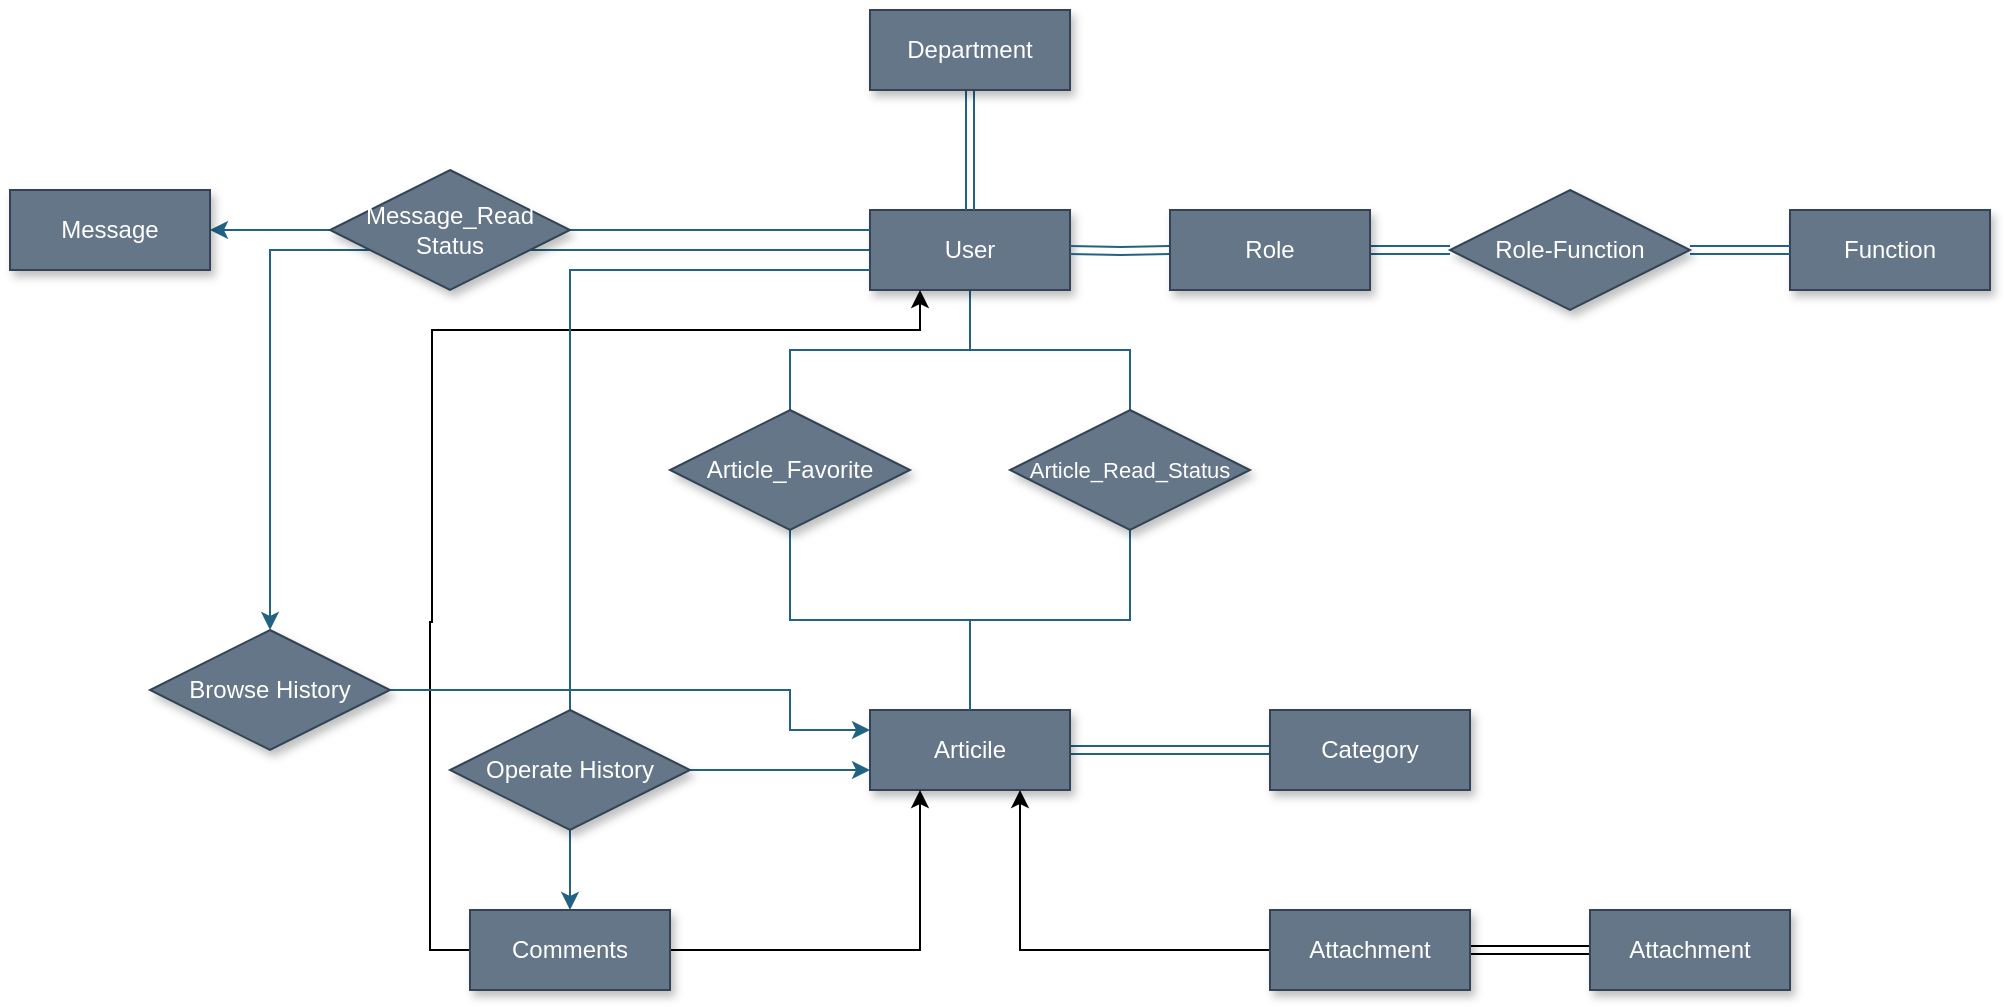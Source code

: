 <mxfile version="21.6.1" type="device" pages="20">
  <diagram id="R2lEEEUBdFMjLlhIrx00" name="Page-1">
    <mxGraphModel dx="1804" dy="1774" grid="1" gridSize="10" guides="1" tooltips="1" connect="1" arrows="1" fold="1" page="1" pageScale="1" pageWidth="850" pageHeight="1100" math="0" shadow="0" extFonts="Permanent Marker^https://fonts.googleapis.com/css?family=Permanent+Marker">
      <root>
        <mxCell id="0" />
        <mxCell id="1" parent="0" />
        <mxCell id="wKbpd39r8s6B_PEB_CHX-33" style="edgeStyle=orthogonalEdgeStyle;rounded=0;orthogonalLoop=1;jettySize=auto;html=1;exitX=0.5;exitY=1;exitDx=0;exitDy=0;entryX=0.5;entryY=0;entryDx=0;entryDy=0;endArrow=none;endFill=0;fillColor=#bac8d3;strokeColor=#226384;" edge="1" parent="1" source="wKbpd39r8s6B_PEB_CHX-3" target="wKbpd39r8s6B_PEB_CHX-32">
          <mxGeometry relative="1" as="geometry" />
        </mxCell>
        <mxCell id="wKbpd39r8s6B_PEB_CHX-36" style="edgeStyle=orthogonalEdgeStyle;rounded=0;orthogonalLoop=1;jettySize=auto;html=1;exitX=0.5;exitY=1;exitDx=0;exitDy=0;entryX=0.5;entryY=0;entryDx=0;entryDy=0;endArrow=none;endFill=0;fillColor=#bac8d3;strokeColor=#226384;" edge="1" parent="1" source="wKbpd39r8s6B_PEB_CHX-3" target="wKbpd39r8s6B_PEB_CHX-35">
          <mxGeometry relative="1" as="geometry" />
        </mxCell>
        <mxCell id="wKbpd39r8s6B_PEB_CHX-45" style="edgeStyle=orthogonalEdgeStyle;rounded=0;orthogonalLoop=1;jettySize=auto;html=1;endArrow=classic;endFill=1;fillColor=#bac8d3;strokeColor=#226384;" edge="1" parent="1" source="wKbpd39r8s6B_PEB_CHX-3" target="wKbpd39r8s6B_PEB_CHX-43">
          <mxGeometry relative="1" as="geometry" />
        </mxCell>
        <mxCell id="wKbpd39r8s6B_PEB_CHX-3" value="User" style="whiteSpace=wrap;html=1;align=center;fillColor=#647687;strokeColor=#314354;shadow=1;fontColor=#ffffff;" vertex="1" parent="1">
          <mxGeometry x="40" y="40" width="100" height="40" as="geometry" />
        </mxCell>
        <mxCell id="wKbpd39r8s6B_PEB_CHX-20" style="edgeStyle=orthogonalEdgeStyle;rounded=0;orthogonalLoop=1;jettySize=auto;html=1;entryX=0;entryY=0.5;entryDx=0;entryDy=0;shape=link;fillColor=#bac8d3;strokeColor=#226384;" edge="1" parent="1" target="wKbpd39r8s6B_PEB_CHX-9">
          <mxGeometry relative="1" as="geometry">
            <mxPoint x="140" y="60" as="sourcePoint" />
          </mxGeometry>
        </mxCell>
        <mxCell id="wKbpd39r8s6B_PEB_CHX-21" style="edgeStyle=orthogonalEdgeStyle;rounded=0;orthogonalLoop=1;jettySize=auto;html=1;entryX=0;entryY=0.5;entryDx=0;entryDy=0;shape=link;fillColor=#bac8d3;strokeColor=#226384;" edge="1" parent="1" source="wKbpd39r8s6B_PEB_CHX-9" target="wKbpd39r8s6B_PEB_CHX-18">
          <mxGeometry relative="1" as="geometry" />
        </mxCell>
        <mxCell id="wKbpd39r8s6B_PEB_CHX-9" value="Role" style="whiteSpace=wrap;html=1;align=center;fillColor=#647687;strokeColor=#314354;shadow=1;fontColor=#ffffff;" vertex="1" parent="1">
          <mxGeometry x="190" y="40" width="100" height="40" as="geometry" />
        </mxCell>
        <mxCell id="wKbpd39r8s6B_PEB_CHX-10" value="Function" style="whiteSpace=wrap;html=1;align=center;fillColor=#647687;strokeColor=#314354;shadow=1;fontColor=#ffffff;" vertex="1" parent="1">
          <mxGeometry x="500" y="40" width="100" height="40" as="geometry" />
        </mxCell>
        <mxCell id="wKbpd39r8s6B_PEB_CHX-22" style="edgeStyle=orthogonalEdgeStyle;rounded=0;orthogonalLoop=1;jettySize=auto;html=1;shape=link;fillColor=#bac8d3;strokeColor=#226384;" edge="1" parent="1" source="wKbpd39r8s6B_PEB_CHX-18" target="wKbpd39r8s6B_PEB_CHX-10">
          <mxGeometry relative="1" as="geometry" />
        </mxCell>
        <mxCell id="wKbpd39r8s6B_PEB_CHX-18" value="Role-Function" style="shape=rhombus;perimeter=rhombusPerimeter;whiteSpace=wrap;html=1;align=center;fillColor=#647687;strokeColor=#314354;shadow=1;fontColor=#ffffff;" vertex="1" parent="1">
          <mxGeometry x="330" y="30" width="120" height="60" as="geometry" />
        </mxCell>
        <mxCell id="wKbpd39r8s6B_PEB_CHX-55" style="edgeStyle=orthogonalEdgeStyle;rounded=0;orthogonalLoop=1;jettySize=auto;html=1;entryX=0;entryY=0.5;entryDx=0;entryDy=0;shape=link;fillColor=#bac8d3;strokeColor=#226384;" edge="1" parent="1" source="wKbpd39r8s6B_PEB_CHX-23" target="wKbpd39r8s6B_PEB_CHX-39">
          <mxGeometry relative="1" as="geometry" />
        </mxCell>
        <mxCell id="wKbpd39r8s6B_PEB_CHX-23" value="Articile" style="whiteSpace=wrap;html=1;align=center;fillColor=#647687;strokeColor=#314354;shadow=1;fontColor=#ffffff;" vertex="1" parent="1">
          <mxGeometry x="40" y="290" width="100" height="40" as="geometry" />
        </mxCell>
        <mxCell id="nTZJaTaIc7Jci_FjBBsv-1" style="edgeStyle=orthogonalEdgeStyle;rounded=0;orthogonalLoop=1;jettySize=auto;html=1;entryX=0.25;entryY=1;entryDx=0;entryDy=0;" edge="1" parent="1" source="wKbpd39r8s6B_PEB_CHX-27" target="wKbpd39r8s6B_PEB_CHX-23">
          <mxGeometry relative="1" as="geometry" />
        </mxCell>
        <mxCell id="nTZJaTaIc7Jci_FjBBsv-4" style="edgeStyle=orthogonalEdgeStyle;rounded=0;orthogonalLoop=1;jettySize=auto;html=1;entryX=0.25;entryY=1;entryDx=0;entryDy=0;" edge="1" parent="1" source="wKbpd39r8s6B_PEB_CHX-27" target="wKbpd39r8s6B_PEB_CHX-3">
          <mxGeometry relative="1" as="geometry">
            <mxPoint x="-180" y="100" as="targetPoint" />
            <Array as="points">
              <mxPoint x="-180" y="410" />
              <mxPoint x="-180" y="246" />
              <mxPoint x="-179" y="246" />
              <mxPoint x="-179" y="100" />
              <mxPoint x="65" y="100" />
            </Array>
          </mxGeometry>
        </mxCell>
        <mxCell id="wKbpd39r8s6B_PEB_CHX-27" value="Comments" style="whiteSpace=wrap;html=1;align=center;fillColor=#647687;strokeColor=#314354;shadow=1;fontColor=#ffffff;" vertex="1" parent="1">
          <mxGeometry x="-160" y="390" width="100" height="40" as="geometry" />
        </mxCell>
        <mxCell id="nTZJaTaIc7Jci_FjBBsv-2" style="edgeStyle=orthogonalEdgeStyle;rounded=0;orthogonalLoop=1;jettySize=auto;html=1;entryX=0.75;entryY=1;entryDx=0;entryDy=0;" edge="1" parent="1" source="wKbpd39r8s6B_PEB_CHX-29" target="wKbpd39r8s6B_PEB_CHX-23">
          <mxGeometry relative="1" as="geometry" />
        </mxCell>
        <mxCell id="AJvC5zUCvYY0XX_RL70k-4" style="edgeStyle=orthogonalEdgeStyle;rounded=0;orthogonalLoop=1;jettySize=auto;html=1;entryX=0;entryY=0.5;entryDx=0;entryDy=0;shape=link;" edge="1" parent="1" source="wKbpd39r8s6B_PEB_CHX-29" target="AJvC5zUCvYY0XX_RL70k-1">
          <mxGeometry relative="1" as="geometry" />
        </mxCell>
        <mxCell id="wKbpd39r8s6B_PEB_CHX-29" value="Attachment" style="whiteSpace=wrap;html=1;align=center;fillColor=#647687;strokeColor=#314354;shadow=1;fontColor=#ffffff;" vertex="1" parent="1">
          <mxGeometry x="240" y="390" width="100" height="40" as="geometry" />
        </mxCell>
        <mxCell id="wKbpd39r8s6B_PEB_CHX-34" style="edgeStyle=orthogonalEdgeStyle;rounded=0;orthogonalLoop=1;jettySize=auto;html=1;endArrow=none;endFill=0;fillColor=#bac8d3;strokeColor=#226384;" edge="1" parent="1" source="wKbpd39r8s6B_PEB_CHX-32" target="wKbpd39r8s6B_PEB_CHX-23">
          <mxGeometry relative="1" as="geometry" />
        </mxCell>
        <mxCell id="wKbpd39r8s6B_PEB_CHX-32" value="&lt;font style=&quot;font-size: 11px;&quot;&gt;Article_Read_Status&lt;/font&gt;" style="shape=rhombus;perimeter=rhombusPerimeter;whiteSpace=wrap;html=1;align=center;fillColor=#647687;strokeColor=#314354;shadow=1;fontColor=#ffffff;" vertex="1" parent="1">
          <mxGeometry x="110" y="140" width="120" height="60" as="geometry" />
        </mxCell>
        <mxCell id="wKbpd39r8s6B_PEB_CHX-37" style="edgeStyle=orthogonalEdgeStyle;rounded=0;orthogonalLoop=1;jettySize=auto;html=1;endArrow=none;endFill=0;fillColor=#bac8d3;strokeColor=#226384;" edge="1" parent="1" source="wKbpd39r8s6B_PEB_CHX-35" target="wKbpd39r8s6B_PEB_CHX-23">
          <mxGeometry relative="1" as="geometry" />
        </mxCell>
        <mxCell id="wKbpd39r8s6B_PEB_CHX-35" value="Article_Favorite" style="shape=rhombus;perimeter=rhombusPerimeter;whiteSpace=wrap;html=1;align=center;fillColor=#647687;strokeColor=#314354;shadow=1;fontColor=#ffffff;" vertex="1" parent="1">
          <mxGeometry x="-60" y="140" width="120" height="60" as="geometry" />
        </mxCell>
        <mxCell id="wKbpd39r8s6B_PEB_CHX-41" style="edgeStyle=orthogonalEdgeStyle;rounded=0;orthogonalLoop=1;jettySize=auto;html=1;shape=link;fillColor=#bac8d3;strokeColor=#226384;" edge="1" parent="1" source="wKbpd39r8s6B_PEB_CHX-38" target="wKbpd39r8s6B_PEB_CHX-3">
          <mxGeometry relative="1" as="geometry" />
        </mxCell>
        <mxCell id="wKbpd39r8s6B_PEB_CHX-38" value="Department" style="whiteSpace=wrap;html=1;align=center;fillColor=#647687;strokeColor=#314354;shadow=1;fontColor=#ffffff;" vertex="1" parent="1">
          <mxGeometry x="40" y="-60" width="100" height="40" as="geometry" />
        </mxCell>
        <mxCell id="wKbpd39r8s6B_PEB_CHX-39" value="Category" style="whiteSpace=wrap;html=1;align=center;fillColor=#647687;strokeColor=#314354;shadow=1;fontColor=#ffffff;" vertex="1" parent="1">
          <mxGeometry x="240" y="290" width="100" height="40" as="geometry" />
        </mxCell>
        <mxCell id="wKbpd39r8s6B_PEB_CHX-53" style="edgeStyle=orthogonalEdgeStyle;rounded=0;orthogonalLoop=1;jettySize=auto;html=1;entryX=0;entryY=0.25;entryDx=0;entryDy=0;endArrow=classic;endFill=1;fillColor=#bac8d3;strokeColor=#226384;exitX=1;exitY=0.5;exitDx=0;exitDy=0;" edge="1" parent="1" source="wKbpd39r8s6B_PEB_CHX-43" target="wKbpd39r8s6B_PEB_CHX-23">
          <mxGeometry relative="1" as="geometry">
            <Array as="points">
              <mxPoint y="280" />
              <mxPoint y="300" />
            </Array>
          </mxGeometry>
        </mxCell>
        <mxCell id="wKbpd39r8s6B_PEB_CHX-43" value="Browse History" style="shape=rhombus;perimeter=rhombusPerimeter;whiteSpace=wrap;html=1;align=center;fillColor=#647687;strokeColor=#314354;shadow=1;fontColor=#ffffff;" vertex="1" parent="1">
          <mxGeometry x="-320" y="250" width="120" height="60" as="geometry" />
        </mxCell>
        <mxCell id="wKbpd39r8s6B_PEB_CHX-56" style="edgeStyle=orthogonalEdgeStyle;rounded=0;orthogonalLoop=1;jettySize=auto;html=1;entryX=0;entryY=0.75;entryDx=0;entryDy=0;exitX=0.5;exitY=0;exitDx=0;exitDy=0;endArrow=none;endFill=0;fillColor=#bac8d3;strokeColor=#226384;" edge="1" parent="1" source="wKbpd39r8s6B_PEB_CHX-44" target="wKbpd39r8s6B_PEB_CHX-3">
          <mxGeometry relative="1" as="geometry" />
        </mxCell>
        <mxCell id="wKbpd39r8s6B_PEB_CHX-57" style="edgeStyle=orthogonalEdgeStyle;rounded=0;orthogonalLoop=1;jettySize=auto;html=1;entryX=0.5;entryY=0;entryDx=0;entryDy=0;fillColor=#bac8d3;strokeColor=#226384;" edge="1" parent="1" source="wKbpd39r8s6B_PEB_CHX-44" target="wKbpd39r8s6B_PEB_CHX-27">
          <mxGeometry relative="1" as="geometry" />
        </mxCell>
        <mxCell id="wKbpd39r8s6B_PEB_CHX-58" style="edgeStyle=orthogonalEdgeStyle;rounded=0;orthogonalLoop=1;jettySize=auto;html=1;entryX=0;entryY=0.75;entryDx=0;entryDy=0;fillColor=#bac8d3;strokeColor=#226384;" edge="1" parent="1" source="wKbpd39r8s6B_PEB_CHX-44" target="wKbpd39r8s6B_PEB_CHX-23">
          <mxGeometry relative="1" as="geometry" />
        </mxCell>
        <mxCell id="wKbpd39r8s6B_PEB_CHX-44" value="Operate History" style="shape=rhombus;perimeter=rhombusPerimeter;whiteSpace=wrap;html=1;align=center;fillColor=#647687;strokeColor=#314354;shadow=1;fontColor=#ffffff;" vertex="1" parent="1">
          <mxGeometry x="-170" y="290" width="120" height="60" as="geometry" />
        </mxCell>
        <mxCell id="wKbpd39r8s6B_PEB_CHX-50" style="edgeStyle=orthogonalEdgeStyle;rounded=0;orthogonalLoop=1;jettySize=auto;html=1;entryX=0;entryY=0.5;entryDx=0;entryDy=0;endArrow=none;endFill=0;startArrow=classic;startFill=1;fillColor=#bac8d3;strokeColor=#226384;" edge="1" parent="1" source="wKbpd39r8s6B_PEB_CHX-48" target="wKbpd39r8s6B_PEB_CHX-49">
          <mxGeometry relative="1" as="geometry" />
        </mxCell>
        <mxCell id="wKbpd39r8s6B_PEB_CHX-48" value="Message" style="whiteSpace=wrap;html=1;align=center;fillColor=#647687;strokeColor=#314354;shadow=1;fontColor=#ffffff;" vertex="1" parent="1">
          <mxGeometry x="-390" y="30" width="100" height="40" as="geometry" />
        </mxCell>
        <mxCell id="wKbpd39r8s6B_PEB_CHX-51" style="edgeStyle=orthogonalEdgeStyle;rounded=0;orthogonalLoop=1;jettySize=auto;html=1;entryX=0;entryY=0.25;entryDx=0;entryDy=0;endArrow=none;endFill=0;fillColor=#bac8d3;strokeColor=#226384;" edge="1" parent="1" source="wKbpd39r8s6B_PEB_CHX-49" target="wKbpd39r8s6B_PEB_CHX-3">
          <mxGeometry relative="1" as="geometry" />
        </mxCell>
        <mxCell id="wKbpd39r8s6B_PEB_CHX-49" value="Message_Read&lt;br&gt;Status" style="shape=rhombus;perimeter=rhombusPerimeter;whiteSpace=wrap;html=1;align=center;fillColor=#647687;strokeColor=#314354;shadow=1;fontColor=#ffffff;" vertex="1" parent="1">
          <mxGeometry x="-230" y="20" width="120" height="60" as="geometry" />
        </mxCell>
        <mxCell id="AJvC5zUCvYY0XX_RL70k-1" value="Attachment" style="whiteSpace=wrap;html=1;align=center;fillColor=#647687;strokeColor=#314354;shadow=1;fontColor=#ffffff;" vertex="1" parent="1">
          <mxGeometry x="400" y="390" width="100" height="40" as="geometry" />
        </mxCell>
      </root>
    </mxGraphModel>
  </diagram>
  <diagram id="o8NOBT-8UfDRZWyHABm8" name="overview">
    <mxGraphModel dx="1486" dy="1549" grid="1" gridSize="10" guides="1" tooltips="1" connect="1" arrows="1" fold="1" page="1" pageScale="1" pageWidth="850" pageHeight="1100" math="0" shadow="0">
      <root>
        <mxCell id="0" />
        <mxCell id="1" parent="0" />
        <mxCell id="cAPuNn1y2NdCn91xALxV-23" value="User" style="shape=table;startSize=30;container=1;collapsible=1;childLayout=tableLayout;fixedRows=1;rowLines=0;fontStyle=1;align=center;resizeLast=1;fillColor=#647687;fontColor=#ffffff;strokeColor=#314354;" vertex="1" parent="1">
          <mxGeometry x="120" y="120" width="170" height="130" as="geometry">
            <mxRectangle x="120" y="120" width="70" height="30" as="alternateBounds" />
          </mxGeometry>
        </mxCell>
        <mxCell id="cAPuNn1y2NdCn91xALxV-24" value="" style="shape=partialRectangle;collapsible=0;dropTarget=0;pointerEvents=0;fillColor=none;points=[[0,0.5],[1,0.5]];portConstraint=eastwest;top=0;left=0;right=0;bottom=1;" vertex="1" parent="cAPuNn1y2NdCn91xALxV-23">
          <mxGeometry y="30" width="170" height="30" as="geometry" />
        </mxCell>
        <mxCell id="cAPuNn1y2NdCn91xALxV-25" value="PK" style="shape=partialRectangle;overflow=hidden;connectable=0;fillColor=none;top=0;left=0;bottom=0;right=0;fontStyle=1;" vertex="1" parent="cAPuNn1y2NdCn91xALxV-24">
          <mxGeometry width="30" height="30" as="geometry">
            <mxRectangle width="30" height="30" as="alternateBounds" />
          </mxGeometry>
        </mxCell>
        <mxCell id="cAPuNn1y2NdCn91xALxV-26" value="user _id" style="shape=partialRectangle;overflow=hidden;connectable=0;fillColor=none;top=0;left=0;bottom=0;right=0;align=left;spacingLeft=6;fontStyle=5;" vertex="1" parent="cAPuNn1y2NdCn91xALxV-24">
          <mxGeometry x="30" width="140" height="30" as="geometry">
            <mxRectangle width="140" height="30" as="alternateBounds" />
          </mxGeometry>
        </mxCell>
        <mxCell id="cAPuNn1y2NdCn91xALxV-27" value="" style="shape=partialRectangle;collapsible=0;dropTarget=0;pointerEvents=0;fillColor=none;points=[[0,0.5],[1,0.5]];portConstraint=eastwest;top=0;left=0;right=0;bottom=0;" vertex="1" parent="cAPuNn1y2NdCn91xALxV-23">
          <mxGeometry y="60" width="170" height="30" as="geometry" />
        </mxCell>
        <mxCell id="cAPuNn1y2NdCn91xALxV-28" value="FK1" style="shape=partialRectangle;overflow=hidden;connectable=0;fillColor=none;top=0;left=0;bottom=0;right=0;" vertex="1" parent="cAPuNn1y2NdCn91xALxV-27">
          <mxGeometry width="30" height="30" as="geometry">
            <mxRectangle width="30" height="30" as="alternateBounds" />
          </mxGeometry>
        </mxCell>
        <mxCell id="cAPuNn1y2NdCn91xALxV-29" value="department_id" style="shape=partialRectangle;overflow=hidden;connectable=0;fillColor=none;top=0;left=0;bottom=0;right=0;align=left;spacingLeft=6;" vertex="1" parent="cAPuNn1y2NdCn91xALxV-27">
          <mxGeometry x="30" width="140" height="30" as="geometry">
            <mxRectangle width="140" height="30" as="alternateBounds" />
          </mxGeometry>
        </mxCell>
        <mxCell id="cAPuNn1y2NdCn91xALxV-73" style="shape=partialRectangle;collapsible=0;dropTarget=0;pointerEvents=0;fillColor=none;points=[[0,0.5],[1,0.5]];portConstraint=eastwest;top=0;left=0;right=0;bottom=0;" vertex="1" parent="cAPuNn1y2NdCn91xALxV-23">
          <mxGeometry y="90" width="170" height="30" as="geometry" />
        </mxCell>
        <mxCell id="cAPuNn1y2NdCn91xALxV-74" value="FK1" style="shape=partialRectangle;overflow=hidden;connectable=0;fillColor=none;top=0;left=0;bottom=0;right=0;" vertex="1" parent="cAPuNn1y2NdCn91xALxV-73">
          <mxGeometry width="30" height="30" as="geometry">
            <mxRectangle width="30" height="30" as="alternateBounds" />
          </mxGeometry>
        </mxCell>
        <mxCell id="cAPuNn1y2NdCn91xALxV-75" value="role_id" style="shape=partialRectangle;overflow=hidden;connectable=0;fillColor=none;top=0;left=0;bottom=0;right=0;align=left;spacingLeft=6;" vertex="1" parent="cAPuNn1y2NdCn91xALxV-73">
          <mxGeometry x="30" width="140" height="30" as="geometry">
            <mxRectangle width="140" height="30" as="alternateBounds" />
          </mxGeometry>
        </mxCell>
        <mxCell id="cAPuNn1y2NdCn91xALxV-80" value="Article" style="shape=table;startSize=30;container=1;collapsible=1;childLayout=tableLayout;fixedRows=1;rowLines=0;fontStyle=1;align=center;resizeLast=1;fillColor=#647687;fontColor=#ffffff;strokeColor=#314354;" vertex="1" parent="1">
          <mxGeometry x="120" y="310" width="170" height="140" as="geometry">
            <mxRectangle x="120" y="310" width="80" height="30" as="alternateBounds" />
          </mxGeometry>
        </mxCell>
        <mxCell id="cAPuNn1y2NdCn91xALxV-81" value="" style="shape=partialRectangle;collapsible=0;dropTarget=0;pointerEvents=0;fillColor=none;points=[[0,0.5],[1,0.5]];portConstraint=eastwest;top=0;left=0;right=0;bottom=1;" vertex="1" parent="cAPuNn1y2NdCn91xALxV-80">
          <mxGeometry y="30" width="170" height="30" as="geometry" />
        </mxCell>
        <mxCell id="cAPuNn1y2NdCn91xALxV-82" value="PK" style="shape=partialRectangle;overflow=hidden;connectable=0;fillColor=none;top=0;left=0;bottom=0;right=0;fontStyle=1;" vertex="1" parent="cAPuNn1y2NdCn91xALxV-81">
          <mxGeometry width="30" height="30" as="geometry">
            <mxRectangle width="30" height="30" as="alternateBounds" />
          </mxGeometry>
        </mxCell>
        <mxCell id="cAPuNn1y2NdCn91xALxV-83" value="article_id" style="shape=partialRectangle;overflow=hidden;connectable=0;fillColor=none;top=0;left=0;bottom=0;right=0;align=left;spacingLeft=6;fontStyle=5;" vertex="1" parent="cAPuNn1y2NdCn91xALxV-81">
          <mxGeometry x="30" width="140" height="30" as="geometry">
            <mxRectangle width="140" height="30" as="alternateBounds" />
          </mxGeometry>
        </mxCell>
        <mxCell id="cAPuNn1y2NdCn91xALxV-84" value="" style="shape=partialRectangle;collapsible=0;dropTarget=0;pointerEvents=0;fillColor=none;points=[[0,0.5],[1,0.5]];portConstraint=eastwest;top=0;left=0;right=0;bottom=0;" vertex="1" parent="cAPuNn1y2NdCn91xALxV-80">
          <mxGeometry y="60" width="170" height="30" as="geometry" />
        </mxCell>
        <mxCell id="cAPuNn1y2NdCn91xALxV-85" value="FK1" style="shape=partialRectangle;overflow=hidden;connectable=0;fillColor=none;top=0;left=0;bottom=0;right=0;" vertex="1" parent="cAPuNn1y2NdCn91xALxV-84">
          <mxGeometry width="30" height="30" as="geometry">
            <mxRectangle width="30" height="30" as="alternateBounds" />
          </mxGeometry>
        </mxCell>
        <mxCell id="cAPuNn1y2NdCn91xALxV-86" value="user_id" style="shape=partialRectangle;overflow=hidden;connectable=0;fillColor=none;top=0;left=0;bottom=0;right=0;align=left;spacingLeft=6;" vertex="1" parent="cAPuNn1y2NdCn91xALxV-84">
          <mxGeometry x="30" width="140" height="30" as="geometry">
            <mxRectangle width="140" height="30" as="alternateBounds" />
          </mxGeometry>
        </mxCell>
        <mxCell id="cAPuNn1y2NdCn91xALxV-87" value="" style="shape=partialRectangle;collapsible=0;dropTarget=0;pointerEvents=0;fillColor=none;points=[[0,0.5],[1,0.5]];portConstraint=eastwest;top=0;left=0;right=0;bottom=0;" vertex="1" parent="cAPuNn1y2NdCn91xALxV-80">
          <mxGeometry y="90" width="170" height="30" as="geometry" />
        </mxCell>
        <mxCell id="cAPuNn1y2NdCn91xALxV-88" value="FK2" style="shape=partialRectangle;overflow=hidden;connectable=0;fillColor=none;top=0;left=0;bottom=0;right=0;" vertex="1" parent="cAPuNn1y2NdCn91xALxV-87">
          <mxGeometry width="30" height="30" as="geometry">
            <mxRectangle width="30" height="30" as="alternateBounds" />
          </mxGeometry>
        </mxCell>
        <mxCell id="cAPuNn1y2NdCn91xALxV-89" value="category_name" style="shape=partialRectangle;overflow=hidden;connectable=0;fillColor=none;top=0;left=0;bottom=0;right=0;align=left;spacingLeft=6;" vertex="1" parent="cAPuNn1y2NdCn91xALxV-87">
          <mxGeometry x="30" width="140" height="30" as="geometry">
            <mxRectangle width="140" height="30" as="alternateBounds" />
          </mxGeometry>
        </mxCell>
        <mxCell id="cAPuNn1y2NdCn91xALxV-91" value="" style="edgeStyle=entityRelationEdgeStyle;fontSize=12;html=1;endArrow=ERzeroToMany;startArrow=ERzeroToOne;rounded=0;exitX=1;exitY=0.878;exitDx=0;exitDy=0;entryX=1;entryY=0.5;entryDx=0;entryDy=0;exitPerimeter=0;" edge="1" parent="1" source="cAPuNn1y2NdCn91xALxV-24" target="cAPuNn1y2NdCn91xALxV-84">
          <mxGeometry width="100" height="100" relative="1" as="geometry">
            <mxPoint x="390" y="160" as="sourcePoint" />
            <mxPoint x="460" y="350" as="targetPoint" />
          </mxGeometry>
        </mxCell>
        <mxCell id="cAPuNn1y2NdCn91xALxV-92" value="Department" style="shape=table;startSize=30;container=1;collapsible=1;childLayout=tableLayout;fixedRows=1;rowLines=0;fontStyle=1;align=center;resizeLast=1;fillColor=#647687;fontColor=#ffffff;strokeColor=#314354;" vertex="1" parent="1">
          <mxGeometry x="-140" y="120" width="170" height="130" as="geometry">
            <mxRectangle x="-140" y="120" width="110" height="30" as="alternateBounds" />
          </mxGeometry>
        </mxCell>
        <mxCell id="cAPuNn1y2NdCn91xALxV-93" value="" style="shape=partialRectangle;collapsible=0;dropTarget=0;pointerEvents=0;fillColor=none;points=[[0,0.5],[1,0.5]];portConstraint=eastwest;top=0;left=0;right=0;bottom=1;" vertex="1" parent="cAPuNn1y2NdCn91xALxV-92">
          <mxGeometry y="30" width="170" height="30" as="geometry" />
        </mxCell>
        <mxCell id="cAPuNn1y2NdCn91xALxV-94" value="PK" style="shape=partialRectangle;overflow=hidden;connectable=0;fillColor=none;top=0;left=0;bottom=0;right=0;fontStyle=1;" vertex="1" parent="cAPuNn1y2NdCn91xALxV-93">
          <mxGeometry width="30" height="30" as="geometry">
            <mxRectangle width="30" height="30" as="alternateBounds" />
          </mxGeometry>
        </mxCell>
        <mxCell id="cAPuNn1y2NdCn91xALxV-95" value="department_id" style="shape=partialRectangle;overflow=hidden;connectable=0;fillColor=none;top=0;left=0;bottom=0;right=0;align=left;spacingLeft=6;fontStyle=5;" vertex="1" parent="cAPuNn1y2NdCn91xALxV-93">
          <mxGeometry x="30" width="140" height="30" as="geometry">
            <mxRectangle width="140" height="30" as="alternateBounds" />
          </mxGeometry>
        </mxCell>
        <mxCell id="cAPuNn1y2NdCn91xALxV-96" value="" style="shape=partialRectangle;collapsible=0;dropTarget=0;pointerEvents=0;fillColor=none;points=[[0,0.5],[1,0.5]];portConstraint=eastwest;top=0;left=0;right=0;bottom=0;" vertex="1" parent="cAPuNn1y2NdCn91xALxV-92">
          <mxGeometry y="60" width="170" height="30" as="geometry" />
        </mxCell>
        <mxCell id="cAPuNn1y2NdCn91xALxV-97" value="" style="shape=partialRectangle;overflow=hidden;connectable=0;fillColor=none;top=0;left=0;bottom=0;right=0;" vertex="1" parent="cAPuNn1y2NdCn91xALxV-96">
          <mxGeometry width="30" height="30" as="geometry">
            <mxRectangle width="30" height="30" as="alternateBounds" />
          </mxGeometry>
        </mxCell>
        <mxCell id="cAPuNn1y2NdCn91xALxV-98" value="" style="shape=partialRectangle;overflow=hidden;connectable=0;fillColor=none;top=0;left=0;bottom=0;right=0;align=left;spacingLeft=6;" vertex="1" parent="cAPuNn1y2NdCn91xALxV-96">
          <mxGeometry x="30" width="140" height="30" as="geometry">
            <mxRectangle width="140" height="30" as="alternateBounds" />
          </mxGeometry>
        </mxCell>
        <mxCell id="cAPuNn1y2NdCn91xALxV-99" value="" style="shape=partialRectangle;collapsible=0;dropTarget=0;pointerEvents=0;fillColor=none;points=[[0,0.5],[1,0.5]];portConstraint=eastwest;top=0;left=0;right=0;bottom=0;" vertex="1" parent="cAPuNn1y2NdCn91xALxV-92">
          <mxGeometry y="90" width="170" height="30" as="geometry" />
        </mxCell>
        <mxCell id="cAPuNn1y2NdCn91xALxV-100" value="" style="shape=partialRectangle;overflow=hidden;connectable=0;fillColor=none;top=0;left=0;bottom=0;right=0;" vertex="1" parent="cAPuNn1y2NdCn91xALxV-99">
          <mxGeometry width="30" height="30" as="geometry">
            <mxRectangle width="30" height="30" as="alternateBounds" />
          </mxGeometry>
        </mxCell>
        <mxCell id="cAPuNn1y2NdCn91xALxV-101" value="" style="shape=partialRectangle;overflow=hidden;connectable=0;fillColor=none;top=0;left=0;bottom=0;right=0;align=left;spacingLeft=6;" vertex="1" parent="cAPuNn1y2NdCn91xALxV-99">
          <mxGeometry x="30" width="140" height="30" as="geometry">
            <mxRectangle width="140" height="30" as="alternateBounds" />
          </mxGeometry>
        </mxCell>
        <mxCell id="cAPuNn1y2NdCn91xALxV-102" value="" style="edgeStyle=entityRelationEdgeStyle;fontSize=12;html=1;endArrow=ERmandOne;startArrow=ERmandOne;rounded=0;exitX=1;exitY=0.5;exitDx=0;exitDy=0;entryX=0;entryY=0.5;entryDx=0;entryDy=0;" edge="1" parent="1" source="cAPuNn1y2NdCn91xALxV-93" target="cAPuNn1y2NdCn91xALxV-27">
          <mxGeometry width="100" height="100" relative="1" as="geometry">
            <mxPoint x="10" y="360" as="sourcePoint" />
            <mxPoint x="110" y="260" as="targetPoint" />
          </mxGeometry>
        </mxCell>
        <mxCell id="HQE3w8flCNMom19eHgBT-1" value="Attachment" style="shape=table;startSize=30;container=1;collapsible=1;childLayout=tableLayout;fixedRows=1;rowLines=0;fontStyle=1;align=center;resizeLast=1;fillColor=#647687;fontColor=#ffffff;strokeColor=#314354;" vertex="1" parent="1">
          <mxGeometry x="400" y="310" width="170" height="140" as="geometry">
            <mxRectangle x="120" y="310" width="80" height="30" as="alternateBounds" />
          </mxGeometry>
        </mxCell>
        <mxCell id="HQE3w8flCNMom19eHgBT-2" value="" style="shape=partialRectangle;collapsible=0;dropTarget=0;pointerEvents=0;fillColor=none;points=[[0,0.5],[1,0.5]];portConstraint=eastwest;top=0;left=0;right=0;bottom=1;" vertex="1" parent="HQE3w8flCNMom19eHgBT-1">
          <mxGeometry y="30" width="170" height="30" as="geometry" />
        </mxCell>
        <mxCell id="HQE3w8flCNMom19eHgBT-3" value="PK" style="shape=partialRectangle;overflow=hidden;connectable=0;fillColor=none;top=0;left=0;bottom=0;right=0;fontStyle=1;" vertex="1" parent="HQE3w8flCNMom19eHgBT-2">
          <mxGeometry width="30" height="30" as="geometry">
            <mxRectangle width="30" height="30" as="alternateBounds" />
          </mxGeometry>
        </mxCell>
        <mxCell id="HQE3w8flCNMom19eHgBT-4" value="attachment_id" style="shape=partialRectangle;overflow=hidden;connectable=0;fillColor=none;top=0;left=0;bottom=0;right=0;align=left;spacingLeft=6;fontStyle=5;" vertex="1" parent="HQE3w8flCNMom19eHgBT-2">
          <mxGeometry x="30" width="140" height="30" as="geometry">
            <mxRectangle width="140" height="30" as="alternateBounds" />
          </mxGeometry>
        </mxCell>
        <mxCell id="HQE3w8flCNMom19eHgBT-5" value="" style="shape=partialRectangle;collapsible=0;dropTarget=0;pointerEvents=0;fillColor=none;points=[[0,0.5],[1,0.5]];portConstraint=eastwest;top=0;left=0;right=0;bottom=0;" vertex="1" parent="HQE3w8flCNMom19eHgBT-1">
          <mxGeometry y="60" width="170" height="30" as="geometry" />
        </mxCell>
        <mxCell id="HQE3w8flCNMom19eHgBT-6" value="FK1" style="shape=partialRectangle;overflow=hidden;connectable=0;fillColor=none;top=0;left=0;bottom=0;right=0;" vertex="1" parent="HQE3w8flCNMom19eHgBT-5">
          <mxGeometry width="30" height="30" as="geometry">
            <mxRectangle width="30" height="30" as="alternateBounds" />
          </mxGeometry>
        </mxCell>
        <mxCell id="HQE3w8flCNMom19eHgBT-7" value="article_id" style="shape=partialRectangle;overflow=hidden;connectable=0;fillColor=none;top=0;left=0;bottom=0;right=0;align=left;spacingLeft=6;" vertex="1" parent="HQE3w8flCNMom19eHgBT-5">
          <mxGeometry x="30" width="140" height="30" as="geometry">
            <mxRectangle width="140" height="30" as="alternateBounds" />
          </mxGeometry>
        </mxCell>
        <mxCell id="HQE3w8flCNMom19eHgBT-8" value="" style="shape=partialRectangle;collapsible=0;dropTarget=0;pointerEvents=0;fillColor=none;points=[[0,0.5],[1,0.5]];portConstraint=eastwest;top=0;left=0;right=0;bottom=0;" vertex="1" parent="HQE3w8flCNMom19eHgBT-1">
          <mxGeometry y="90" width="170" height="30" as="geometry" />
        </mxCell>
        <mxCell id="HQE3w8flCNMom19eHgBT-9" value="" style="shape=partialRectangle;overflow=hidden;connectable=0;fillColor=none;top=0;left=0;bottom=0;right=0;" vertex="1" parent="HQE3w8flCNMom19eHgBT-8">
          <mxGeometry width="30" height="30" as="geometry">
            <mxRectangle width="30" height="30" as="alternateBounds" />
          </mxGeometry>
        </mxCell>
        <mxCell id="HQE3w8flCNMom19eHgBT-10" value="" style="shape=partialRectangle;overflow=hidden;connectable=0;fillColor=none;top=0;left=0;bottom=0;right=0;align=left;spacingLeft=6;" vertex="1" parent="HQE3w8flCNMom19eHgBT-8">
          <mxGeometry x="30" width="140" height="30" as="geometry">
            <mxRectangle width="140" height="30" as="alternateBounds" />
          </mxGeometry>
        </mxCell>
        <mxCell id="Wz5Mlf32o_5jq8YY8XhF-1" value="Role" style="shape=table;startSize=30;container=1;collapsible=1;childLayout=tableLayout;fixedRows=1;rowLines=0;fontStyle=1;align=center;resizeLast=1;fillColor=#647687;fontColor=#ffffff;strokeColor=#314354;" vertex="1" parent="1">
          <mxGeometry x="400" y="120" width="170" height="130" as="geometry">
            <mxRectangle x="400" y="120" width="70" height="30" as="alternateBounds" />
          </mxGeometry>
        </mxCell>
        <mxCell id="Wz5Mlf32o_5jq8YY8XhF-2" value="" style="shape=partialRectangle;collapsible=0;dropTarget=0;pointerEvents=0;fillColor=none;points=[[0,0.5],[1,0.5]];portConstraint=eastwest;top=0;left=0;right=0;bottom=1;" vertex="1" parent="Wz5Mlf32o_5jq8YY8XhF-1">
          <mxGeometry y="30" width="170" height="30" as="geometry" />
        </mxCell>
        <mxCell id="Wz5Mlf32o_5jq8YY8XhF-3" value="PK" style="shape=partialRectangle;overflow=hidden;connectable=0;fillColor=none;top=0;left=0;bottom=0;right=0;fontStyle=1;" vertex="1" parent="Wz5Mlf32o_5jq8YY8XhF-2">
          <mxGeometry width="30" height="30" as="geometry">
            <mxRectangle width="30" height="30" as="alternateBounds" />
          </mxGeometry>
        </mxCell>
        <mxCell id="Wz5Mlf32o_5jq8YY8XhF-4" value="role_id" style="shape=partialRectangle;overflow=hidden;connectable=0;fillColor=none;top=0;left=0;bottom=0;right=0;align=left;spacingLeft=6;fontStyle=5;" vertex="1" parent="Wz5Mlf32o_5jq8YY8XhF-2">
          <mxGeometry x="30" width="140" height="30" as="geometry">
            <mxRectangle width="140" height="30" as="alternateBounds" />
          </mxGeometry>
        </mxCell>
        <mxCell id="Wz5Mlf32o_5jq8YY8XhF-5" value="" style="shape=partialRectangle;collapsible=0;dropTarget=0;pointerEvents=0;fillColor=none;points=[[0,0.5],[1,0.5]];portConstraint=eastwest;top=0;left=0;right=0;bottom=0;" vertex="1" parent="Wz5Mlf32o_5jq8YY8XhF-1">
          <mxGeometry y="60" width="170" height="30" as="geometry" />
        </mxCell>
        <mxCell id="Wz5Mlf32o_5jq8YY8XhF-6" value="" style="shape=partialRectangle;overflow=hidden;connectable=0;fillColor=none;top=0;left=0;bottom=0;right=0;" vertex="1" parent="Wz5Mlf32o_5jq8YY8XhF-5">
          <mxGeometry width="30" height="30" as="geometry">
            <mxRectangle width="30" height="30" as="alternateBounds" />
          </mxGeometry>
        </mxCell>
        <mxCell id="Wz5Mlf32o_5jq8YY8XhF-7" value="" style="shape=partialRectangle;overflow=hidden;connectable=0;fillColor=none;top=0;left=0;bottom=0;right=0;align=left;spacingLeft=6;" vertex="1" parent="Wz5Mlf32o_5jq8YY8XhF-5">
          <mxGeometry x="30" width="140" height="30" as="geometry">
            <mxRectangle width="140" height="30" as="alternateBounds" />
          </mxGeometry>
        </mxCell>
        <mxCell id="Wz5Mlf32o_5jq8YY8XhF-8" value="" style="shape=partialRectangle;collapsible=0;dropTarget=0;pointerEvents=0;fillColor=none;points=[[0,0.5],[1,0.5]];portConstraint=eastwest;top=0;left=0;right=0;bottom=0;" vertex="1" parent="Wz5Mlf32o_5jq8YY8XhF-1">
          <mxGeometry y="90" width="170" height="30" as="geometry" />
        </mxCell>
        <mxCell id="Wz5Mlf32o_5jq8YY8XhF-9" value="" style="shape=partialRectangle;overflow=hidden;connectable=0;fillColor=none;top=0;left=0;bottom=0;right=0;" vertex="1" parent="Wz5Mlf32o_5jq8YY8XhF-8">
          <mxGeometry width="30" height="30" as="geometry">
            <mxRectangle width="30" height="30" as="alternateBounds" />
          </mxGeometry>
        </mxCell>
        <mxCell id="Wz5Mlf32o_5jq8YY8XhF-10" value="" style="shape=partialRectangle;overflow=hidden;connectable=0;fillColor=none;top=0;left=0;bottom=0;right=0;align=left;spacingLeft=6;" vertex="1" parent="Wz5Mlf32o_5jq8YY8XhF-8">
          <mxGeometry x="30" width="140" height="30" as="geometry">
            <mxRectangle width="140" height="30" as="alternateBounds" />
          </mxGeometry>
        </mxCell>
        <mxCell id="Wz5Mlf32o_5jq8YY8XhF-16" value="Role_Function" style="shape=table;startSize=30;container=1;collapsible=1;childLayout=tableLayout;fixedRows=1;rowLines=0;fontStyle=1;align=center;resizeLast=1;fillColor=#647687;fontColor=#ffffff;strokeColor=#314354;" vertex="1" parent="1">
          <mxGeometry x="640" y="120" width="170" height="130" as="geometry">
            <mxRectangle x="400" y="120" width="70" height="30" as="alternateBounds" />
          </mxGeometry>
        </mxCell>
        <mxCell id="Wz5Mlf32o_5jq8YY8XhF-17" value="" style="shape=partialRectangle;collapsible=0;dropTarget=0;pointerEvents=0;fillColor=none;points=[[0,0.5],[1,0.5]];portConstraint=eastwest;top=0;left=0;right=0;bottom=1;" vertex="1" parent="Wz5Mlf32o_5jq8YY8XhF-16">
          <mxGeometry y="30" width="170" height="30" as="geometry" />
        </mxCell>
        <mxCell id="Wz5Mlf32o_5jq8YY8XhF-18" value="" style="shape=partialRectangle;overflow=hidden;connectable=0;fillColor=none;top=0;left=0;bottom=0;right=0;fontStyle=1;" vertex="1" parent="Wz5Mlf32o_5jq8YY8XhF-17">
          <mxGeometry width="30" height="30" as="geometry">
            <mxRectangle width="30" height="30" as="alternateBounds" />
          </mxGeometry>
        </mxCell>
        <mxCell id="Wz5Mlf32o_5jq8YY8XhF-19" value="" style="shape=partialRectangle;overflow=hidden;connectable=0;fillColor=none;top=0;left=0;bottom=0;right=0;align=left;spacingLeft=6;fontStyle=5;" vertex="1" parent="Wz5Mlf32o_5jq8YY8XhF-17">
          <mxGeometry x="30" width="140" height="30" as="geometry">
            <mxRectangle width="140" height="30" as="alternateBounds" />
          </mxGeometry>
        </mxCell>
        <mxCell id="Wz5Mlf32o_5jq8YY8XhF-20" value="" style="shape=partialRectangle;collapsible=0;dropTarget=0;pointerEvents=0;fillColor=none;points=[[0,0.5],[1,0.5]];portConstraint=eastwest;top=0;left=0;right=0;bottom=0;" vertex="1" parent="Wz5Mlf32o_5jq8YY8XhF-16">
          <mxGeometry y="60" width="170" height="30" as="geometry" />
        </mxCell>
        <mxCell id="Wz5Mlf32o_5jq8YY8XhF-21" value="FK1" style="shape=partialRectangle;overflow=hidden;connectable=0;fillColor=none;top=0;left=0;bottom=0;right=0;" vertex="1" parent="Wz5Mlf32o_5jq8YY8XhF-20">
          <mxGeometry width="30" height="30" as="geometry">
            <mxRectangle width="30" height="30" as="alternateBounds" />
          </mxGeometry>
        </mxCell>
        <mxCell id="Wz5Mlf32o_5jq8YY8XhF-22" value="role_id" style="shape=partialRectangle;overflow=hidden;connectable=0;fillColor=none;top=0;left=0;bottom=0;right=0;align=left;spacingLeft=6;" vertex="1" parent="Wz5Mlf32o_5jq8YY8XhF-20">
          <mxGeometry x="30" width="140" height="30" as="geometry">
            <mxRectangle width="140" height="30" as="alternateBounds" />
          </mxGeometry>
        </mxCell>
        <mxCell id="Wz5Mlf32o_5jq8YY8XhF-23" value="" style="shape=partialRectangle;collapsible=0;dropTarget=0;pointerEvents=0;fillColor=none;points=[[0,0.5],[1,0.5]];portConstraint=eastwest;top=0;left=0;right=0;bottom=0;" vertex="1" parent="Wz5Mlf32o_5jq8YY8XhF-16">
          <mxGeometry y="90" width="170" height="30" as="geometry" />
        </mxCell>
        <mxCell id="Wz5Mlf32o_5jq8YY8XhF-24" value="FK2" style="shape=partialRectangle;overflow=hidden;connectable=0;fillColor=none;top=0;left=0;bottom=0;right=0;" vertex="1" parent="Wz5Mlf32o_5jq8YY8XhF-23">
          <mxGeometry width="30" height="30" as="geometry">
            <mxRectangle width="30" height="30" as="alternateBounds" />
          </mxGeometry>
        </mxCell>
        <mxCell id="Wz5Mlf32o_5jq8YY8XhF-25" value="function_id" style="shape=partialRectangle;overflow=hidden;connectable=0;fillColor=none;top=0;left=0;bottom=0;right=0;align=left;spacingLeft=6;" vertex="1" parent="Wz5Mlf32o_5jq8YY8XhF-23">
          <mxGeometry x="30" width="140" height="30" as="geometry">
            <mxRectangle width="140" height="30" as="alternateBounds" />
          </mxGeometry>
        </mxCell>
        <mxCell id="Wz5Mlf32o_5jq8YY8XhF-26" value="Function" style="shape=table;startSize=30;container=1;collapsible=1;childLayout=tableLayout;fixedRows=1;rowLines=0;fontStyle=1;align=center;resizeLast=1;fillColor=#647687;fontColor=#ffffff;strokeColor=#314354;" vertex="1" parent="1">
          <mxGeometry x="880" y="120" width="170" height="130" as="geometry">
            <mxRectangle x="400" y="120" width="70" height="30" as="alternateBounds" />
          </mxGeometry>
        </mxCell>
        <mxCell id="Wz5Mlf32o_5jq8YY8XhF-27" value="" style="shape=partialRectangle;collapsible=0;dropTarget=0;pointerEvents=0;fillColor=none;points=[[0,0.5],[1,0.5]];portConstraint=eastwest;top=0;left=0;right=0;bottom=1;" vertex="1" parent="Wz5Mlf32o_5jq8YY8XhF-26">
          <mxGeometry y="30" width="170" height="30" as="geometry" />
        </mxCell>
        <mxCell id="Wz5Mlf32o_5jq8YY8XhF-28" value="PK" style="shape=partialRectangle;overflow=hidden;connectable=0;fillColor=none;top=0;left=0;bottom=0;right=0;fontStyle=1;" vertex="1" parent="Wz5Mlf32o_5jq8YY8XhF-27">
          <mxGeometry width="30" height="30" as="geometry">
            <mxRectangle width="30" height="30" as="alternateBounds" />
          </mxGeometry>
        </mxCell>
        <mxCell id="Wz5Mlf32o_5jq8YY8XhF-29" value="function_id" style="shape=partialRectangle;overflow=hidden;connectable=0;fillColor=none;top=0;left=0;bottom=0;right=0;align=left;spacingLeft=6;fontStyle=5;" vertex="1" parent="Wz5Mlf32o_5jq8YY8XhF-27">
          <mxGeometry x="30" width="140" height="30" as="geometry">
            <mxRectangle width="140" height="30" as="alternateBounds" />
          </mxGeometry>
        </mxCell>
        <mxCell id="Wz5Mlf32o_5jq8YY8XhF-30" value="" style="shape=partialRectangle;collapsible=0;dropTarget=0;pointerEvents=0;fillColor=none;points=[[0,0.5],[1,0.5]];portConstraint=eastwest;top=0;left=0;right=0;bottom=0;" vertex="1" parent="Wz5Mlf32o_5jq8YY8XhF-26">
          <mxGeometry y="60" width="170" height="30" as="geometry" />
        </mxCell>
        <mxCell id="Wz5Mlf32o_5jq8YY8XhF-31" value="" style="shape=partialRectangle;overflow=hidden;connectable=0;fillColor=none;top=0;left=0;bottom=0;right=0;" vertex="1" parent="Wz5Mlf32o_5jq8YY8XhF-30">
          <mxGeometry width="30" height="30" as="geometry">
            <mxRectangle width="30" height="30" as="alternateBounds" />
          </mxGeometry>
        </mxCell>
        <mxCell id="Wz5Mlf32o_5jq8YY8XhF-32" value="" style="shape=partialRectangle;overflow=hidden;connectable=0;fillColor=none;top=0;left=0;bottom=0;right=0;align=left;spacingLeft=6;" vertex="1" parent="Wz5Mlf32o_5jq8YY8XhF-30">
          <mxGeometry x="30" width="140" height="30" as="geometry">
            <mxRectangle width="140" height="30" as="alternateBounds" />
          </mxGeometry>
        </mxCell>
        <mxCell id="Wz5Mlf32o_5jq8YY8XhF-33" value="" style="shape=partialRectangle;collapsible=0;dropTarget=0;pointerEvents=0;fillColor=none;points=[[0,0.5],[1,0.5]];portConstraint=eastwest;top=0;left=0;right=0;bottom=0;" vertex="1" parent="Wz5Mlf32o_5jq8YY8XhF-26">
          <mxGeometry y="90" width="170" height="30" as="geometry" />
        </mxCell>
        <mxCell id="Wz5Mlf32o_5jq8YY8XhF-34" value="" style="shape=partialRectangle;overflow=hidden;connectable=0;fillColor=none;top=0;left=0;bottom=0;right=0;" vertex="1" parent="Wz5Mlf32o_5jq8YY8XhF-33">
          <mxGeometry width="30" height="30" as="geometry">
            <mxRectangle width="30" height="30" as="alternateBounds" />
          </mxGeometry>
        </mxCell>
        <mxCell id="Wz5Mlf32o_5jq8YY8XhF-35" value="" style="shape=partialRectangle;overflow=hidden;connectable=0;fillColor=none;top=0;left=0;bottom=0;right=0;align=left;spacingLeft=6;" vertex="1" parent="Wz5Mlf32o_5jq8YY8XhF-33">
          <mxGeometry x="30" width="140" height="30" as="geometry">
            <mxRectangle width="140" height="30" as="alternateBounds" />
          </mxGeometry>
        </mxCell>
        <mxCell id="Wz5Mlf32o_5jq8YY8XhF-38" value="" style="edgeStyle=entityRelationEdgeStyle;fontSize=12;html=1;endArrow=ERoneToMany;startArrow=ERzeroToMany;rounded=0;entryX=0;entryY=0.5;entryDx=0;entryDy=0;exitX=1;exitY=0.5;exitDx=0;exitDy=0;" edge="1" parent="1" source="Wz5Mlf32o_5jq8YY8XhF-23" target="Wz5Mlf32o_5jq8YY8XhF-27">
          <mxGeometry width="100" height="100" relative="1" as="geometry">
            <mxPoint x="810" y="230" as="sourcePoint" />
            <mxPoint x="910" y="130" as="targetPoint" />
          </mxGeometry>
        </mxCell>
        <mxCell id="Wz5Mlf32o_5jq8YY8XhF-41" value="" style="edgeStyle=entityRelationEdgeStyle;fontSize=12;html=1;endArrow=ERoneToMany;startArrow=ERzeroToMany;rounded=0;entryX=-0.018;entryY=0.45;entryDx=0;entryDy=0;exitX=1;exitY=0.5;exitDx=0;exitDy=0;entryPerimeter=0;" edge="1" parent="1" source="Wz5Mlf32o_5jq8YY8XhF-2" target="Wz5Mlf32o_5jq8YY8XhF-20">
          <mxGeometry width="100" height="100" relative="1" as="geometry">
            <mxPoint x="570" y="260" as="sourcePoint" />
            <mxPoint x="640" y="200" as="targetPoint" />
          </mxGeometry>
        </mxCell>
        <mxCell id="Wz5Mlf32o_5jq8YY8XhF-43" value="" style="edgeStyle=entityRelationEdgeStyle;fontSize=12;html=1;endArrow=ERzeroToMany;startArrow=ERzeroToOne;rounded=0;exitX=0.996;exitY=0.4;exitDx=0;exitDy=0;entryX=0;entryY=0.5;entryDx=0;entryDy=0;exitPerimeter=0;" edge="1" parent="1" source="cAPuNn1y2NdCn91xALxV-81" target="HQE3w8flCNMom19eHgBT-5">
          <mxGeometry width="100" height="100" relative="1" as="geometry">
            <mxPoint x="290" y="590" as="sourcePoint" />
            <mxPoint x="390" y="490" as="targetPoint" />
          </mxGeometry>
        </mxCell>
        <mxCell id="Wz5Mlf32o_5jq8YY8XhF-44" value="Comments" style="shape=table;startSize=30;container=1;collapsible=1;childLayout=tableLayout;fixedRows=1;rowLines=0;fontStyle=1;align=center;resizeLast=1;fillColor=#647687;fontColor=#ffffff;strokeColor=#314354;" vertex="1" parent="1">
          <mxGeometry x="-140" y="310" width="170" height="140" as="geometry">
            <mxRectangle x="120" y="310" width="80" height="30" as="alternateBounds" />
          </mxGeometry>
        </mxCell>
        <mxCell id="Wz5Mlf32o_5jq8YY8XhF-45" value="" style="shape=partialRectangle;collapsible=0;dropTarget=0;pointerEvents=0;fillColor=none;points=[[0,0.5],[1,0.5]];portConstraint=eastwest;top=0;left=0;right=0;bottom=1;" vertex="1" parent="Wz5Mlf32o_5jq8YY8XhF-44">
          <mxGeometry y="30" width="170" height="30" as="geometry" />
        </mxCell>
        <mxCell id="Wz5Mlf32o_5jq8YY8XhF-46" value="PK" style="shape=partialRectangle;overflow=hidden;connectable=0;fillColor=none;top=0;left=0;bottom=0;right=0;fontStyle=1;" vertex="1" parent="Wz5Mlf32o_5jq8YY8XhF-45">
          <mxGeometry width="30" height="30" as="geometry">
            <mxRectangle width="30" height="30" as="alternateBounds" />
          </mxGeometry>
        </mxCell>
        <mxCell id="Wz5Mlf32o_5jq8YY8XhF-47" value="comment_id" style="shape=partialRectangle;overflow=hidden;connectable=0;fillColor=none;top=0;left=0;bottom=0;right=0;align=left;spacingLeft=6;fontStyle=5;" vertex="1" parent="Wz5Mlf32o_5jq8YY8XhF-45">
          <mxGeometry x="30" width="140" height="30" as="geometry">
            <mxRectangle width="140" height="30" as="alternateBounds" />
          </mxGeometry>
        </mxCell>
        <mxCell id="Wz5Mlf32o_5jq8YY8XhF-48" value="" style="shape=partialRectangle;collapsible=0;dropTarget=0;pointerEvents=0;fillColor=none;points=[[0,0.5],[1,0.5]];portConstraint=eastwest;top=0;left=0;right=0;bottom=0;" vertex="1" parent="Wz5Mlf32o_5jq8YY8XhF-44">
          <mxGeometry y="60" width="170" height="30" as="geometry" />
        </mxCell>
        <mxCell id="Wz5Mlf32o_5jq8YY8XhF-49" value="FK1" style="shape=partialRectangle;overflow=hidden;connectable=0;fillColor=none;top=0;left=0;bottom=0;right=0;" vertex="1" parent="Wz5Mlf32o_5jq8YY8XhF-48">
          <mxGeometry width="30" height="30" as="geometry">
            <mxRectangle width="30" height="30" as="alternateBounds" />
          </mxGeometry>
        </mxCell>
        <mxCell id="Wz5Mlf32o_5jq8YY8XhF-50" value="user_id" style="shape=partialRectangle;overflow=hidden;connectable=0;fillColor=none;top=0;left=0;bottom=0;right=0;align=left;spacingLeft=6;" vertex="1" parent="Wz5Mlf32o_5jq8YY8XhF-48">
          <mxGeometry x="30" width="140" height="30" as="geometry">
            <mxRectangle width="140" height="30" as="alternateBounds" />
          </mxGeometry>
        </mxCell>
        <mxCell id="Wz5Mlf32o_5jq8YY8XhF-51" value="" style="shape=partialRectangle;collapsible=0;dropTarget=0;pointerEvents=0;fillColor=none;points=[[0,0.5],[1,0.5]];portConstraint=eastwest;top=0;left=0;right=0;bottom=0;" vertex="1" parent="Wz5Mlf32o_5jq8YY8XhF-44">
          <mxGeometry y="90" width="170" height="30" as="geometry" />
        </mxCell>
        <mxCell id="Wz5Mlf32o_5jq8YY8XhF-52" value="FK2" style="shape=partialRectangle;overflow=hidden;connectable=0;fillColor=none;top=0;left=0;bottom=0;right=0;" vertex="1" parent="Wz5Mlf32o_5jq8YY8XhF-51">
          <mxGeometry width="30" height="30" as="geometry">
            <mxRectangle width="30" height="30" as="alternateBounds" />
          </mxGeometry>
        </mxCell>
        <mxCell id="Wz5Mlf32o_5jq8YY8XhF-53" value="article_id" style="shape=partialRectangle;overflow=hidden;connectable=0;fillColor=none;top=0;left=0;bottom=0;right=0;align=left;spacingLeft=6;" vertex="1" parent="Wz5Mlf32o_5jq8YY8XhF-51">
          <mxGeometry x="30" width="140" height="30" as="geometry">
            <mxRectangle width="140" height="30" as="alternateBounds" />
          </mxGeometry>
        </mxCell>
        <mxCell id="Wz5Mlf32o_5jq8YY8XhF-55" value="" style="edgeStyle=entityRelationEdgeStyle;fontSize=12;html=1;endArrow=ERmandOne;startArrow=ERmandOne;rounded=0;exitX=1;exitY=0.5;exitDx=0;exitDy=0;entryX=0;entryY=0.5;entryDx=0;entryDy=0;" edge="1" parent="1" source="cAPuNn1y2NdCn91xALxV-73" target="Wz5Mlf32o_5jq8YY8XhF-2">
          <mxGeometry width="100" height="100" relative="1" as="geometry">
            <mxPoint x="330" y="160" as="sourcePoint" />
            <mxPoint x="430" y="60" as="targetPoint" />
          </mxGeometry>
        </mxCell>
        <mxCell id="Wz5Mlf32o_5jq8YY8XhF-56" value="" style="edgeStyle=entityRelationEdgeStyle;fontSize=12;html=1;endArrow=ERzeroToMany;startArrow=ERzeroToOne;rounded=0;entryX=1;entryY=0.5;entryDx=0;entryDy=0;exitX=-0.004;exitY=0.833;exitDx=0;exitDy=0;exitPerimeter=0;" edge="1" parent="1" source="cAPuNn1y2NdCn91xALxV-24" target="Wz5Mlf32o_5jq8YY8XhF-48">
          <mxGeometry width="100" height="100" relative="1" as="geometry">
            <mxPoint x="80" y="150" as="sourcePoint" />
            <mxPoint x="140" y="530" as="targetPoint" />
            <Array as="points">
              <mxPoint x="80" y="270" />
            </Array>
          </mxGeometry>
        </mxCell>
        <mxCell id="Wz5Mlf32o_5jq8YY8XhF-58" value="" style="edgeStyle=entityRelationEdgeStyle;fontSize=12;html=1;endArrow=ERzeroToMany;startArrow=ERmandOne;rounded=0;exitX=-0.006;exitY=0.15;exitDx=0;exitDy=0;entryX=1;entryY=0.5;entryDx=0;entryDy=0;exitPerimeter=0;" edge="1" parent="1" source="cAPuNn1y2NdCn91xALxV-81" target="Wz5Mlf32o_5jq8YY8XhF-51">
          <mxGeometry width="100" height="100" relative="1" as="geometry">
            <mxPoint y="610" as="sourcePoint" />
            <mxPoint x="100" y="510" as="targetPoint" />
          </mxGeometry>
        </mxCell>
        <mxCell id="kPIlvBqdiKz_Q7RklkQZ-1" value="Message" style="shape=table;startSize=30;container=1;collapsible=1;childLayout=tableLayout;fixedRows=1;rowLines=0;fontStyle=1;align=center;resizeLast=1;fillColor=#647687;fontColor=#ffffff;strokeColor=#314354;" vertex="1" parent="1">
          <mxGeometry x="120" y="-50" width="170" height="130" as="geometry">
            <mxRectangle x="400" y="120" width="70" height="30" as="alternateBounds" />
          </mxGeometry>
        </mxCell>
        <mxCell id="kPIlvBqdiKz_Q7RklkQZ-2" value="" style="shape=partialRectangle;collapsible=0;dropTarget=0;pointerEvents=0;fillColor=none;points=[[0,0.5],[1,0.5]];portConstraint=eastwest;top=0;left=0;right=0;bottom=1;" vertex="1" parent="kPIlvBqdiKz_Q7RklkQZ-1">
          <mxGeometry y="30" width="170" height="30" as="geometry" />
        </mxCell>
        <mxCell id="kPIlvBqdiKz_Q7RklkQZ-3" value="PK" style="shape=partialRectangle;overflow=hidden;connectable=0;fillColor=none;top=0;left=0;bottom=0;right=0;fontStyle=1;" vertex="1" parent="kPIlvBqdiKz_Q7RklkQZ-2">
          <mxGeometry width="30" height="30" as="geometry">
            <mxRectangle width="30" height="30" as="alternateBounds" />
          </mxGeometry>
        </mxCell>
        <mxCell id="kPIlvBqdiKz_Q7RklkQZ-4" value="role_id" style="shape=partialRectangle;overflow=hidden;connectable=0;fillColor=none;top=0;left=0;bottom=0;right=0;align=left;spacingLeft=6;fontStyle=5;" vertex="1" parent="kPIlvBqdiKz_Q7RklkQZ-2">
          <mxGeometry x="30" width="140" height="30" as="geometry">
            <mxRectangle width="140" height="30" as="alternateBounds" />
          </mxGeometry>
        </mxCell>
        <mxCell id="kPIlvBqdiKz_Q7RklkQZ-5" value="" style="shape=partialRectangle;collapsible=0;dropTarget=0;pointerEvents=0;fillColor=none;points=[[0,0.5],[1,0.5]];portConstraint=eastwest;top=0;left=0;right=0;bottom=0;" vertex="1" parent="kPIlvBqdiKz_Q7RklkQZ-1">
          <mxGeometry y="60" width="170" height="30" as="geometry" />
        </mxCell>
        <mxCell id="kPIlvBqdiKz_Q7RklkQZ-6" value="FK1" style="shape=partialRectangle;overflow=hidden;connectable=0;fillColor=none;top=0;left=0;bottom=0;right=0;" vertex="1" parent="kPIlvBqdiKz_Q7RklkQZ-5">
          <mxGeometry width="30" height="30" as="geometry">
            <mxRectangle width="30" height="30" as="alternateBounds" />
          </mxGeometry>
        </mxCell>
        <mxCell id="kPIlvBqdiKz_Q7RklkQZ-7" value="from_user" style="shape=partialRectangle;overflow=hidden;connectable=0;fillColor=none;top=0;left=0;bottom=0;right=0;align=left;spacingLeft=6;" vertex="1" parent="kPIlvBqdiKz_Q7RklkQZ-5">
          <mxGeometry x="30" width="140" height="30" as="geometry">
            <mxRectangle width="140" height="30" as="alternateBounds" />
          </mxGeometry>
        </mxCell>
        <mxCell id="kPIlvBqdiKz_Q7RklkQZ-8" value="" style="shape=partialRectangle;collapsible=0;dropTarget=0;pointerEvents=0;fillColor=none;points=[[0,0.5],[1,0.5]];portConstraint=eastwest;top=0;left=0;right=0;bottom=0;" vertex="1" parent="kPIlvBqdiKz_Q7RklkQZ-1">
          <mxGeometry y="90" width="170" height="30" as="geometry" />
        </mxCell>
        <mxCell id="kPIlvBqdiKz_Q7RklkQZ-9" value="FK2" style="shape=partialRectangle;overflow=hidden;connectable=0;fillColor=none;top=0;left=0;bottom=0;right=0;" vertex="1" parent="kPIlvBqdiKz_Q7RklkQZ-8">
          <mxGeometry width="30" height="30" as="geometry">
            <mxRectangle width="30" height="30" as="alternateBounds" />
          </mxGeometry>
        </mxCell>
        <mxCell id="kPIlvBqdiKz_Q7RklkQZ-10" value="to_user" style="shape=partialRectangle;overflow=hidden;connectable=0;fillColor=none;top=0;left=0;bottom=0;right=0;align=left;spacingLeft=6;" vertex="1" parent="kPIlvBqdiKz_Q7RklkQZ-8">
          <mxGeometry x="30" width="140" height="30" as="geometry">
            <mxRectangle width="140" height="30" as="alternateBounds" />
          </mxGeometry>
        </mxCell>
        <mxCell id="kPIlvBqdiKz_Q7RklkQZ-11" value="" style="edgeStyle=orthogonalEdgeStyle;fontSize=12;html=1;endArrow=ERzeroToMany;startArrow=ERzeroToOne;rounded=0;exitX=0.996;exitY=0.233;exitDx=0;exitDy=0;exitPerimeter=0;entryX=1;entryY=0.5;entryDx=0;entryDy=0;" edge="1" parent="1" source="cAPuNn1y2NdCn91xALxV-24" target="kPIlvBqdiKz_Q7RklkQZ-5">
          <mxGeometry width="100" height="100" relative="1" as="geometry">
            <mxPoint x="330" y="60" as="sourcePoint" />
            <mxPoint x="430" y="-40" as="targetPoint" />
            <Array as="points">
              <mxPoint x="320" y="157" />
              <mxPoint x="320" y="25" />
            </Array>
          </mxGeometry>
        </mxCell>
        <mxCell id="kPIlvBqdiKz_Q7RklkQZ-12" value="" style="edgeStyle=orthogonalEdgeStyle;fontSize=12;html=1;endArrow=ERzeroToMany;startArrow=ERzeroToOne;rounded=0;entryX=1.001;entryY=0.583;entryDx=0;entryDy=0;entryPerimeter=0;exitX=1;exitY=0.225;exitDx=0;exitDy=0;exitPerimeter=0;" edge="1" parent="1" source="cAPuNn1y2NdCn91xALxV-24" target="kPIlvBqdiKz_Q7RklkQZ-8">
          <mxGeometry width="100" height="100" relative="1" as="geometry">
            <mxPoint x="300" y="150" as="sourcePoint" />
            <mxPoint x="293.23" y="57.51" as="targetPoint" />
            <Array as="points">
              <mxPoint x="320" y="157" />
              <mxPoint x="320" y="58" />
            </Array>
          </mxGeometry>
        </mxCell>
        <mxCell id="kPIlvBqdiKz_Q7RklkQZ-15" value="Message_Read_Status" style="shape=table;startSize=30;container=1;collapsible=1;childLayout=tableLayout;fixedRows=1;rowLines=0;fontStyle=1;align=center;resizeLast=1;fillColor=#647687;fontColor=#ffffff;strokeColor=#314354;" vertex="1" parent="1">
          <mxGeometry x="-140" y="-50" width="170" height="130" as="geometry">
            <mxRectangle x="400" y="120" width="70" height="30" as="alternateBounds" />
          </mxGeometry>
        </mxCell>
        <mxCell id="kPIlvBqdiKz_Q7RklkQZ-16" value="" style="shape=partialRectangle;collapsible=0;dropTarget=0;pointerEvents=0;fillColor=none;points=[[0,0.5],[1,0.5]];portConstraint=eastwest;top=0;left=0;right=0;bottom=1;" vertex="1" parent="kPIlvBqdiKz_Q7RklkQZ-15">
          <mxGeometry y="30" width="170" height="30" as="geometry" />
        </mxCell>
        <mxCell id="kPIlvBqdiKz_Q7RklkQZ-17" value="" style="shape=partialRectangle;overflow=hidden;connectable=0;fillColor=none;top=0;left=0;bottom=0;right=0;fontStyle=1;" vertex="1" parent="kPIlvBqdiKz_Q7RklkQZ-16">
          <mxGeometry width="30" height="30" as="geometry">
            <mxRectangle width="30" height="30" as="alternateBounds" />
          </mxGeometry>
        </mxCell>
        <mxCell id="kPIlvBqdiKz_Q7RklkQZ-18" value="" style="shape=partialRectangle;overflow=hidden;connectable=0;fillColor=none;top=0;left=0;bottom=0;right=0;align=left;spacingLeft=6;fontStyle=5;" vertex="1" parent="kPIlvBqdiKz_Q7RklkQZ-16">
          <mxGeometry x="30" width="140" height="30" as="geometry">
            <mxRectangle width="140" height="30" as="alternateBounds" />
          </mxGeometry>
        </mxCell>
        <mxCell id="kPIlvBqdiKz_Q7RklkQZ-19" value="" style="shape=partialRectangle;collapsible=0;dropTarget=0;pointerEvents=0;fillColor=none;points=[[0,0.5],[1,0.5]];portConstraint=eastwest;top=0;left=0;right=0;bottom=0;" vertex="1" parent="kPIlvBqdiKz_Q7RklkQZ-15">
          <mxGeometry y="60" width="170" height="30" as="geometry" />
        </mxCell>
        <mxCell id="kPIlvBqdiKz_Q7RklkQZ-20" value="FK1" style="shape=partialRectangle;overflow=hidden;connectable=0;fillColor=none;top=0;left=0;bottom=0;right=0;" vertex="1" parent="kPIlvBqdiKz_Q7RklkQZ-19">
          <mxGeometry width="30" height="30" as="geometry">
            <mxRectangle width="30" height="30" as="alternateBounds" />
          </mxGeometry>
        </mxCell>
        <mxCell id="kPIlvBqdiKz_Q7RklkQZ-21" value="message_id" style="shape=partialRectangle;overflow=hidden;connectable=0;fillColor=none;top=0;left=0;bottom=0;right=0;align=left;spacingLeft=6;" vertex="1" parent="kPIlvBqdiKz_Q7RklkQZ-19">
          <mxGeometry x="30" width="140" height="30" as="geometry">
            <mxRectangle width="140" height="30" as="alternateBounds" />
          </mxGeometry>
        </mxCell>
        <mxCell id="kPIlvBqdiKz_Q7RklkQZ-22" value="" style="shape=partialRectangle;collapsible=0;dropTarget=0;pointerEvents=0;fillColor=none;points=[[0,0.5],[1,0.5]];portConstraint=eastwest;top=0;left=0;right=0;bottom=0;" vertex="1" parent="kPIlvBqdiKz_Q7RklkQZ-15">
          <mxGeometry y="90" width="170" height="30" as="geometry" />
        </mxCell>
        <mxCell id="kPIlvBqdiKz_Q7RklkQZ-23" value="FK2" style="shape=partialRectangle;overflow=hidden;connectable=0;fillColor=none;top=0;left=0;bottom=0;right=0;" vertex="1" parent="kPIlvBqdiKz_Q7RklkQZ-22">
          <mxGeometry width="30" height="30" as="geometry">
            <mxRectangle width="30" height="30" as="alternateBounds" />
          </mxGeometry>
        </mxCell>
        <mxCell id="kPIlvBqdiKz_Q7RklkQZ-24" value="user_id" style="shape=partialRectangle;overflow=hidden;connectable=0;fillColor=none;top=0;left=0;bottom=0;right=0;align=left;spacingLeft=6;" vertex="1" parent="kPIlvBqdiKz_Q7RklkQZ-22">
          <mxGeometry x="30" width="140" height="30" as="geometry">
            <mxRectangle width="140" height="30" as="alternateBounds" />
          </mxGeometry>
        </mxCell>
        <mxCell id="kPIlvBqdiKz_Q7RklkQZ-25" value="" style="edgeStyle=entityRelationEdgeStyle;fontSize=12;html=1;endArrow=ERmandOne;startArrow=ERmandOne;rounded=0;exitX=1;exitY=0.5;exitDx=0;exitDy=0;entryX=0;entryY=0.5;entryDx=0;entryDy=0;" edge="1" parent="1" source="kPIlvBqdiKz_Q7RklkQZ-19" target="kPIlvBqdiKz_Q7RklkQZ-2">
          <mxGeometry width="100" height="100" relative="1" as="geometry">
            <mxPoint x="40" y="-20" as="sourcePoint" />
            <mxPoint x="140" y="-120" as="targetPoint" />
          </mxGeometry>
        </mxCell>
        <mxCell id="kPIlvBqdiKz_Q7RklkQZ-26" value="" style="edgeStyle=entityRelationEdgeStyle;fontSize=12;html=1;endArrow=ERmandOne;startArrow=ERmandOne;rounded=0;exitX=1;exitY=0.5;exitDx=0;exitDy=0;entryX=0;entryY=0.058;entryDx=0;entryDy=0;entryPerimeter=0;" edge="1" parent="1" source="kPIlvBqdiKz_Q7RklkQZ-22" target="cAPuNn1y2NdCn91xALxV-24">
          <mxGeometry width="100" height="100" relative="1" as="geometry">
            <mxPoint x="40" y="60" as="sourcePoint" />
            <mxPoint x="130" y="30" as="targetPoint" />
          </mxGeometry>
        </mxCell>
        <mxCell id="LRqhz6f3WXUXmirZ3Dr7-2" value="Favorite" style="shape=table;startSize=30;container=1;collapsible=1;childLayout=tableLayout;fixedRows=1;rowLines=0;fontStyle=1;align=center;resizeLast=1;fillColor=#647687;fontColor=#ffffff;strokeColor=#314354;" vertex="1" parent="1">
          <mxGeometry x="-140" y="510" width="170" height="140" as="geometry">
            <mxRectangle x="120" y="310" width="80" height="30" as="alternateBounds" />
          </mxGeometry>
        </mxCell>
        <mxCell id="LRqhz6f3WXUXmirZ3Dr7-3" value="" style="shape=partialRectangle;collapsible=0;dropTarget=0;pointerEvents=0;fillColor=none;points=[[0,0.5],[1,0.5]];portConstraint=eastwest;top=0;left=0;right=0;bottom=1;" vertex="1" parent="LRqhz6f3WXUXmirZ3Dr7-2">
          <mxGeometry y="30" width="170" height="30" as="geometry" />
        </mxCell>
        <mxCell id="LRqhz6f3WXUXmirZ3Dr7-4" value="" style="shape=partialRectangle;overflow=hidden;connectable=0;fillColor=none;top=0;left=0;bottom=0;right=0;fontStyle=1;" vertex="1" parent="LRqhz6f3WXUXmirZ3Dr7-3">
          <mxGeometry width="30" height="30" as="geometry">
            <mxRectangle width="30" height="30" as="alternateBounds" />
          </mxGeometry>
        </mxCell>
        <mxCell id="LRqhz6f3WXUXmirZ3Dr7-5" value="" style="shape=partialRectangle;overflow=hidden;connectable=0;fillColor=none;top=0;left=0;bottom=0;right=0;align=left;spacingLeft=6;fontStyle=5;" vertex="1" parent="LRqhz6f3WXUXmirZ3Dr7-3">
          <mxGeometry x="30" width="140" height="30" as="geometry">
            <mxRectangle width="140" height="30" as="alternateBounds" />
          </mxGeometry>
        </mxCell>
        <mxCell id="LRqhz6f3WXUXmirZ3Dr7-6" value="" style="shape=partialRectangle;collapsible=0;dropTarget=0;pointerEvents=0;fillColor=none;points=[[0,0.5],[1,0.5]];portConstraint=eastwest;top=0;left=0;right=0;bottom=0;" vertex="1" parent="LRqhz6f3WXUXmirZ3Dr7-2">
          <mxGeometry y="60" width="170" height="30" as="geometry" />
        </mxCell>
        <mxCell id="LRqhz6f3WXUXmirZ3Dr7-7" value="FK1" style="shape=partialRectangle;overflow=hidden;connectable=0;fillColor=none;top=0;left=0;bottom=0;right=0;" vertex="1" parent="LRqhz6f3WXUXmirZ3Dr7-6">
          <mxGeometry width="30" height="30" as="geometry">
            <mxRectangle width="30" height="30" as="alternateBounds" />
          </mxGeometry>
        </mxCell>
        <mxCell id="LRqhz6f3WXUXmirZ3Dr7-8" value="user_id" style="shape=partialRectangle;overflow=hidden;connectable=0;fillColor=none;top=0;left=0;bottom=0;right=0;align=left;spacingLeft=6;" vertex="1" parent="LRqhz6f3WXUXmirZ3Dr7-6">
          <mxGeometry x="30" width="140" height="30" as="geometry">
            <mxRectangle width="140" height="30" as="alternateBounds" />
          </mxGeometry>
        </mxCell>
        <mxCell id="LRqhz6f3WXUXmirZ3Dr7-9" value="" style="shape=partialRectangle;collapsible=0;dropTarget=0;pointerEvents=0;fillColor=none;points=[[0,0.5],[1,0.5]];portConstraint=eastwest;top=0;left=0;right=0;bottom=0;" vertex="1" parent="LRqhz6f3WXUXmirZ3Dr7-2">
          <mxGeometry y="90" width="170" height="30" as="geometry" />
        </mxCell>
        <mxCell id="LRqhz6f3WXUXmirZ3Dr7-10" value="FK2" style="shape=partialRectangle;overflow=hidden;connectable=0;fillColor=none;top=0;left=0;bottom=0;right=0;" vertex="1" parent="LRqhz6f3WXUXmirZ3Dr7-9">
          <mxGeometry width="30" height="30" as="geometry">
            <mxRectangle width="30" height="30" as="alternateBounds" />
          </mxGeometry>
        </mxCell>
        <mxCell id="LRqhz6f3WXUXmirZ3Dr7-11" value="article_id" style="shape=partialRectangle;overflow=hidden;connectable=0;fillColor=none;top=0;left=0;bottom=0;right=0;align=left;spacingLeft=6;" vertex="1" parent="LRqhz6f3WXUXmirZ3Dr7-9">
          <mxGeometry x="30" width="140" height="30" as="geometry">
            <mxRectangle width="140" height="30" as="alternateBounds" />
          </mxGeometry>
        </mxCell>
        <mxCell id="LRqhz6f3WXUXmirZ3Dr7-12" value="Browsed_History" style="shape=table;startSize=30;container=1;collapsible=1;childLayout=tableLayout;fixedRows=1;rowLines=0;fontStyle=1;align=center;resizeLast=1;fillColor=#647687;fontColor=#ffffff;strokeColor=#314354;" vertex="1" parent="1">
          <mxGeometry x="119" y="510" width="170" height="140" as="geometry">
            <mxRectangle x="120" y="310" width="80" height="30" as="alternateBounds" />
          </mxGeometry>
        </mxCell>
        <mxCell id="LRqhz6f3WXUXmirZ3Dr7-13" value="" style="shape=partialRectangle;collapsible=0;dropTarget=0;pointerEvents=0;fillColor=none;points=[[0,0.5],[1,0.5]];portConstraint=eastwest;top=0;left=0;right=0;bottom=1;" vertex="1" parent="LRqhz6f3WXUXmirZ3Dr7-12">
          <mxGeometry y="30" width="170" height="30" as="geometry" />
        </mxCell>
        <mxCell id="LRqhz6f3WXUXmirZ3Dr7-14" value="" style="shape=partialRectangle;overflow=hidden;connectable=0;fillColor=none;top=0;left=0;bottom=0;right=0;fontStyle=1;" vertex="1" parent="LRqhz6f3WXUXmirZ3Dr7-13">
          <mxGeometry width="30" height="30" as="geometry">
            <mxRectangle width="30" height="30" as="alternateBounds" />
          </mxGeometry>
        </mxCell>
        <mxCell id="LRqhz6f3WXUXmirZ3Dr7-15" value="" style="shape=partialRectangle;overflow=hidden;connectable=0;fillColor=none;top=0;left=0;bottom=0;right=0;align=left;spacingLeft=6;fontStyle=5;" vertex="1" parent="LRqhz6f3WXUXmirZ3Dr7-13">
          <mxGeometry x="30" width="140" height="30" as="geometry">
            <mxRectangle width="140" height="30" as="alternateBounds" />
          </mxGeometry>
        </mxCell>
        <mxCell id="LRqhz6f3WXUXmirZ3Dr7-16" value="" style="shape=partialRectangle;collapsible=0;dropTarget=0;pointerEvents=0;fillColor=none;points=[[0,0.5],[1,0.5]];portConstraint=eastwest;top=0;left=0;right=0;bottom=0;" vertex="1" parent="LRqhz6f3WXUXmirZ3Dr7-12">
          <mxGeometry y="60" width="170" height="30" as="geometry" />
        </mxCell>
        <mxCell id="LRqhz6f3WXUXmirZ3Dr7-17" value="FK1" style="shape=partialRectangle;overflow=hidden;connectable=0;fillColor=none;top=0;left=0;bottom=0;right=0;" vertex="1" parent="LRqhz6f3WXUXmirZ3Dr7-16">
          <mxGeometry width="30" height="30" as="geometry">
            <mxRectangle width="30" height="30" as="alternateBounds" />
          </mxGeometry>
        </mxCell>
        <mxCell id="LRqhz6f3WXUXmirZ3Dr7-18" value="user_id" style="shape=partialRectangle;overflow=hidden;connectable=0;fillColor=none;top=0;left=0;bottom=0;right=0;align=left;spacingLeft=6;" vertex="1" parent="LRqhz6f3WXUXmirZ3Dr7-16">
          <mxGeometry x="30" width="140" height="30" as="geometry">
            <mxRectangle width="140" height="30" as="alternateBounds" />
          </mxGeometry>
        </mxCell>
        <mxCell id="LRqhz6f3WXUXmirZ3Dr7-19" value="" style="shape=partialRectangle;collapsible=0;dropTarget=0;pointerEvents=0;fillColor=none;points=[[0,0.5],[1,0.5]];portConstraint=eastwest;top=0;left=0;right=0;bottom=0;" vertex="1" parent="LRqhz6f3WXUXmirZ3Dr7-12">
          <mxGeometry y="90" width="170" height="30" as="geometry" />
        </mxCell>
        <mxCell id="LRqhz6f3WXUXmirZ3Dr7-20" value="FK2" style="shape=partialRectangle;overflow=hidden;connectable=0;fillColor=none;top=0;left=0;bottom=0;right=0;" vertex="1" parent="LRqhz6f3WXUXmirZ3Dr7-19">
          <mxGeometry width="30" height="30" as="geometry">
            <mxRectangle width="30" height="30" as="alternateBounds" />
          </mxGeometry>
        </mxCell>
        <mxCell id="LRqhz6f3WXUXmirZ3Dr7-21" value="article_id" style="shape=partialRectangle;overflow=hidden;connectable=0;fillColor=none;top=0;left=0;bottom=0;right=0;align=left;spacingLeft=6;" vertex="1" parent="LRqhz6f3WXUXmirZ3Dr7-19">
          <mxGeometry x="30" width="140" height="30" as="geometry">
            <mxRectangle width="140" height="30" as="alternateBounds" />
          </mxGeometry>
        </mxCell>
        <mxCell id="LRqhz6f3WXUXmirZ3Dr7-22" value="Article_Read_Status" style="shape=table;startSize=30;container=1;collapsible=1;childLayout=tableLayout;fixedRows=1;rowLines=0;fontStyle=1;align=center;resizeLast=1;fillColor=#647687;fontColor=#ffffff;strokeColor=#314354;" vertex="1" parent="1">
          <mxGeometry x="400" y="510" width="170" height="140" as="geometry">
            <mxRectangle x="120" y="310" width="80" height="30" as="alternateBounds" />
          </mxGeometry>
        </mxCell>
        <mxCell id="LRqhz6f3WXUXmirZ3Dr7-23" value="" style="shape=partialRectangle;collapsible=0;dropTarget=0;pointerEvents=0;fillColor=none;points=[[0,0.5],[1,0.5]];portConstraint=eastwest;top=0;left=0;right=0;bottom=1;" vertex="1" parent="LRqhz6f3WXUXmirZ3Dr7-22">
          <mxGeometry y="30" width="170" height="30" as="geometry" />
        </mxCell>
        <mxCell id="LRqhz6f3WXUXmirZ3Dr7-24" value="" style="shape=partialRectangle;overflow=hidden;connectable=0;fillColor=none;top=0;left=0;bottom=0;right=0;fontStyle=1;" vertex="1" parent="LRqhz6f3WXUXmirZ3Dr7-23">
          <mxGeometry width="30" height="30" as="geometry">
            <mxRectangle width="30" height="30" as="alternateBounds" />
          </mxGeometry>
        </mxCell>
        <mxCell id="LRqhz6f3WXUXmirZ3Dr7-25" value="" style="shape=partialRectangle;overflow=hidden;connectable=0;fillColor=none;top=0;left=0;bottom=0;right=0;align=left;spacingLeft=6;fontStyle=5;" vertex="1" parent="LRqhz6f3WXUXmirZ3Dr7-23">
          <mxGeometry x="30" width="140" height="30" as="geometry">
            <mxRectangle width="140" height="30" as="alternateBounds" />
          </mxGeometry>
        </mxCell>
        <mxCell id="LRqhz6f3WXUXmirZ3Dr7-26" value="" style="shape=partialRectangle;collapsible=0;dropTarget=0;pointerEvents=0;fillColor=none;points=[[0,0.5],[1,0.5]];portConstraint=eastwest;top=0;left=0;right=0;bottom=0;" vertex="1" parent="LRqhz6f3WXUXmirZ3Dr7-22">
          <mxGeometry y="60" width="170" height="30" as="geometry" />
        </mxCell>
        <mxCell id="LRqhz6f3WXUXmirZ3Dr7-27" value="FK1" style="shape=partialRectangle;overflow=hidden;connectable=0;fillColor=none;top=0;left=0;bottom=0;right=0;" vertex="1" parent="LRqhz6f3WXUXmirZ3Dr7-26">
          <mxGeometry width="30" height="30" as="geometry">
            <mxRectangle width="30" height="30" as="alternateBounds" />
          </mxGeometry>
        </mxCell>
        <mxCell id="LRqhz6f3WXUXmirZ3Dr7-28" value="user_id" style="shape=partialRectangle;overflow=hidden;connectable=0;fillColor=none;top=0;left=0;bottom=0;right=0;align=left;spacingLeft=6;" vertex="1" parent="LRqhz6f3WXUXmirZ3Dr7-26">
          <mxGeometry x="30" width="140" height="30" as="geometry">
            <mxRectangle width="140" height="30" as="alternateBounds" />
          </mxGeometry>
        </mxCell>
        <mxCell id="LRqhz6f3WXUXmirZ3Dr7-29" value="" style="shape=partialRectangle;collapsible=0;dropTarget=0;pointerEvents=0;fillColor=none;points=[[0,0.5],[1,0.5]];portConstraint=eastwest;top=0;left=0;right=0;bottom=0;" vertex="1" parent="LRqhz6f3WXUXmirZ3Dr7-22">
          <mxGeometry y="90" width="170" height="30" as="geometry" />
        </mxCell>
        <mxCell id="LRqhz6f3WXUXmirZ3Dr7-30" value="FK2" style="shape=partialRectangle;overflow=hidden;connectable=0;fillColor=none;top=0;left=0;bottom=0;right=0;" vertex="1" parent="LRqhz6f3WXUXmirZ3Dr7-29">
          <mxGeometry width="30" height="30" as="geometry">
            <mxRectangle width="30" height="30" as="alternateBounds" />
          </mxGeometry>
        </mxCell>
        <mxCell id="LRqhz6f3WXUXmirZ3Dr7-31" value="article_id" style="shape=partialRectangle;overflow=hidden;connectable=0;fillColor=none;top=0;left=0;bottom=0;right=0;align=left;spacingLeft=6;" vertex="1" parent="LRqhz6f3WXUXmirZ3Dr7-29">
          <mxGeometry x="30" width="140" height="30" as="geometry">
            <mxRectangle width="140" height="30" as="alternateBounds" />
          </mxGeometry>
        </mxCell>
        <mxCell id="biKlggbn9X1h8Ll1qfEj-1" value="Category" style="shape=table;startSize=30;container=1;collapsible=1;childLayout=tableLayout;fixedRows=1;rowLines=0;fontStyle=1;align=center;resizeLast=1;fillColor=#647687;fontColor=#ffffff;strokeColor=#314354;" vertex="1" parent="1">
          <mxGeometry x="640" y="310" width="170" height="140" as="geometry">
            <mxRectangle x="120" y="310" width="80" height="30" as="alternateBounds" />
          </mxGeometry>
        </mxCell>
        <mxCell id="biKlggbn9X1h8Ll1qfEj-2" value="" style="shape=partialRectangle;collapsible=0;dropTarget=0;pointerEvents=0;fillColor=none;points=[[0,0.5],[1,0.5]];portConstraint=eastwest;top=0;left=0;right=0;bottom=1;" vertex="1" parent="biKlggbn9X1h8Ll1qfEj-1">
          <mxGeometry y="30" width="170" height="30" as="geometry" />
        </mxCell>
        <mxCell id="biKlggbn9X1h8Ll1qfEj-3" value="PK" style="shape=partialRectangle;overflow=hidden;connectable=0;fillColor=none;top=0;left=0;bottom=0;right=0;fontStyle=1;" vertex="1" parent="biKlggbn9X1h8Ll1qfEj-2">
          <mxGeometry width="30" height="30" as="geometry">
            <mxRectangle width="30" height="30" as="alternateBounds" />
          </mxGeometry>
        </mxCell>
        <mxCell id="biKlggbn9X1h8Ll1qfEj-4" value="category_name" style="shape=partialRectangle;overflow=hidden;connectable=0;fillColor=none;top=0;left=0;bottom=0;right=0;align=left;spacingLeft=6;fontStyle=5;" vertex="1" parent="biKlggbn9X1h8Ll1qfEj-2">
          <mxGeometry x="30" width="140" height="30" as="geometry">
            <mxRectangle width="140" height="30" as="alternateBounds" />
          </mxGeometry>
        </mxCell>
        <mxCell id="biKlggbn9X1h8Ll1qfEj-5" value="" style="shape=partialRectangle;collapsible=0;dropTarget=0;pointerEvents=0;fillColor=none;points=[[0,0.5],[1,0.5]];portConstraint=eastwest;top=0;left=0;right=0;bottom=0;" vertex="1" parent="biKlggbn9X1h8Ll1qfEj-1">
          <mxGeometry y="60" width="170" height="30" as="geometry" />
        </mxCell>
        <mxCell id="biKlggbn9X1h8Ll1qfEj-6" value="" style="shape=partialRectangle;overflow=hidden;connectable=0;fillColor=none;top=0;left=0;bottom=0;right=0;" vertex="1" parent="biKlggbn9X1h8Ll1qfEj-5">
          <mxGeometry width="30" height="30" as="geometry">
            <mxRectangle width="30" height="30" as="alternateBounds" />
          </mxGeometry>
        </mxCell>
        <mxCell id="biKlggbn9X1h8Ll1qfEj-7" value="" style="shape=partialRectangle;overflow=hidden;connectable=0;fillColor=none;top=0;left=0;bottom=0;right=0;align=left;spacingLeft=6;" vertex="1" parent="biKlggbn9X1h8Ll1qfEj-5">
          <mxGeometry x="30" width="140" height="30" as="geometry">
            <mxRectangle width="140" height="30" as="alternateBounds" />
          </mxGeometry>
        </mxCell>
        <mxCell id="biKlggbn9X1h8Ll1qfEj-8" value="" style="shape=partialRectangle;collapsible=0;dropTarget=0;pointerEvents=0;fillColor=none;points=[[0,0.5],[1,0.5]];portConstraint=eastwest;top=0;left=0;right=0;bottom=0;" vertex="1" parent="biKlggbn9X1h8Ll1qfEj-1">
          <mxGeometry y="90" width="170" height="30" as="geometry" />
        </mxCell>
        <mxCell id="biKlggbn9X1h8Ll1qfEj-9" value="" style="shape=partialRectangle;overflow=hidden;connectable=0;fillColor=none;top=0;left=0;bottom=0;right=0;" vertex="1" parent="biKlggbn9X1h8Ll1qfEj-8">
          <mxGeometry width="30" height="30" as="geometry">
            <mxRectangle width="30" height="30" as="alternateBounds" />
          </mxGeometry>
        </mxCell>
        <mxCell id="biKlggbn9X1h8Ll1qfEj-10" value="" style="shape=partialRectangle;overflow=hidden;connectable=0;fillColor=none;top=0;left=0;bottom=0;right=0;align=left;spacingLeft=6;" vertex="1" parent="biKlggbn9X1h8Ll1qfEj-8">
          <mxGeometry x="30" width="140" height="30" as="geometry">
            <mxRectangle width="140" height="30" as="alternateBounds" />
          </mxGeometry>
        </mxCell>
        <mxCell id="if7quosKe5iK6uqhVH7z-1" value="Operate_History" style="shape=table;startSize=30;container=1;collapsible=1;childLayout=tableLayout;fixedRows=1;rowLines=0;fontStyle=1;align=center;resizeLast=1;fillColor=#647687;fontColor=#ffffff;strokeColor=#314354;" vertex="1" parent="1">
          <mxGeometry x="640" y="510" width="170" height="150" as="geometry">
            <mxRectangle x="120" y="310" width="80" height="30" as="alternateBounds" />
          </mxGeometry>
        </mxCell>
        <mxCell id="if7quosKe5iK6uqhVH7z-2" value="" style="shape=partialRectangle;collapsible=0;dropTarget=0;pointerEvents=0;fillColor=none;points=[[0,0.5],[1,0.5]];portConstraint=eastwest;top=0;left=0;right=0;bottom=1;" vertex="1" parent="if7quosKe5iK6uqhVH7z-1">
          <mxGeometry y="30" width="170" height="30" as="geometry" />
        </mxCell>
        <mxCell id="if7quosKe5iK6uqhVH7z-3" value="" style="shape=partialRectangle;overflow=hidden;connectable=0;fillColor=none;top=0;left=0;bottom=0;right=0;fontStyle=1;" vertex="1" parent="if7quosKe5iK6uqhVH7z-2">
          <mxGeometry width="30" height="30" as="geometry">
            <mxRectangle width="30" height="30" as="alternateBounds" />
          </mxGeometry>
        </mxCell>
        <mxCell id="if7quosKe5iK6uqhVH7z-4" value="" style="shape=partialRectangle;overflow=hidden;connectable=0;fillColor=none;top=0;left=0;bottom=0;right=0;align=left;spacingLeft=6;fontStyle=5;" vertex="1" parent="if7quosKe5iK6uqhVH7z-2">
          <mxGeometry x="30" width="140" height="30" as="geometry">
            <mxRectangle width="140" height="30" as="alternateBounds" />
          </mxGeometry>
        </mxCell>
        <mxCell id="if7quosKe5iK6uqhVH7z-5" value="" style="shape=partialRectangle;collapsible=0;dropTarget=0;pointerEvents=0;fillColor=none;points=[[0,0.5],[1,0.5]];portConstraint=eastwest;top=0;left=0;right=0;bottom=0;" vertex="1" parent="if7quosKe5iK6uqhVH7z-1">
          <mxGeometry y="60" width="170" height="30" as="geometry" />
        </mxCell>
        <mxCell id="if7quosKe5iK6uqhVH7z-6" value="FK1" style="shape=partialRectangle;overflow=hidden;connectable=0;fillColor=none;top=0;left=0;bottom=0;right=0;" vertex="1" parent="if7quosKe5iK6uqhVH7z-5">
          <mxGeometry width="30" height="30" as="geometry">
            <mxRectangle width="30" height="30" as="alternateBounds" />
          </mxGeometry>
        </mxCell>
        <mxCell id="if7quosKe5iK6uqhVH7z-7" value="user_id" style="shape=partialRectangle;overflow=hidden;connectable=0;fillColor=none;top=0;left=0;bottom=0;right=0;align=left;spacingLeft=6;" vertex="1" parent="if7quosKe5iK6uqhVH7z-5">
          <mxGeometry x="30" width="140" height="30" as="geometry">
            <mxRectangle width="140" height="30" as="alternateBounds" />
          </mxGeometry>
        </mxCell>
        <mxCell id="if7quosKe5iK6uqhVH7z-8" value="" style="shape=partialRectangle;collapsible=0;dropTarget=0;pointerEvents=0;fillColor=none;points=[[0,0.5],[1,0.5]];portConstraint=eastwest;top=0;left=0;right=0;bottom=0;" vertex="1" parent="if7quosKe5iK6uqhVH7z-1">
          <mxGeometry y="90" width="170" height="30" as="geometry" />
        </mxCell>
        <mxCell id="if7quosKe5iK6uqhVH7z-9" value="FK2" style="shape=partialRectangle;overflow=hidden;connectable=0;fillColor=none;top=0;left=0;bottom=0;right=0;" vertex="1" parent="if7quosKe5iK6uqhVH7z-8">
          <mxGeometry width="30" height="30" as="geometry">
            <mxRectangle width="30" height="30" as="alternateBounds" />
          </mxGeometry>
        </mxCell>
        <mxCell id="if7quosKe5iK6uqhVH7z-10" value="article_id" style="shape=partialRectangle;overflow=hidden;connectable=0;fillColor=none;top=0;left=0;bottom=0;right=0;align=left;spacingLeft=6;" vertex="1" parent="if7quosKe5iK6uqhVH7z-8">
          <mxGeometry x="30" width="140" height="30" as="geometry">
            <mxRectangle width="140" height="30" as="alternateBounds" />
          </mxGeometry>
        </mxCell>
        <mxCell id="RKIs_LgXhIja_iS7anPu-3" style="shape=partialRectangle;collapsible=0;dropTarget=0;pointerEvents=0;fillColor=none;points=[[0,0.5],[1,0.5]];portConstraint=eastwest;top=0;left=0;right=0;bottom=0;" vertex="1" parent="if7quosKe5iK6uqhVH7z-1">
          <mxGeometry y="120" width="170" height="30" as="geometry" />
        </mxCell>
        <mxCell id="RKIs_LgXhIja_iS7anPu-4" value="FK3" style="shape=partialRectangle;overflow=hidden;connectable=0;fillColor=none;top=0;left=0;bottom=0;right=0;" vertex="1" parent="RKIs_LgXhIja_iS7anPu-3">
          <mxGeometry width="30" height="30" as="geometry">
            <mxRectangle width="30" height="30" as="alternateBounds" />
          </mxGeometry>
        </mxCell>
        <mxCell id="RKIs_LgXhIja_iS7anPu-5" value="operate_type" style="shape=partialRectangle;overflow=hidden;connectable=0;fillColor=none;top=0;left=0;bottom=0;right=0;align=left;spacingLeft=6;" vertex="1" parent="RKIs_LgXhIja_iS7anPu-3">
          <mxGeometry x="30" width="140" height="30" as="geometry">
            <mxRectangle width="140" height="30" as="alternateBounds" />
          </mxGeometry>
        </mxCell>
        <mxCell id="RKIs_LgXhIja_iS7anPu-1" value="" style="fontSize=12;html=1;endArrow=ERmandOne;startArrow=ERmandOne;rounded=0;exitX=1;exitY=0.5;exitDx=0;exitDy=0;entryX=0;entryY=0.5;entryDx=0;entryDy=0;" edge="1" parent="1" source="cAPuNn1y2NdCn91xALxV-87" target="biKlggbn9X1h8Ll1qfEj-2">
          <mxGeometry width="100" height="100" relative="1" as="geometry">
            <mxPoint x="330" y="570" as="sourcePoint" />
            <mxPoint x="430" y="470" as="targetPoint" />
            <Array as="points">
              <mxPoint x="320" y="415" />
              <mxPoint x="320" y="480" />
              <mxPoint x="600" y="480" />
              <mxPoint x="600" y="355" />
            </Array>
          </mxGeometry>
        </mxCell>
        <mxCell id="LgznaISrjy1YrsOzMH4J-2" value="" style="fontSize=12;html=1;endArrow=ERzeroToMany;startArrow=ERzeroToOne;rounded=0;entryX=1;entryY=0.5;entryDx=0;entryDy=0;exitX=0;exitY=0.5;exitDx=0;exitDy=0;" edge="1" parent="1" source="cAPuNn1y2NdCn91xALxV-24" target="LRqhz6f3WXUXmirZ3Dr7-6">
          <mxGeometry width="100" height="100" relative="1" as="geometry">
            <mxPoint x="80" y="330" as="sourcePoint" />
            <mxPoint x="120" y="670" as="targetPoint" />
            <Array as="points">
              <mxPoint x="70" y="165" />
              <mxPoint x="70" y="370" />
              <mxPoint x="70" y="585" />
            </Array>
          </mxGeometry>
        </mxCell>
        <mxCell id="LgznaISrjy1YrsOzMH4J-4" value="" style="fontSize=12;html=1;endArrow=ERzeroToMany;endFill=1;rounded=0;entryX=0;entryY=0.5;entryDx=0;entryDy=0;" edge="1" parent="1" target="LRqhz6f3WXUXmirZ3Dr7-16">
          <mxGeometry width="100" height="100" relative="1" as="geometry">
            <mxPoint x="70" y="585" as="sourcePoint" />
            <mxPoint x="90" y="630" as="targetPoint" />
          </mxGeometry>
        </mxCell>
        <mxCell id="LgznaISrjy1YrsOzMH4J-5" value="" style="fontSize=12;html=1;endArrow=ERzeroToMany;startArrow=ERzeroToOne;rounded=0;entryX=1;entryY=0.5;entryDx=0;entryDy=0;exitX=-0.006;exitY=0.778;exitDx=0;exitDy=0;exitPerimeter=0;" edge="1" parent="1" source="cAPuNn1y2NdCn91xALxV-81" target="LRqhz6f3WXUXmirZ3Dr7-9">
          <mxGeometry width="100" height="100" relative="1" as="geometry">
            <mxPoint x="-10" y="760" as="sourcePoint" />
            <mxPoint x="90" y="660" as="targetPoint" />
            <Array as="points">
              <mxPoint x="90" y="363" />
              <mxPoint x="90" y="615" />
            </Array>
          </mxGeometry>
        </mxCell>
        <mxCell id="LgznaISrjy1YrsOzMH4J-7" value="" style="fontSize=12;html=1;endArrow=ERzeroToMany;endFill=1;rounded=0;entryX=0;entryY=0.5;entryDx=0;entryDy=0;" edge="1" parent="1">
          <mxGeometry width="100" height="100" relative="1" as="geometry">
            <mxPoint x="70" y="615" as="sourcePoint" />
            <mxPoint x="119" y="615" as="targetPoint" />
          </mxGeometry>
        </mxCell>
        <mxCell id="LgznaISrjy1YrsOzMH4J-10" value="" style="fontSize=12;html=1;endArrow=ERzeroToOne;endFill=1;rounded=0;entryX=0;entryY=0.5;entryDx=0;entryDy=0;" edge="1" parent="1" target="LRqhz6f3WXUXmirZ3Dr7-26">
          <mxGeometry width="100" height="100" relative="1" as="geometry">
            <mxPoint x="70" y="460" as="sourcePoint" />
            <mxPoint x="380" y="620" as="targetPoint" />
            <Array as="points">
              <mxPoint x="360" y="460" />
              <mxPoint x="360" y="585" />
            </Array>
          </mxGeometry>
        </mxCell>
        <mxCell id="LgznaISrjy1YrsOzMH4J-11" value="" style="fontSize=12;html=1;endArrow=ERzeroToOne;startArrow=ERmandOne;rounded=0;entryX=0;entryY=0.5;entryDx=0;entryDy=0;exitX=1.006;exitY=0.756;exitDx=0;exitDy=0;exitPerimeter=0;" edge="1" parent="1" source="cAPuNn1y2NdCn91xALxV-81" target="LRqhz6f3WXUXmirZ3Dr7-29">
          <mxGeometry width="100" height="100" relative="1" as="geometry">
            <mxPoint x="290" y="760" as="sourcePoint" />
            <mxPoint x="390" y="660" as="targetPoint" />
            <Array as="points">
              <mxPoint x="330" y="363" />
              <mxPoint x="330" y="615" />
            </Array>
          </mxGeometry>
        </mxCell>
        <mxCell id="LgznaISrjy1YrsOzMH4J-14" value="" style="fontSize=12;html=1;endArrow=ERzeroToMany;endFill=1;rounded=0;entryX=0;entryY=0.5;entryDx=0;entryDy=0;" edge="1" parent="1" target="if7quosKe5iK6uqhVH7z-5">
          <mxGeometry width="100" height="100" relative="1" as="geometry">
            <mxPoint x="330" y="460" as="sourcePoint" />
            <mxPoint x="640" y="590" as="targetPoint" />
            <Array as="points">
              <mxPoint x="620" y="460" />
              <mxPoint x="620" y="585" />
            </Array>
          </mxGeometry>
        </mxCell>
        <mxCell id="LgznaISrjy1YrsOzMH4J-15" value="" style="fontSize=12;html=1;endArrow=ERzeroToMany;endFill=1;rounded=0;entryX=0;entryY=0.667;entryDx=0;entryDy=0;entryPerimeter=0;" edge="1" parent="1" target="if7quosKe5iK6uqhVH7z-8">
          <mxGeometry width="100" height="100" relative="1" as="geometry">
            <mxPoint x="330" y="500" as="sourcePoint" />
            <mxPoint x="630" y="635" as="targetPoint" />
            <Array as="points">
              <mxPoint x="610" y="500" />
              <mxPoint x="610" y="620" />
            </Array>
          </mxGeometry>
        </mxCell>
        <mxCell id="d_841731lr5RGJzjXk2o-1" value="Media" style="shape=table;startSize=30;container=1;collapsible=1;childLayout=tableLayout;fixedRows=1;rowLines=0;fontStyle=1;align=center;resizeLast=1;fillColor=#647687;fontColor=#ffffff;strokeColor=#314354;" vertex="1" parent="1">
          <mxGeometry x="880" y="310" width="170" height="140" as="geometry">
            <mxRectangle x="120" y="310" width="80" height="30" as="alternateBounds" />
          </mxGeometry>
        </mxCell>
        <mxCell id="d_841731lr5RGJzjXk2o-2" value="" style="shape=partialRectangle;collapsible=0;dropTarget=0;pointerEvents=0;fillColor=none;points=[[0,0.5],[1,0.5]];portConstraint=eastwest;top=0;left=0;right=0;bottom=1;" vertex="1" parent="d_841731lr5RGJzjXk2o-1">
          <mxGeometry y="30" width="170" height="30" as="geometry" />
        </mxCell>
        <mxCell id="d_841731lr5RGJzjXk2o-3" value="PK&#xa;FK" style="shape=partialRectangle;overflow=hidden;connectable=0;fillColor=none;top=0;left=0;bottom=0;right=0;fontStyle=1;" vertex="1" parent="d_841731lr5RGJzjXk2o-2">
          <mxGeometry width="30" height="30" as="geometry">
            <mxRectangle width="30" height="30" as="alternateBounds" />
          </mxGeometry>
        </mxCell>
        <mxCell id="d_841731lr5RGJzjXk2o-4" value="attachment_id" style="shape=partialRectangle;overflow=hidden;connectable=0;fillColor=none;top=0;left=0;bottom=0;right=0;align=left;spacingLeft=6;fontStyle=5;" vertex="1" parent="d_841731lr5RGJzjXk2o-2">
          <mxGeometry x="30" width="140" height="30" as="geometry">
            <mxRectangle width="140" height="30" as="alternateBounds" />
          </mxGeometry>
        </mxCell>
        <mxCell id="d_841731lr5RGJzjXk2o-5" value="" style="shape=partialRectangle;collapsible=0;dropTarget=0;pointerEvents=0;fillColor=none;points=[[0,0.5],[1,0.5]];portConstraint=eastwest;top=0;left=0;right=0;bottom=0;" vertex="1" parent="d_841731lr5RGJzjXk2o-1">
          <mxGeometry y="60" width="170" height="30" as="geometry" />
        </mxCell>
        <mxCell id="d_841731lr5RGJzjXk2o-6" value="" style="shape=partialRectangle;overflow=hidden;connectable=0;fillColor=none;top=0;left=0;bottom=0;right=0;" vertex="1" parent="d_841731lr5RGJzjXk2o-5">
          <mxGeometry width="30" height="30" as="geometry">
            <mxRectangle width="30" height="30" as="alternateBounds" />
          </mxGeometry>
        </mxCell>
        <mxCell id="d_841731lr5RGJzjXk2o-7" value="" style="shape=partialRectangle;overflow=hidden;connectable=0;fillColor=none;top=0;left=0;bottom=0;right=0;align=left;spacingLeft=6;" vertex="1" parent="d_841731lr5RGJzjXk2o-5">
          <mxGeometry x="30" width="140" height="30" as="geometry">
            <mxRectangle width="140" height="30" as="alternateBounds" />
          </mxGeometry>
        </mxCell>
        <mxCell id="d_841731lr5RGJzjXk2o-8" value="" style="shape=partialRectangle;collapsible=0;dropTarget=0;pointerEvents=0;fillColor=none;points=[[0,0.5],[1,0.5]];portConstraint=eastwest;top=0;left=0;right=0;bottom=0;" vertex="1" parent="d_841731lr5RGJzjXk2o-1">
          <mxGeometry y="90" width="170" height="30" as="geometry" />
        </mxCell>
        <mxCell id="d_841731lr5RGJzjXk2o-9" value="" style="shape=partialRectangle;overflow=hidden;connectable=0;fillColor=none;top=0;left=0;bottom=0;right=0;" vertex="1" parent="d_841731lr5RGJzjXk2o-8">
          <mxGeometry width="30" height="30" as="geometry">
            <mxRectangle width="30" height="30" as="alternateBounds" />
          </mxGeometry>
        </mxCell>
        <mxCell id="d_841731lr5RGJzjXk2o-10" value="" style="shape=partialRectangle;overflow=hidden;connectable=0;fillColor=none;top=0;left=0;bottom=0;right=0;align=left;spacingLeft=6;" vertex="1" parent="d_841731lr5RGJzjXk2o-8">
          <mxGeometry x="30" width="140" height="30" as="geometry">
            <mxRectangle width="140" height="30" as="alternateBounds" />
          </mxGeometry>
        </mxCell>
        <mxCell id="BXTrUzFuEMersTig3GiR-1" value="" style="fontSize=12;html=1;endArrow=ERmandOne;startArrow=ERmandOne;rounded=0;entryX=0;entryY=0.5;entryDx=0;entryDy=0;exitX=1;exitY=0.108;exitDx=0;exitDy=0;exitPerimeter=0;" edge="1" parent="1" source="cAPuNn1y2NdCn91xALxV-81" target="d_841731lr5RGJzjXk2o-2">
          <mxGeometry width="100" height="100" relative="1" as="geometry">
            <mxPoint x="870" y="630" as="sourcePoint" />
            <mxPoint x="970" y="530" as="targetPoint" />
            <Array as="points">
              <mxPoint x="340" y="343" />
              <mxPoint x="340" y="300" />
              <mxPoint x="850" y="300" />
              <mxPoint x="850" y="355" />
            </Array>
          </mxGeometry>
        </mxCell>
      </root>
    </mxGraphModel>
  </diagram>
  <diagram id="tmC8Suk6idTubl_ouync" name="relationship">
    <mxGraphModel dx="954" dy="674" grid="1" gridSize="10" guides="1" tooltips="1" connect="1" arrows="1" fold="1" page="1" pageScale="1" pageWidth="850" pageHeight="1100" math="0" shadow="0">
      <root>
        <mxCell id="0" />
        <mxCell id="1" parent="0" />
        <mxCell id="CIFglNYgudT5QykvCw6S-1" value="User" style="whiteSpace=wrap;html=1;align=center;fillColor=#647687;fontColor=#ffffff;strokeColor=#314354;" vertex="1" parent="1">
          <mxGeometry x="20" y="41" width="100" height="40" as="geometry" />
        </mxCell>
        <mxCell id="CIFglNYgudT5QykvCw6S-2" value="Role_Function" style="shape=rhombus;perimeter=rhombusPerimeter;whiteSpace=wrap;html=1;align=center;" vertex="1" parent="1">
          <mxGeometry x="701" y="31" width="120" height="60" as="geometry" />
        </mxCell>
        <mxCell id="CIFglNYgudT5QykvCw6S-3" value="Role" style="whiteSpace=wrap;html=1;align=center;fillColor=#647687;fontColor=#ffffff;strokeColor=#314354;" vertex="1" parent="1">
          <mxGeometry x="300" y="41" width="100" height="40" as="geometry" />
        </mxCell>
        <mxCell id="CIFglNYgudT5QykvCw6S-10" value="" style="shape=link;html=1;rounded=0;exitX=1;exitY=0.5;exitDx=0;exitDy=0;entryX=0;entryY=0.5;entryDx=0;entryDy=0;" edge="1" parent="1" source="CIFglNYgudT5QykvCw6S-1" target="CIFglNYgudT5QykvCw6S-3">
          <mxGeometry relative="1" as="geometry">
            <mxPoint x="120" y="60.5" as="sourcePoint" />
            <mxPoint x="280" y="61" as="targetPoint" />
          </mxGeometry>
        </mxCell>
        <mxCell id="CIFglNYgudT5QykvCw6S-11" value="1" style="resizable=0;html=1;whiteSpace=wrap;align=left;verticalAlign=bottom;" connectable="0" vertex="1" parent="CIFglNYgudT5QykvCw6S-10">
          <mxGeometry x="-1" relative="1" as="geometry" />
        </mxCell>
        <mxCell id="CIFglNYgudT5QykvCw6S-12" value="1" style="resizable=0;html=1;whiteSpace=wrap;align=right;verticalAlign=bottom;" connectable="0" vertex="1" parent="CIFglNYgudT5QykvCw6S-10">
          <mxGeometry x="1" relative="1" as="geometry" />
        </mxCell>
        <mxCell id="CIFglNYgudT5QykvCw6S-13" value="Role" style="whiteSpace=wrap;html=1;align=center;fillColor=#647687;fontColor=#ffffff;strokeColor=#314354;" vertex="1" parent="1">
          <mxGeometry x="500" y="41" width="100" height="40" as="geometry" />
        </mxCell>
        <mxCell id="CIFglNYgudT5QykvCw6S-14" value="Function" style="whiteSpace=wrap;html=1;align=center;fillColor=#647687;fontColor=#ffffff;strokeColor=#314354;" vertex="1" parent="1">
          <mxGeometry x="891" y="41" width="100" height="40" as="geometry" />
        </mxCell>
        <mxCell id="SqYv899L41n0V5z8JIum-1" value="" style="shape=link;html=1;rounded=0;exitX=1;exitY=0.5;exitDx=0;exitDy=0;entryX=0;entryY=0.5;entryDx=0;entryDy=0;" edge="1" parent="1" source="CIFglNYgudT5QykvCw6S-13" target="CIFglNYgudT5QykvCw6S-2">
          <mxGeometry relative="1" as="geometry">
            <mxPoint x="651" y="111" as="sourcePoint" />
            <mxPoint x="811" y="111" as="targetPoint" />
          </mxGeometry>
        </mxCell>
        <mxCell id="SqYv899L41n0V5z8JIum-2" value="M" style="resizable=0;html=1;whiteSpace=wrap;align=left;verticalAlign=bottom;" connectable="0" vertex="1" parent="SqYv899L41n0V5z8JIum-1">
          <mxGeometry x="-1" relative="1" as="geometry" />
        </mxCell>
        <mxCell id="SqYv899L41n0V5z8JIum-3" value="M" style="resizable=0;html=1;whiteSpace=wrap;align=right;verticalAlign=bottom;" connectable="0" vertex="1" parent="SqYv899L41n0V5z8JIum-1">
          <mxGeometry x="1" relative="1" as="geometry" />
        </mxCell>
        <mxCell id="SqYv899L41n0V5z8JIum-4" value="" style="shape=link;html=1;rounded=0;exitX=1;exitY=0.5;exitDx=0;exitDy=0;entryX=0;entryY=0.5;entryDx=0;entryDy=0;" edge="1" parent="1" source="CIFglNYgudT5QykvCw6S-2" target="CIFglNYgudT5QykvCw6S-14">
          <mxGeometry relative="1" as="geometry">
            <mxPoint x="841" y="121" as="sourcePoint" />
            <mxPoint x="911" y="121" as="targetPoint" />
          </mxGeometry>
        </mxCell>
        <mxCell id="SqYv899L41n0V5z8JIum-5" value="M" style="resizable=0;html=1;whiteSpace=wrap;align=left;verticalAlign=bottom;" connectable="0" vertex="1" parent="SqYv899L41n0V5z8JIum-4">
          <mxGeometry x="-1" relative="1" as="geometry" />
        </mxCell>
        <mxCell id="SqYv899L41n0V5z8JIum-6" value="M" style="resizable=0;html=1;whiteSpace=wrap;align=right;verticalAlign=bottom;" connectable="0" vertex="1" parent="SqYv899L41n0V5z8JIum-4">
          <mxGeometry x="1" relative="1" as="geometry" />
        </mxCell>
        <mxCell id="SqYv899L41n0V5z8JIum-7" value="User" style="whiteSpace=wrap;html=1;align=center;fillColor=#647687;fontColor=#ffffff;strokeColor=#314354;" vertex="1" parent="1">
          <mxGeometry x="20" y="200" width="100" height="40" as="geometry" />
        </mxCell>
        <mxCell id="SqYv899L41n0V5z8JIum-8" value="Article" style="whiteSpace=wrap;html=1;align=center;fillColor=#647687;fontColor=#ffffff;strokeColor=#314354;" vertex="1" parent="1">
          <mxGeometry x="300" y="200" width="100" height="40" as="geometry" />
        </mxCell>
        <mxCell id="SqYv899L41n0V5z8JIum-9" value="" style="html=1;rounded=0;exitX=1;exitY=0.5;exitDx=0;exitDy=0;entryX=0;entryY=0.5;entryDx=0;entryDy=0;endArrow=none;endFill=0;" edge="1" parent="1" source="SqYv899L41n0V5z8JIum-7" target="SqYv899L41n0V5z8JIum-8">
          <mxGeometry relative="1" as="geometry">
            <mxPoint x="120" y="219.5" as="sourcePoint" />
            <mxPoint x="280" y="220" as="targetPoint" />
          </mxGeometry>
        </mxCell>
        <mxCell id="SqYv899L41n0V5z8JIum-10" value="1" style="resizable=0;html=1;whiteSpace=wrap;align=left;verticalAlign=bottom;" connectable="0" vertex="1" parent="SqYv899L41n0V5z8JIum-9">
          <mxGeometry x="-1" relative="1" as="geometry" />
        </mxCell>
        <mxCell id="SqYv899L41n0V5z8JIum-11" value="N" style="resizable=0;html=1;whiteSpace=wrap;align=right;verticalAlign=bottom;" connectable="0" vertex="1" parent="SqYv899L41n0V5z8JIum-9">
          <mxGeometry x="1" relative="1" as="geometry" />
        </mxCell>
        <mxCell id="SqYv899L41n0V5z8JIum-12" value="Article_Read&lt;br&gt;Status" style="shape=rhombus;perimeter=rhombusPerimeter;whiteSpace=wrap;html=1;align=center;" vertex="1" parent="1">
          <mxGeometry x="701" y="110" width="120" height="60" as="geometry" />
        </mxCell>
        <mxCell id="SqYv899L41n0V5z8JIum-13" value="User" style="whiteSpace=wrap;html=1;align=center;fillColor=#647687;fontColor=#ffffff;strokeColor=#314354;" vertex="1" parent="1">
          <mxGeometry x="501" y="120" width="100" height="40" as="geometry" />
        </mxCell>
        <mxCell id="SqYv899L41n0V5z8JIum-14" value="Article" style="whiteSpace=wrap;html=1;align=center;fillColor=#647687;fontColor=#ffffff;strokeColor=#314354;" vertex="1" parent="1">
          <mxGeometry x="891" y="120" width="100" height="40" as="geometry" />
        </mxCell>
        <mxCell id="SqYv899L41n0V5z8JIum-15" value="" style="html=1;rounded=0;exitX=1;exitY=0.5;exitDx=0;exitDy=0;entryX=0;entryY=0.5;entryDx=0;entryDy=0;endArrow=none;endFill=0;" edge="1" parent="1" source="SqYv899L41n0V5z8JIum-13" target="SqYv899L41n0V5z8JIum-12">
          <mxGeometry relative="1" as="geometry">
            <mxPoint x="651" y="190" as="sourcePoint" />
            <mxPoint x="811" y="190" as="targetPoint" />
          </mxGeometry>
        </mxCell>
        <mxCell id="SqYv899L41n0V5z8JIum-16" value="1" style="resizable=0;html=1;whiteSpace=wrap;align=left;verticalAlign=bottom;" connectable="0" vertex="1" parent="SqYv899L41n0V5z8JIum-15">
          <mxGeometry x="-1" relative="1" as="geometry" />
        </mxCell>
        <mxCell id="SqYv899L41n0V5z8JIum-17" value="N" style="resizable=0;html=1;whiteSpace=wrap;align=right;verticalAlign=bottom;" connectable="0" vertex="1" parent="SqYv899L41n0V5z8JIum-15">
          <mxGeometry x="1" relative="1" as="geometry" />
        </mxCell>
        <mxCell id="SqYv899L41n0V5z8JIum-18" value="" style="html=1;rounded=0;exitX=1;exitY=0.5;exitDx=0;exitDy=0;entryX=0;entryY=0.5;entryDx=0;entryDy=0;endArrow=none;endFill=0;" edge="1" parent="1" source="SqYv899L41n0V5z8JIum-12" target="SqYv899L41n0V5z8JIum-14">
          <mxGeometry relative="1" as="geometry">
            <mxPoint x="841" y="200" as="sourcePoint" />
            <mxPoint x="911" y="200" as="targetPoint" />
          </mxGeometry>
        </mxCell>
        <mxCell id="SqYv899L41n0V5z8JIum-19" value="1" style="resizable=0;html=1;whiteSpace=wrap;align=left;verticalAlign=bottom;" connectable="0" vertex="1" parent="SqYv899L41n0V5z8JIum-18">
          <mxGeometry x="-1" relative="1" as="geometry" />
        </mxCell>
        <mxCell id="SqYv899L41n0V5z8JIum-20" value="1" style="resizable=0;html=1;whiteSpace=wrap;align=right;verticalAlign=bottom;" connectable="0" vertex="1" parent="SqYv899L41n0V5z8JIum-18">
          <mxGeometry x="1" relative="1" as="geometry" />
        </mxCell>
        <mxCell id="drnFbPWvKO_Xlfg-PYut-1" value="User" style="whiteSpace=wrap;html=1;align=center;fillColor=#647687;fontColor=#ffffff;strokeColor=#314354;" vertex="1" parent="1">
          <mxGeometry x="20" y="280" width="100" height="40" as="geometry" />
        </mxCell>
        <mxCell id="drnFbPWvKO_Xlfg-PYut-2" value="Comment" style="whiteSpace=wrap;html=1;align=center;fillColor=#647687;fontColor=#ffffff;strokeColor=#314354;" vertex="1" parent="1">
          <mxGeometry x="300" y="280" width="100" height="40" as="geometry" />
        </mxCell>
        <mxCell id="drnFbPWvKO_Xlfg-PYut-3" value="" style="html=1;rounded=0;exitX=1;exitY=0.5;exitDx=0;exitDy=0;entryX=0;entryY=0.5;entryDx=0;entryDy=0;endArrow=none;endFill=0;" edge="1" parent="1" source="drnFbPWvKO_Xlfg-PYut-1" target="drnFbPWvKO_Xlfg-PYut-2">
          <mxGeometry relative="1" as="geometry">
            <mxPoint x="120" y="299.5" as="sourcePoint" />
            <mxPoint x="280" y="300" as="targetPoint" />
          </mxGeometry>
        </mxCell>
        <mxCell id="drnFbPWvKO_Xlfg-PYut-4" value="1" style="resizable=0;html=1;whiteSpace=wrap;align=left;verticalAlign=bottom;" connectable="0" vertex="1" parent="drnFbPWvKO_Xlfg-PYut-3">
          <mxGeometry x="-1" relative="1" as="geometry" />
        </mxCell>
        <mxCell id="drnFbPWvKO_Xlfg-PYut-5" value="N" style="resizable=0;html=1;whiteSpace=wrap;align=right;verticalAlign=bottom;" connectable="0" vertex="1" parent="drnFbPWvKO_Xlfg-PYut-3">
          <mxGeometry x="1" relative="1" as="geometry" />
        </mxCell>
        <mxCell id="drnFbPWvKO_Xlfg-PYut-6" value="Operate_History" style="shape=rhombus;perimeter=rhombusPerimeter;whiteSpace=wrap;html=1;align=center;" vertex="1" parent="1">
          <mxGeometry x="700" y="270" width="120" height="60" as="geometry" />
        </mxCell>
        <mxCell id="drnFbPWvKO_Xlfg-PYut-7" value="Article" style="whiteSpace=wrap;html=1;align=center;fillColor=#647687;fontColor=#ffffff;strokeColor=#314354;" vertex="1" parent="1">
          <mxGeometry x="500" y="280" width="100" height="40" as="geometry" />
        </mxCell>
        <mxCell id="drnFbPWvKO_Xlfg-PYut-8" value="Comment" style="whiteSpace=wrap;html=1;align=center;fillColor=#647687;fontColor=#ffffff;strokeColor=#314354;" vertex="1" parent="1">
          <mxGeometry x="890" y="280" width="100" height="40" as="geometry" />
        </mxCell>
        <mxCell id="drnFbPWvKO_Xlfg-PYut-9" value="" style="shape=link;html=1;rounded=0;exitX=1;exitY=0.5;exitDx=0;exitDy=0;entryX=0;entryY=0.5;entryDx=0;entryDy=0;" edge="1" parent="1" source="drnFbPWvKO_Xlfg-PYut-7" target="drnFbPWvKO_Xlfg-PYut-6">
          <mxGeometry relative="1" as="geometry">
            <mxPoint x="650" y="350" as="sourcePoint" />
            <mxPoint x="810" y="350" as="targetPoint" />
          </mxGeometry>
        </mxCell>
        <mxCell id="drnFbPWvKO_Xlfg-PYut-10" value="1" style="resizable=0;html=1;whiteSpace=wrap;align=left;verticalAlign=bottom;" connectable="0" vertex="1" parent="drnFbPWvKO_Xlfg-PYut-9">
          <mxGeometry x="-1" relative="1" as="geometry" />
        </mxCell>
        <mxCell id="drnFbPWvKO_Xlfg-PYut-11" value="1" style="resizable=0;html=1;whiteSpace=wrap;align=right;verticalAlign=bottom;" connectable="0" vertex="1" parent="drnFbPWvKO_Xlfg-PYut-9">
          <mxGeometry x="1" relative="1" as="geometry" />
        </mxCell>
        <mxCell id="drnFbPWvKO_Xlfg-PYut-12" value="" style="shape=link;html=1;rounded=0;exitX=1;exitY=0.5;exitDx=0;exitDy=0;entryX=0;entryY=0.5;entryDx=0;entryDy=0;" edge="1" parent="1" source="drnFbPWvKO_Xlfg-PYut-6" target="drnFbPWvKO_Xlfg-PYut-8">
          <mxGeometry relative="1" as="geometry">
            <mxPoint x="840" y="360" as="sourcePoint" />
            <mxPoint x="910" y="360" as="targetPoint" />
          </mxGeometry>
        </mxCell>
        <mxCell id="drnFbPWvKO_Xlfg-PYut-13" value="N" style="resizable=0;html=1;whiteSpace=wrap;align=left;verticalAlign=bottom;" connectable="0" vertex="1" parent="drnFbPWvKO_Xlfg-PYut-12">
          <mxGeometry x="-1" relative="1" as="geometry" />
        </mxCell>
        <mxCell id="drnFbPWvKO_Xlfg-PYut-14" value="1" style="resizable=0;html=1;whiteSpace=wrap;align=right;verticalAlign=bottom;" connectable="0" vertex="1" parent="drnFbPWvKO_Xlfg-PYut-12">
          <mxGeometry x="1" relative="1" as="geometry" />
        </mxCell>
        <mxCell id="drnFbPWvKO_Xlfg-PYut-15" value="Article" style="whiteSpace=wrap;html=1;align=center;fillColor=#647687;fontColor=#ffffff;strokeColor=#314354;" vertex="1" parent="1">
          <mxGeometry x="20" y="360" width="100" height="40" as="geometry" />
        </mxCell>
        <mxCell id="drnFbPWvKO_Xlfg-PYut-16" value="Comment" style="whiteSpace=wrap;html=1;align=center;fillColor=#647687;fontColor=#ffffff;strokeColor=#314354;" vertex="1" parent="1">
          <mxGeometry x="300" y="360" width="100" height="40" as="geometry" />
        </mxCell>
        <mxCell id="drnFbPWvKO_Xlfg-PYut-17" value="" style="html=1;rounded=0;exitX=1;exitY=0.5;exitDx=0;exitDy=0;entryX=0;entryY=0.5;entryDx=0;entryDy=0;endArrow=none;endFill=0;" edge="1" parent="1" source="drnFbPWvKO_Xlfg-PYut-15" target="drnFbPWvKO_Xlfg-PYut-16">
          <mxGeometry relative="1" as="geometry">
            <mxPoint x="120" y="379.5" as="sourcePoint" />
            <mxPoint x="280" y="380" as="targetPoint" />
          </mxGeometry>
        </mxCell>
        <mxCell id="drnFbPWvKO_Xlfg-PYut-18" value="1" style="resizable=0;html=1;whiteSpace=wrap;align=left;verticalAlign=bottom;" connectable="0" vertex="1" parent="drnFbPWvKO_Xlfg-PYut-17">
          <mxGeometry x="-1" relative="1" as="geometry" />
        </mxCell>
        <mxCell id="drnFbPWvKO_Xlfg-PYut-19" value="N" style="resizable=0;html=1;whiteSpace=wrap;align=right;verticalAlign=bottom;" connectable="0" vertex="1" parent="drnFbPWvKO_Xlfg-PYut-17">
          <mxGeometry x="1" relative="1" as="geometry" />
        </mxCell>
        <mxCell id="drnFbPWvKO_Xlfg-PYut-23" style="edgeStyle=orthogonalEdgeStyle;rounded=0;orthogonalLoop=1;jettySize=auto;html=1;endArrow=none;endFill=0;" edge="1" parent="1" source="drnFbPWvKO_Xlfg-PYut-20" target="drnFbPWvKO_Xlfg-PYut-6">
          <mxGeometry relative="1" as="geometry" />
        </mxCell>
        <mxCell id="drnFbPWvKO_Xlfg-PYut-20" value="User" style="whiteSpace=wrap;html=1;align=center;fillColor=#647687;fontColor=#ffffff;strokeColor=#314354;" vertex="1" parent="1">
          <mxGeometry x="710" y="200" width="100" height="40" as="geometry" />
        </mxCell>
        <mxCell id="gm5_e882A7kfUUwBgoq6-1" value="1" style="text;html=1;strokeColor=none;fillColor=none;align=center;verticalAlign=middle;whiteSpace=wrap;rounded=0;" vertex="1" parent="1">
          <mxGeometry x="760" y="231" width="20" height="30" as="geometry" />
        </mxCell>
        <mxCell id="gm5_e882A7kfUUwBgoq6-2" value="N" style="text;html=1;strokeColor=none;fillColor=none;align=center;verticalAlign=middle;whiteSpace=wrap;rounded=0;" vertex="1" parent="1">
          <mxGeometry x="732" y="250" width="30" height="30" as="geometry" />
        </mxCell>
        <mxCell id="laBqZbYYa03urrCZhmVq-1" value="Article" style="whiteSpace=wrap;html=1;align=center;fillColor=#647687;fontColor=#ffffff;strokeColor=#314354;" vertex="1" parent="1">
          <mxGeometry x="20" y="440" width="100" height="40" as="geometry" />
        </mxCell>
        <mxCell id="laBqZbYYa03urrCZhmVq-2" value="Category" style="whiteSpace=wrap;html=1;align=center;fillColor=#647687;fontColor=#ffffff;strokeColor=#314354;" vertex="1" parent="1">
          <mxGeometry x="300" y="440" width="100" height="40" as="geometry" />
        </mxCell>
        <mxCell id="laBqZbYYa03urrCZhmVq-3" value="" style="html=1;rounded=0;exitX=1;exitY=0.5;exitDx=0;exitDy=0;entryX=0;entryY=0.5;entryDx=0;entryDy=0;endArrow=none;endFill=0;shape=link;" edge="1" parent="1" source="laBqZbYYa03urrCZhmVq-1" target="laBqZbYYa03urrCZhmVq-2">
          <mxGeometry relative="1" as="geometry">
            <mxPoint x="120" y="459.5" as="sourcePoint" />
            <mxPoint x="280" y="460" as="targetPoint" />
          </mxGeometry>
        </mxCell>
        <mxCell id="laBqZbYYa03urrCZhmVq-4" value="1" style="resizable=0;html=1;whiteSpace=wrap;align=left;verticalAlign=bottom;" connectable="0" vertex="1" parent="laBqZbYYa03urrCZhmVq-3">
          <mxGeometry x="-1" relative="1" as="geometry" />
        </mxCell>
        <mxCell id="laBqZbYYa03urrCZhmVq-5" value="1" style="resizable=0;html=1;whiteSpace=wrap;align=right;verticalAlign=bottom;" connectable="0" vertex="1" parent="laBqZbYYa03urrCZhmVq-3">
          <mxGeometry x="1" relative="1" as="geometry" />
        </mxCell>
        <mxCell id="laBqZbYYa03urrCZhmVq-6" value="Favorite" style="shape=rhombus;perimeter=rhombusPerimeter;whiteSpace=wrap;html=1;align=center;" vertex="1" parent="1">
          <mxGeometry x="700" y="360" width="120" height="60" as="geometry" />
        </mxCell>
        <mxCell id="laBqZbYYa03urrCZhmVq-7" value="User" style="whiteSpace=wrap;html=1;align=center;fillColor=#647687;fontColor=#ffffff;strokeColor=#314354;" vertex="1" parent="1">
          <mxGeometry x="500" y="370" width="100" height="40" as="geometry" />
        </mxCell>
        <mxCell id="laBqZbYYa03urrCZhmVq-8" value="Article" style="whiteSpace=wrap;html=1;align=center;fillColor=#647687;fontColor=#ffffff;strokeColor=#314354;" vertex="1" parent="1">
          <mxGeometry x="890" y="370" width="100" height="40" as="geometry" />
        </mxCell>
        <mxCell id="laBqZbYYa03urrCZhmVq-9" value="" style="html=1;rounded=0;exitX=1;exitY=0.5;exitDx=0;exitDy=0;entryX=0;entryY=0.5;entryDx=0;entryDy=0;endArrow=none;endFill=0;" edge="1" parent="1" source="laBqZbYYa03urrCZhmVq-7" target="laBqZbYYa03urrCZhmVq-6">
          <mxGeometry relative="1" as="geometry">
            <mxPoint x="650" y="440" as="sourcePoint" />
            <mxPoint x="810" y="440" as="targetPoint" />
          </mxGeometry>
        </mxCell>
        <mxCell id="laBqZbYYa03urrCZhmVq-10" value="1" style="resizable=0;html=1;whiteSpace=wrap;align=left;verticalAlign=bottom;" connectable="0" vertex="1" parent="laBqZbYYa03urrCZhmVq-9">
          <mxGeometry x="-1" relative="1" as="geometry" />
        </mxCell>
        <mxCell id="laBqZbYYa03urrCZhmVq-11" value="N" style="resizable=0;html=1;whiteSpace=wrap;align=right;verticalAlign=bottom;" connectable="0" vertex="1" parent="laBqZbYYa03urrCZhmVq-9">
          <mxGeometry x="1" relative="1" as="geometry" />
        </mxCell>
        <mxCell id="laBqZbYYa03urrCZhmVq-12" value="" style="html=1;rounded=0;exitX=1;exitY=0.5;exitDx=0;exitDy=0;entryX=0;entryY=0.5;entryDx=0;entryDy=0;endArrow=none;endFill=0;" edge="1" parent="1" source="laBqZbYYa03urrCZhmVq-6" target="laBqZbYYa03urrCZhmVq-8">
          <mxGeometry relative="1" as="geometry">
            <mxPoint x="840" y="450" as="sourcePoint" />
            <mxPoint x="910" y="450" as="targetPoint" />
          </mxGeometry>
        </mxCell>
        <mxCell id="laBqZbYYa03urrCZhmVq-13" value="N" style="resizable=0;html=1;whiteSpace=wrap;align=left;verticalAlign=bottom;" connectable="0" vertex="1" parent="laBqZbYYa03urrCZhmVq-12">
          <mxGeometry x="-1" relative="1" as="geometry" />
        </mxCell>
        <mxCell id="laBqZbYYa03urrCZhmVq-14" value="1" style="resizable=0;html=1;whiteSpace=wrap;align=right;verticalAlign=bottom;" connectable="0" vertex="1" parent="laBqZbYYa03urrCZhmVq-12">
          <mxGeometry x="1" relative="1" as="geometry" />
        </mxCell>
        <mxCell id="jzvz5HDOB_ZBN_KI4lwk-1" value="Browsed" style="shape=rhombus;perimeter=rhombusPerimeter;whiteSpace=wrap;html=1;align=center;" vertex="1" parent="1">
          <mxGeometry x="699" y="440" width="120" height="60" as="geometry" />
        </mxCell>
        <mxCell id="jzvz5HDOB_ZBN_KI4lwk-2" value="User" style="whiteSpace=wrap;html=1;align=center;fillColor=#647687;fontColor=#ffffff;strokeColor=#314354;" vertex="1" parent="1">
          <mxGeometry x="499" y="450" width="100" height="40" as="geometry" />
        </mxCell>
        <mxCell id="jzvz5HDOB_ZBN_KI4lwk-3" value="Article" style="whiteSpace=wrap;html=1;align=center;fillColor=#647687;fontColor=#ffffff;strokeColor=#314354;" vertex="1" parent="1">
          <mxGeometry x="889" y="450" width="100" height="40" as="geometry" />
        </mxCell>
        <mxCell id="jzvz5HDOB_ZBN_KI4lwk-7" value="" style="html=1;rounded=0;exitX=1;exitY=0.5;exitDx=0;exitDy=0;entryX=0;entryY=0.5;entryDx=0;entryDy=0;endArrow=none;endFill=0;" edge="1" parent="1" source="jzvz5HDOB_ZBN_KI4lwk-1" target="jzvz5HDOB_ZBN_KI4lwk-3">
          <mxGeometry relative="1" as="geometry">
            <mxPoint x="839" y="530" as="sourcePoint" />
            <mxPoint x="909" y="530" as="targetPoint" />
          </mxGeometry>
        </mxCell>
        <mxCell id="jzvz5HDOB_ZBN_KI4lwk-8" value="N" style="resizable=0;html=1;whiteSpace=wrap;align=left;verticalAlign=bottom;" connectable="0" vertex="1" parent="jzvz5HDOB_ZBN_KI4lwk-7">
          <mxGeometry x="-1" relative="1" as="geometry" />
        </mxCell>
        <mxCell id="jzvz5HDOB_ZBN_KI4lwk-9" value="N" style="resizable=0;html=1;whiteSpace=wrap;align=right;verticalAlign=bottom;" connectable="0" vertex="1" parent="jzvz5HDOB_ZBN_KI4lwk-7">
          <mxGeometry x="1" relative="1" as="geometry" />
        </mxCell>
        <mxCell id="ZdMyBGvzzPK-mC01vfpW-1" value="Article" style="whiteSpace=wrap;html=1;align=center;fillColor=#647687;fontColor=#ffffff;strokeColor=#314354;" vertex="1" parent="1">
          <mxGeometry x="20" y="520" width="100" height="40" as="geometry" />
        </mxCell>
        <mxCell id="ZdMyBGvzzPK-mC01vfpW-2" value="Attachment" style="whiteSpace=wrap;html=1;align=center;fillColor=#647687;fontColor=#ffffff;strokeColor=#314354;" vertex="1" parent="1">
          <mxGeometry x="300" y="520" width="100" height="40" as="geometry" />
        </mxCell>
        <mxCell id="ZdMyBGvzzPK-mC01vfpW-3" value="" style="html=1;rounded=0;exitX=1;exitY=0.5;exitDx=0;exitDy=0;entryX=0;entryY=0.5;entryDx=0;entryDy=0;endArrow=none;endFill=0;" edge="1" parent="1" source="ZdMyBGvzzPK-mC01vfpW-1" target="ZdMyBGvzzPK-mC01vfpW-2">
          <mxGeometry relative="1" as="geometry">
            <mxPoint x="120" y="539.5" as="sourcePoint" />
            <mxPoint x="280" y="540" as="targetPoint" />
          </mxGeometry>
        </mxCell>
        <mxCell id="ZdMyBGvzzPK-mC01vfpW-4" value="1" style="resizable=0;html=1;whiteSpace=wrap;align=left;verticalAlign=bottom;" connectable="0" vertex="1" parent="ZdMyBGvzzPK-mC01vfpW-3">
          <mxGeometry x="-1" relative="1" as="geometry" />
        </mxCell>
        <mxCell id="ZdMyBGvzzPK-mC01vfpW-5" value="1" style="resizable=0;html=1;whiteSpace=wrap;align=right;verticalAlign=bottom;" connectable="0" vertex="1" parent="ZdMyBGvzzPK-mC01vfpW-3">
          <mxGeometry x="1" relative="1" as="geometry" />
        </mxCell>
        <mxCell id="w8zCkk8usF8Gxi8KYx_u-1" value="User" style="whiteSpace=wrap;html=1;align=center;fillColor=#647687;fontColor=#ffffff;strokeColor=#314354;" vertex="1" parent="1">
          <mxGeometry x="20" y="600" width="100" height="40" as="geometry" />
        </mxCell>
        <mxCell id="w8zCkk8usF8Gxi8KYx_u-2" value="Message" style="whiteSpace=wrap;html=1;align=center;fillColor=#647687;fontColor=#ffffff;strokeColor=#314354;" vertex="1" parent="1">
          <mxGeometry x="300" y="600" width="100" height="40" as="geometry" />
        </mxCell>
        <mxCell id="w8zCkk8usF8Gxi8KYx_u-3" value="" style="html=1;rounded=0;exitX=1;exitY=0.5;exitDx=0;exitDy=0;entryX=0;entryY=0.5;entryDx=0;entryDy=0;endArrow=none;endFill=0;" edge="1" parent="1" source="w8zCkk8usF8Gxi8KYx_u-1" target="w8zCkk8usF8Gxi8KYx_u-2">
          <mxGeometry relative="1" as="geometry">
            <mxPoint x="120" y="619.5" as="sourcePoint" />
            <mxPoint x="280" y="620" as="targetPoint" />
          </mxGeometry>
        </mxCell>
        <mxCell id="w8zCkk8usF8Gxi8KYx_u-4" value="1" style="resizable=0;html=1;whiteSpace=wrap;align=left;verticalAlign=bottom;" connectable="0" vertex="1" parent="w8zCkk8usF8Gxi8KYx_u-3">
          <mxGeometry x="-1" relative="1" as="geometry" />
        </mxCell>
        <mxCell id="w8zCkk8usF8Gxi8KYx_u-5" value="N" style="resizable=0;html=1;whiteSpace=wrap;align=right;verticalAlign=bottom;" connectable="0" vertex="1" parent="w8zCkk8usF8Gxi8KYx_u-3">
          <mxGeometry x="1" relative="1" as="geometry" />
        </mxCell>
        <mxCell id="Vr0WsVVI7X2JJfVLGV_k-1" value="User_Message&lt;br&gt;Status" style="shape=rhombus;perimeter=rhombusPerimeter;whiteSpace=wrap;html=1;align=center;" vertex="1" parent="1">
          <mxGeometry x="699" y="520" width="120" height="60" as="geometry" />
        </mxCell>
        <mxCell id="Vr0WsVVI7X2JJfVLGV_k-3" value="User" style="whiteSpace=wrap;html=1;align=center;fillColor=#647687;fontColor=#ffffff;strokeColor=#314354;" vertex="1" parent="1">
          <mxGeometry x="499" y="530" width="100" height="40" as="geometry" />
        </mxCell>
        <mxCell id="Vr0WsVVI7X2JJfVLGV_k-4" value="Message" style="whiteSpace=wrap;html=1;align=center;fillColor=#647687;fontColor=#ffffff;strokeColor=#314354;" vertex="1" parent="1">
          <mxGeometry x="889" y="530" width="100" height="40" as="geometry" />
        </mxCell>
        <mxCell id="Vr0WsVVI7X2JJfVLGV_k-8" value="" style="html=1;rounded=0;exitX=1;exitY=0.5;exitDx=0;exitDy=0;entryX=0;entryY=0.5;entryDx=0;entryDy=0;endArrow=none;endFill=0;" edge="1" parent="1" source="Vr0WsVVI7X2JJfVLGV_k-1" target="Vr0WsVVI7X2JJfVLGV_k-4">
          <mxGeometry relative="1" as="geometry">
            <mxPoint x="839" y="610" as="sourcePoint" />
            <mxPoint x="909" y="610" as="targetPoint" />
          </mxGeometry>
        </mxCell>
        <mxCell id="Vr0WsVVI7X2JJfVLGV_k-9" value="N" style="resizable=0;html=1;whiteSpace=wrap;align=left;verticalAlign=bottom;" connectable="0" vertex="1" parent="Vr0WsVVI7X2JJfVLGV_k-8">
          <mxGeometry x="-1" relative="1" as="geometry" />
        </mxCell>
        <mxCell id="Vr0WsVVI7X2JJfVLGV_k-10" value="1" style="resizable=0;html=1;whiteSpace=wrap;align=right;verticalAlign=bottom;" connectable="0" vertex="1" parent="Vr0WsVVI7X2JJfVLGV_k-8">
          <mxGeometry x="1" relative="1" as="geometry" />
        </mxCell>
        <mxCell id="Vr0WsVVI7X2JJfVLGV_k-11" value="" style="endArrow=none;html=1;rounded=0;exitX=1;exitY=0.5;exitDx=0;exitDy=0;" edge="1" parent="1" source="jzvz5HDOB_ZBN_KI4lwk-2" target="jzvz5HDOB_ZBN_KI4lwk-1">
          <mxGeometry relative="1" as="geometry">
            <mxPoint x="639" y="450" as="sourcePoint" />
            <mxPoint x="799" y="450" as="targetPoint" />
          </mxGeometry>
        </mxCell>
        <mxCell id="Vr0WsVVI7X2JJfVLGV_k-12" value="1" style="resizable=0;html=1;whiteSpace=wrap;align=left;verticalAlign=bottom;" connectable="0" vertex="1" parent="Vr0WsVVI7X2JJfVLGV_k-11">
          <mxGeometry x="-1" relative="1" as="geometry" />
        </mxCell>
        <mxCell id="Vr0WsVVI7X2JJfVLGV_k-13" value="N" style="resizable=0;html=1;whiteSpace=wrap;align=right;verticalAlign=bottom;" connectable="0" vertex="1" parent="Vr0WsVVI7X2JJfVLGV_k-11">
          <mxGeometry x="1" relative="1" as="geometry" />
        </mxCell>
        <mxCell id="Vr0WsVVI7X2JJfVLGV_k-14" value="" style="endArrow=none;html=1;rounded=0;exitX=1;exitY=0.5;exitDx=0;exitDy=0;entryX=0;entryY=0.5;entryDx=0;entryDy=0;" edge="1" parent="1" source="Vr0WsVVI7X2JJfVLGV_k-3" target="Vr0WsVVI7X2JJfVLGV_k-1">
          <mxGeometry relative="1" as="geometry">
            <mxPoint x="609" y="480" as="sourcePoint" />
            <mxPoint x="709" y="480" as="targetPoint" />
          </mxGeometry>
        </mxCell>
        <mxCell id="Vr0WsVVI7X2JJfVLGV_k-15" value="1" style="resizable=0;html=1;whiteSpace=wrap;align=left;verticalAlign=bottom;" connectable="0" vertex="1" parent="Vr0WsVVI7X2JJfVLGV_k-14">
          <mxGeometry x="-1" relative="1" as="geometry" />
        </mxCell>
        <mxCell id="Vr0WsVVI7X2JJfVLGV_k-16" value="N" style="resizable=0;html=1;whiteSpace=wrap;align=right;verticalAlign=bottom;" connectable="0" vertex="1" parent="Vr0WsVVI7X2JJfVLGV_k-14">
          <mxGeometry x="1" relative="1" as="geometry" />
        </mxCell>
        <mxCell id="7Wc1gF6FC5x6_Fq9-arb-1" value="User" style="whiteSpace=wrap;html=1;align=center;fillColor=#647687;fontColor=#ffffff;strokeColor=#314354;" vertex="1" parent="1">
          <mxGeometry x="20" y="120" width="100" height="40" as="geometry" />
        </mxCell>
        <mxCell id="7Wc1gF6FC5x6_Fq9-arb-2" value="Department" style="whiteSpace=wrap;html=1;align=center;fillColor=#647687;fontColor=#ffffff;strokeColor=#314354;" vertex="1" parent="1">
          <mxGeometry x="300" y="120" width="100" height="40" as="geometry" />
        </mxCell>
        <mxCell id="7Wc1gF6FC5x6_Fq9-arb-3" value="" style="shape=link;html=1;rounded=0;exitX=1;exitY=0.5;exitDx=0;exitDy=0;entryX=0;entryY=0.5;entryDx=0;entryDy=0;" edge="1" parent="1" source="7Wc1gF6FC5x6_Fq9-arb-1" target="7Wc1gF6FC5x6_Fq9-arb-2">
          <mxGeometry relative="1" as="geometry">
            <mxPoint x="120" y="139.5" as="sourcePoint" />
            <mxPoint x="280" y="140" as="targetPoint" />
          </mxGeometry>
        </mxCell>
        <mxCell id="7Wc1gF6FC5x6_Fq9-arb-4" value="1" style="resizable=0;html=1;whiteSpace=wrap;align=left;verticalAlign=bottom;" connectable="0" vertex="1" parent="7Wc1gF6FC5x6_Fq9-arb-3">
          <mxGeometry x="-1" relative="1" as="geometry" />
        </mxCell>
        <mxCell id="7Wc1gF6FC5x6_Fq9-arb-5" value="1" style="resizable=0;html=1;whiteSpace=wrap;align=right;verticalAlign=bottom;" connectable="0" vertex="1" parent="7Wc1gF6FC5x6_Fq9-arb-3">
          <mxGeometry x="1" relative="1" as="geometry" />
        </mxCell>
        <mxCell id="SEi_JyiYgegrRESETMpA-10" value="Attachment" style="whiteSpace=wrap;html=1;align=center;fillColor=#647687;fontColor=#ffffff;strokeColor=#314354;" vertex="1" parent="1">
          <mxGeometry x="501" y="600" width="100" height="40" as="geometry" />
        </mxCell>
        <mxCell id="SEi_JyiYgegrRESETMpA-11" value="Media" style="whiteSpace=wrap;html=1;align=center;fillColor=#647687;fontColor=#ffffff;strokeColor=#314354;" vertex="1" parent="1">
          <mxGeometry x="890" y="600" width="100" height="40" as="geometry" />
        </mxCell>
        <mxCell id="SEi_JyiYgegrRESETMpA-12" value="" style="html=1;rounded=0;exitX=1;exitY=0.5;exitDx=0;exitDy=0;entryX=0;entryY=0.5;entryDx=0;entryDy=0;endArrow=none;endFill=0;shape=link;" edge="1" parent="1" source="SEi_JyiYgegrRESETMpA-10" target="SEi_JyiYgegrRESETMpA-11">
          <mxGeometry relative="1" as="geometry">
            <mxPoint x="601" y="619.5" as="sourcePoint" />
            <mxPoint x="761" y="620" as="targetPoint" />
          </mxGeometry>
        </mxCell>
        <mxCell id="SEi_JyiYgegrRESETMpA-13" value="1" style="resizable=0;html=1;whiteSpace=wrap;align=left;verticalAlign=bottom;" connectable="0" vertex="1" parent="SEi_JyiYgegrRESETMpA-12">
          <mxGeometry x="-1" relative="1" as="geometry" />
        </mxCell>
        <mxCell id="SEi_JyiYgegrRESETMpA-14" value="1" style="resizable=0;html=1;whiteSpace=wrap;align=right;verticalAlign=bottom;" connectable="0" vertex="1" parent="SEi_JyiYgegrRESETMpA-12">
          <mxGeometry x="1" relative="1" as="geometry" />
        </mxCell>
      </root>
    </mxGraphModel>
  </diagram>
  <diagram id="EubulDg_j6bcGX810rnV" name="Page-5">
    <mxGraphModel dx="954" dy="674" grid="1" gridSize="10" guides="1" tooltips="1" connect="1" arrows="1" fold="1" page="1" pageScale="1" pageWidth="850" pageHeight="1100" math="0" shadow="0">
      <root>
        <mxCell id="0" />
        <mxCell id="1" parent="0" />
      </root>
    </mxGraphModel>
  </diagram>
  <diagram id="3b6IUjr3e3iTnVASd2qg" name="user">
    <mxGraphModel dx="954" dy="674" grid="1" gridSize="10" guides="1" tooltips="1" connect="1" arrows="1" fold="1" page="1" pageScale="1" pageWidth="850" pageHeight="1100" math="0" shadow="0">
      <root>
        <mxCell id="0" />
        <mxCell id="1" parent="0" />
        <mxCell id="ng6-qWmdEw1-2JHUw-4Y-1" value="User" style="shape=table;startSize=30;container=1;collapsible=1;childLayout=tableLayout;fixedRows=1;rowLines=0;fontStyle=1;align=center;resizeLast=1;html=1;fillColor=#647687;fontColor=#ffffff;strokeColor=#314354;" vertex="1" parent="1">
          <mxGeometry x="90" y="170" width="350" height="210" as="geometry" />
        </mxCell>
        <mxCell id="ng6-qWmdEw1-2JHUw-4Y-2" value="" style="shape=tableRow;horizontal=0;startSize=0;swimlaneHead=0;swimlaneBody=0;fillColor=none;collapsible=0;dropTarget=0;points=[[0,0.5],[1,0.5]];portConstraint=eastwest;top=0;left=0;right=0;bottom=1;" vertex="1" parent="ng6-qWmdEw1-2JHUw-4Y-1">
          <mxGeometry y="30" width="350" height="30" as="geometry" />
        </mxCell>
        <mxCell id="ng6-qWmdEw1-2JHUw-4Y-3" value="PK" style="shape=partialRectangle;connectable=0;fillColor=none;top=0;left=0;bottom=0;right=0;fontStyle=1;overflow=hidden;whiteSpace=wrap;html=1;" vertex="1" parent="ng6-qWmdEw1-2JHUw-4Y-2">
          <mxGeometry width="30" height="30" as="geometry">
            <mxRectangle width="30" height="30" as="alternateBounds" />
          </mxGeometry>
        </mxCell>
        <mxCell id="ng6-qWmdEw1-2JHUw-4Y-4" value="user_id" style="shape=partialRectangle;connectable=0;fillColor=none;top=0;left=0;bottom=0;right=0;align=left;spacingLeft=6;fontStyle=5;overflow=hidden;whiteSpace=wrap;html=1;" vertex="1" parent="ng6-qWmdEw1-2JHUw-4Y-2">
          <mxGeometry x="30" width="320" height="30" as="geometry">
            <mxRectangle width="320" height="30" as="alternateBounds" />
          </mxGeometry>
        </mxCell>
        <mxCell id="ng6-qWmdEw1-2JHUw-4Y-5" value="" style="shape=tableRow;horizontal=0;startSize=0;swimlaneHead=0;swimlaneBody=0;fillColor=none;collapsible=0;dropTarget=0;points=[[0,0.5],[1,0.5]];portConstraint=eastwest;top=0;left=0;right=0;bottom=0;" vertex="1" parent="ng6-qWmdEw1-2JHUw-4Y-1">
          <mxGeometry y="60" width="350" height="30" as="geometry" />
        </mxCell>
        <mxCell id="ng6-qWmdEw1-2JHUw-4Y-6" value="" style="shape=partialRectangle;connectable=0;fillColor=none;top=0;left=0;bottom=0;right=0;editable=1;overflow=hidden;whiteSpace=wrap;html=1;" vertex="1" parent="ng6-qWmdEw1-2JHUw-4Y-5">
          <mxGeometry width="30" height="30" as="geometry">
            <mxRectangle width="30" height="30" as="alternateBounds" />
          </mxGeometry>
        </mxCell>
        <mxCell id="ng6-qWmdEw1-2JHUw-4Y-7" value="&lt;u&gt;first_name&lt;/u&gt;&amp;nbsp; varchar(255) NOT NULL" style="shape=partialRectangle;connectable=0;fillColor=none;top=0;left=0;bottom=0;right=0;align=left;spacingLeft=6;overflow=hidden;whiteSpace=wrap;html=1;" vertex="1" parent="ng6-qWmdEw1-2JHUw-4Y-5">
          <mxGeometry x="30" width="320" height="30" as="geometry">
            <mxRectangle width="320" height="30" as="alternateBounds" />
          </mxGeometry>
        </mxCell>
        <mxCell id="ng6-qWmdEw1-2JHUw-4Y-8" value="" style="shape=tableRow;horizontal=0;startSize=0;swimlaneHead=0;swimlaneBody=0;fillColor=none;collapsible=0;dropTarget=0;points=[[0,0.5],[1,0.5]];portConstraint=eastwest;top=0;left=0;right=0;bottom=0;" vertex="1" parent="ng6-qWmdEw1-2JHUw-4Y-1">
          <mxGeometry y="90" width="350" height="30" as="geometry" />
        </mxCell>
        <mxCell id="ng6-qWmdEw1-2JHUw-4Y-9" value="" style="shape=partialRectangle;connectable=0;fillColor=none;top=0;left=0;bottom=0;right=0;editable=1;overflow=hidden;whiteSpace=wrap;html=1;" vertex="1" parent="ng6-qWmdEw1-2JHUw-4Y-8">
          <mxGeometry width="30" height="30" as="geometry">
            <mxRectangle width="30" height="30" as="alternateBounds" />
          </mxGeometry>
        </mxCell>
        <mxCell id="ng6-qWmdEw1-2JHUw-4Y-10" value="&lt;u&gt;last_name&lt;/u&gt;&amp;nbsp; varchar(255) NOT NULL" style="shape=partialRectangle;connectable=0;fillColor=none;top=0;left=0;bottom=0;right=0;align=left;spacingLeft=6;overflow=hidden;whiteSpace=wrap;html=1;" vertex="1" parent="ng6-qWmdEw1-2JHUw-4Y-8">
          <mxGeometry x="30" width="320" height="30" as="geometry">
            <mxRectangle width="320" height="30" as="alternateBounds" />
          </mxGeometry>
        </mxCell>
        <mxCell id="ng6-qWmdEw1-2JHUw-4Y-11" value="" style="shape=tableRow;horizontal=0;startSize=0;swimlaneHead=0;swimlaneBody=0;fillColor=none;collapsible=0;dropTarget=0;points=[[0,0.5],[1,0.5]];portConstraint=eastwest;top=0;left=0;right=0;bottom=0;" vertex="1" parent="ng6-qWmdEw1-2JHUw-4Y-1">
          <mxGeometry y="120" width="350" height="30" as="geometry" />
        </mxCell>
        <mxCell id="ng6-qWmdEw1-2JHUw-4Y-12" value="&lt;b&gt;FK&lt;/b&gt;" style="shape=partialRectangle;connectable=0;fillColor=none;top=0;left=0;bottom=0;right=0;editable=1;overflow=hidden;whiteSpace=wrap;html=1;" vertex="1" parent="ng6-qWmdEw1-2JHUw-4Y-11">
          <mxGeometry width="30" height="30" as="geometry">
            <mxRectangle width="30" height="30" as="alternateBounds" />
          </mxGeometry>
        </mxCell>
        <mxCell id="ng6-qWmdEw1-2JHUw-4Y-13" value="&lt;u&gt;role_id&lt;/u&gt;&amp;nbsp;&amp;nbsp;bigint NOT NULL" style="shape=partialRectangle;connectable=0;fillColor=none;top=0;left=0;bottom=0;right=0;align=left;spacingLeft=6;overflow=hidden;whiteSpace=wrap;html=1;" vertex="1" parent="ng6-qWmdEw1-2JHUw-4Y-11">
          <mxGeometry x="30" width="320" height="30" as="geometry">
            <mxRectangle width="320" height="30" as="alternateBounds" />
          </mxGeometry>
        </mxCell>
        <mxCell id="ng6-qWmdEw1-2JHUw-4Y-14" style="shape=tableRow;horizontal=0;startSize=0;swimlaneHead=0;swimlaneBody=0;fillColor=none;collapsible=0;dropTarget=0;points=[[0,0.5],[1,0.5]];portConstraint=eastwest;top=0;left=0;right=0;bottom=0;" vertex="1" parent="ng6-qWmdEw1-2JHUw-4Y-1">
          <mxGeometry y="150" width="350" height="30" as="geometry" />
        </mxCell>
        <mxCell id="ng6-qWmdEw1-2JHUw-4Y-15" value="&lt;b style=&quot;border-color: var(--border-color);&quot;&gt;FK&lt;/b&gt;" style="shape=partialRectangle;connectable=0;fillColor=none;top=0;left=0;bottom=0;right=0;editable=1;overflow=hidden;whiteSpace=wrap;html=1;" vertex="1" parent="ng6-qWmdEw1-2JHUw-4Y-14">
          <mxGeometry width="30" height="30" as="geometry">
            <mxRectangle width="30" height="30" as="alternateBounds" />
          </mxGeometry>
        </mxCell>
        <mxCell id="ng6-qWmdEw1-2JHUw-4Y-16" value="&lt;u&gt;department_id&lt;/u&gt;&amp;nbsp;&amp;nbsp;bigint NOT NULL" style="shape=partialRectangle;connectable=0;fillColor=none;top=0;left=0;bottom=0;right=0;align=left;spacingLeft=6;overflow=hidden;whiteSpace=wrap;html=1;" vertex="1" parent="ng6-qWmdEw1-2JHUw-4Y-14">
          <mxGeometry x="30" width="320" height="30" as="geometry">
            <mxRectangle width="320" height="30" as="alternateBounds" />
          </mxGeometry>
        </mxCell>
        <mxCell id="ng6-qWmdEw1-2JHUw-4Y-17" style="shape=tableRow;horizontal=0;startSize=0;swimlaneHead=0;swimlaneBody=0;fillColor=none;collapsible=0;dropTarget=0;points=[[0,0.5],[1,0.5]];portConstraint=eastwest;top=0;left=0;right=0;bottom=0;" vertex="1" parent="ng6-qWmdEw1-2JHUw-4Y-1">
          <mxGeometry y="180" width="350" height="30" as="geometry" />
        </mxCell>
        <mxCell id="ng6-qWmdEw1-2JHUw-4Y-18" style="shape=partialRectangle;connectable=0;fillColor=none;top=0;left=0;bottom=0;right=0;editable=1;overflow=hidden;whiteSpace=wrap;html=1;" vertex="1" parent="ng6-qWmdEw1-2JHUw-4Y-17">
          <mxGeometry width="30" height="30" as="geometry">
            <mxRectangle width="30" height="30" as="alternateBounds" />
          </mxGeometry>
        </mxCell>
        <mxCell id="ng6-qWmdEw1-2JHUw-4Y-19" value="&lt;u&gt;sign_up_time&lt;/u&gt;&amp;nbsp;datetime NOT NULL" style="shape=partialRectangle;connectable=0;fillColor=none;top=0;left=0;bottom=0;right=0;align=left;spacingLeft=6;overflow=hidden;whiteSpace=wrap;html=1;" vertex="1" parent="ng6-qWmdEw1-2JHUw-4Y-17">
          <mxGeometry x="30" width="320" height="30" as="geometry">
            <mxRectangle width="320" height="30" as="alternateBounds" />
          </mxGeometry>
        </mxCell>
        <mxCell id="ng6-qWmdEw1-2JHUw-4Y-20" value="" style="strokeWidth=1;html=1;shape=mxgraph.flowchart.annotation_2;align=left;labelPosition=right;pointerEvents=1;rotation=-181;" vertex="1" parent="1">
          <mxGeometry x="322.65" y="240" width="20" height="39.74" as="geometry" />
        </mxCell>
        <mxCell id="ng6-qWmdEw1-2JHUw-4Y-21" value="UNIQUE KEY" style="text;html=1;strokeColor=none;fillColor=none;align=center;verticalAlign=middle;whiteSpace=wrap;rounded=0;" vertex="1" parent="1">
          <mxGeometry x="337" y="244.87" width="90" height="30" as="geometry" />
        </mxCell>
        <mxCell id="ng6-qWmdEw1-2JHUw-4Y-22" value="bigint NOT NULL" style="text;html=1;strokeColor=none;fillColor=none;align=center;verticalAlign=middle;whiteSpace=wrap;rounded=0;fontStyle=1" vertex="1" parent="1">
          <mxGeometry x="160" y="200" width="130" height="30" as="geometry" />
        </mxCell>
      </root>
    </mxGraphModel>
  </diagram>
  <diagram id="HvHQ6ciZn-kmEeGFyW5T" name="message">
    <mxGraphModel dx="1804" dy="674" grid="1" gridSize="10" guides="1" tooltips="1" connect="1" arrows="1" fold="1" page="1" pageScale="1" pageWidth="850" pageHeight="1100" math="0" shadow="0">
      <root>
        <mxCell id="0" />
        <mxCell id="1" parent="0" />
        <mxCell id="FGG7X26QND6Ab2WEUXkX-1" value="Message" style="shape=table;startSize=30;container=1;collapsible=1;childLayout=tableLayout;fixedRows=1;rowLines=0;fontStyle=1;align=center;resizeLast=1;html=1;fillColor=#647687;fontColor=#ffffff;strokeColor=#314354;" vertex="1" parent="1">
          <mxGeometry x="-328" y="160" width="350" height="210" as="geometry" />
        </mxCell>
        <mxCell id="FGG7X26QND6Ab2WEUXkX-2" value="" style="shape=tableRow;horizontal=0;startSize=0;swimlaneHead=0;swimlaneBody=0;fillColor=none;collapsible=0;dropTarget=0;points=[[0,0.5],[1,0.5]];portConstraint=eastwest;top=0;left=0;right=0;bottom=1;" vertex="1" parent="FGG7X26QND6Ab2WEUXkX-1">
          <mxGeometry y="30" width="350" height="30" as="geometry" />
        </mxCell>
        <mxCell id="FGG7X26QND6Ab2WEUXkX-3" value="PK" style="shape=partialRectangle;connectable=0;fillColor=none;top=0;left=0;bottom=0;right=0;fontStyle=1;overflow=hidden;whiteSpace=wrap;html=1;" vertex="1" parent="FGG7X26QND6Ab2WEUXkX-2">
          <mxGeometry width="30" height="30" as="geometry">
            <mxRectangle width="30" height="30" as="alternateBounds" />
          </mxGeometry>
        </mxCell>
        <mxCell id="FGG7X26QND6Ab2WEUXkX-4" value="message_id" style="shape=partialRectangle;connectable=0;fillColor=none;top=0;left=0;bottom=0;right=0;align=left;spacingLeft=6;fontStyle=5;overflow=hidden;whiteSpace=wrap;html=1;" vertex="1" parent="FGG7X26QND6Ab2WEUXkX-2">
          <mxGeometry x="30" width="320" height="30" as="geometry">
            <mxRectangle width="320" height="30" as="alternateBounds" />
          </mxGeometry>
        </mxCell>
        <mxCell id="FGG7X26QND6Ab2WEUXkX-5" value="" style="shape=tableRow;horizontal=0;startSize=0;swimlaneHead=0;swimlaneBody=0;fillColor=none;collapsible=0;dropTarget=0;points=[[0,0.5],[1,0.5]];portConstraint=eastwest;top=0;left=0;right=0;bottom=0;" vertex="1" parent="FGG7X26QND6Ab2WEUXkX-1">
          <mxGeometry y="60" width="350" height="30" as="geometry" />
        </mxCell>
        <mxCell id="FGG7X26QND6Ab2WEUXkX-6" value="&lt;b style=&quot;border-color: var(--border-color);&quot;&gt;FK&lt;/b&gt;" style="shape=partialRectangle;connectable=0;fillColor=none;top=0;left=0;bottom=0;right=0;editable=1;overflow=hidden;whiteSpace=wrap;html=1;" vertex="1" parent="FGG7X26QND6Ab2WEUXkX-5">
          <mxGeometry width="30" height="30" as="geometry">
            <mxRectangle width="30" height="30" as="alternateBounds" />
          </mxGeometry>
        </mxCell>
        <mxCell id="FGG7X26QND6Ab2WEUXkX-7" value="&lt;u style=&quot;border-color: var(--border-color);&quot;&gt;from_user&lt;/u&gt;&amp;nbsp; bigint NOT NULL" style="shape=partialRectangle;connectable=0;fillColor=none;top=0;left=0;bottom=0;right=0;align=left;spacingLeft=6;overflow=hidden;whiteSpace=wrap;html=1;" vertex="1" parent="FGG7X26QND6Ab2WEUXkX-5">
          <mxGeometry x="30" width="320" height="30" as="geometry">
            <mxRectangle width="320" height="30" as="alternateBounds" />
          </mxGeometry>
        </mxCell>
        <mxCell id="FGG7X26QND6Ab2WEUXkX-8" value="" style="shape=tableRow;horizontal=0;startSize=0;swimlaneHead=0;swimlaneBody=0;fillColor=none;collapsible=0;dropTarget=0;points=[[0,0.5],[1,0.5]];portConstraint=eastwest;top=0;left=0;right=0;bottom=0;" vertex="1" parent="FGG7X26QND6Ab2WEUXkX-1">
          <mxGeometry y="90" width="350" height="30" as="geometry" />
        </mxCell>
        <mxCell id="FGG7X26QND6Ab2WEUXkX-9" value="&lt;b style=&quot;border-color: var(--border-color);&quot;&gt;FK&lt;/b&gt;" style="shape=partialRectangle;connectable=0;fillColor=none;top=0;left=0;bottom=0;right=0;editable=1;overflow=hidden;whiteSpace=wrap;html=1;" vertex="1" parent="FGG7X26QND6Ab2WEUXkX-8">
          <mxGeometry width="30" height="30" as="geometry">
            <mxRectangle width="30" height="30" as="alternateBounds" />
          </mxGeometry>
        </mxCell>
        <mxCell id="FGG7X26QND6Ab2WEUXkX-10" value="&lt;u style=&quot;border-color: var(--border-color);&quot;&gt;to_user&lt;/u&gt;&amp;nbsp;bigint NOT NULL" style="shape=partialRectangle;connectable=0;fillColor=none;top=0;left=0;bottom=0;right=0;align=left;spacingLeft=6;overflow=hidden;whiteSpace=wrap;html=1;" vertex="1" parent="FGG7X26QND6Ab2WEUXkX-8">
          <mxGeometry x="30" width="320" height="30" as="geometry">
            <mxRectangle width="320" height="30" as="alternateBounds" />
          </mxGeometry>
        </mxCell>
        <mxCell id="FGG7X26QND6Ab2WEUXkX-11" value="" style="shape=tableRow;horizontal=0;startSize=0;swimlaneHead=0;swimlaneBody=0;fillColor=none;collapsible=0;dropTarget=0;points=[[0,0.5],[1,0.5]];portConstraint=eastwest;top=0;left=0;right=0;bottom=0;" vertex="1" parent="FGG7X26QND6Ab2WEUXkX-1">
          <mxGeometry y="120" width="350" height="30" as="geometry" />
        </mxCell>
        <mxCell id="FGG7X26QND6Ab2WEUXkX-12" value="" style="shape=partialRectangle;connectable=0;fillColor=none;top=0;left=0;bottom=0;right=0;editable=1;overflow=hidden;whiteSpace=wrap;html=1;" vertex="1" parent="FGG7X26QND6Ab2WEUXkX-11">
          <mxGeometry width="30" height="30" as="geometry">
            <mxRectangle width="30" height="30" as="alternateBounds" />
          </mxGeometry>
        </mxCell>
        <mxCell id="FGG7X26QND6Ab2WEUXkX-13" value="&lt;u&gt;title&lt;/u&gt;&amp;nbsp; varchar(255) NOT NULL" style="shape=partialRectangle;connectable=0;fillColor=none;top=0;left=0;bottom=0;right=0;align=left;spacingLeft=6;overflow=hidden;whiteSpace=wrap;html=1;" vertex="1" parent="FGG7X26QND6Ab2WEUXkX-11">
          <mxGeometry x="30" width="320" height="30" as="geometry">
            <mxRectangle width="320" height="30" as="alternateBounds" />
          </mxGeometry>
        </mxCell>
        <mxCell id="FGG7X26QND6Ab2WEUXkX-14" style="shape=tableRow;horizontal=0;startSize=0;swimlaneHead=0;swimlaneBody=0;fillColor=none;collapsible=0;dropTarget=0;points=[[0,0.5],[1,0.5]];portConstraint=eastwest;top=0;left=0;right=0;bottom=0;" vertex="1" parent="FGG7X26QND6Ab2WEUXkX-1">
          <mxGeometry y="150" width="350" height="30" as="geometry" />
        </mxCell>
        <mxCell id="FGG7X26QND6Ab2WEUXkX-15" value="" style="shape=partialRectangle;connectable=0;fillColor=none;top=0;left=0;bottom=0;right=0;editable=1;overflow=hidden;whiteSpace=wrap;html=1;" vertex="1" parent="FGG7X26QND6Ab2WEUXkX-14">
          <mxGeometry width="30" height="30" as="geometry">
            <mxRectangle width="30" height="30" as="alternateBounds" />
          </mxGeometry>
        </mxCell>
        <mxCell id="FGG7X26QND6Ab2WEUXkX-16" value="&lt;u&gt;content&lt;/u&gt;&amp;nbsp; text NOT NULL" style="shape=partialRectangle;connectable=0;fillColor=none;top=0;left=0;bottom=0;right=0;align=left;spacingLeft=6;overflow=hidden;whiteSpace=wrap;html=1;" vertex="1" parent="FGG7X26QND6Ab2WEUXkX-14">
          <mxGeometry x="30" width="320" height="30" as="geometry">
            <mxRectangle width="320" height="30" as="alternateBounds" />
          </mxGeometry>
        </mxCell>
        <mxCell id="FGG7X26QND6Ab2WEUXkX-17" style="shape=tableRow;horizontal=0;startSize=0;swimlaneHead=0;swimlaneBody=0;fillColor=none;collapsible=0;dropTarget=0;points=[[0,0.5],[1,0.5]];portConstraint=eastwest;top=0;left=0;right=0;bottom=0;" vertex="1" parent="FGG7X26QND6Ab2WEUXkX-1">
          <mxGeometry y="180" width="350" height="30" as="geometry" />
        </mxCell>
        <mxCell id="FGG7X26QND6Ab2WEUXkX-18" style="shape=partialRectangle;connectable=0;fillColor=none;top=0;left=0;bottom=0;right=0;editable=1;overflow=hidden;whiteSpace=wrap;html=1;" vertex="1" parent="FGG7X26QND6Ab2WEUXkX-17">
          <mxGeometry width="30" height="30" as="geometry">
            <mxRectangle width="30" height="30" as="alternateBounds" />
          </mxGeometry>
        </mxCell>
        <mxCell id="FGG7X26QND6Ab2WEUXkX-19" value="&lt;u&gt;send_time&lt;/u&gt; datetime NOT NULL" style="shape=partialRectangle;connectable=0;fillColor=none;top=0;left=0;bottom=0;right=0;align=left;spacingLeft=6;overflow=hidden;whiteSpace=wrap;html=1;" vertex="1" parent="FGG7X26QND6Ab2WEUXkX-17">
          <mxGeometry x="30" width="320" height="30" as="geometry">
            <mxRectangle width="320" height="30" as="alternateBounds" />
          </mxGeometry>
        </mxCell>
        <mxCell id="FGG7X26QND6Ab2WEUXkX-20" value="bigint NOT NULL" style="text;html=1;strokeColor=none;fillColor=none;align=center;verticalAlign=middle;whiteSpace=wrap;rounded=0;fontStyle=1" vertex="1" parent="1">
          <mxGeometry x="-229" y="190" width="130" height="30" as="geometry" />
        </mxCell>
      </root>
    </mxGraphModel>
  </diagram>
  <diagram id="XlRn-Q5GYHzm83WmZ63v" name="article">
    <mxGraphModel dx="954" dy="674" grid="1" gridSize="10" guides="1" tooltips="1" connect="1" arrows="1" fold="1" page="1" pageScale="1" pageWidth="850" pageHeight="1100" math="0" shadow="0">
      <root>
        <mxCell id="0" />
        <mxCell id="1" parent="0" />
        <mxCell id="HgU_aKGsjKl3Y-agO2dv-1" value="Article" style="shape=table;startSize=30;container=1;collapsible=1;childLayout=tableLayout;fixedRows=1;rowLines=0;fontStyle=1;align=center;resizeLast=1;html=1;fillColor=#647687;fontColor=#ffffff;strokeColor=#314354;" vertex="1" parent="1">
          <mxGeometry x="80" y="445" width="350" height="210" as="geometry" />
        </mxCell>
        <mxCell id="HgU_aKGsjKl3Y-agO2dv-2" value="" style="shape=tableRow;horizontal=0;startSize=0;swimlaneHead=0;swimlaneBody=0;fillColor=none;collapsible=0;dropTarget=0;points=[[0,0.5],[1,0.5]];portConstraint=eastwest;top=0;left=0;right=0;bottom=1;" vertex="1" parent="HgU_aKGsjKl3Y-agO2dv-1">
          <mxGeometry y="30" width="350" height="30" as="geometry" />
        </mxCell>
        <mxCell id="HgU_aKGsjKl3Y-agO2dv-3" value="PK" style="shape=partialRectangle;connectable=0;fillColor=none;top=0;left=0;bottom=0;right=0;fontStyle=1;overflow=hidden;whiteSpace=wrap;html=1;" vertex="1" parent="HgU_aKGsjKl3Y-agO2dv-2">
          <mxGeometry width="30" height="30" as="geometry">
            <mxRectangle width="30" height="30" as="alternateBounds" />
          </mxGeometry>
        </mxCell>
        <mxCell id="HgU_aKGsjKl3Y-agO2dv-4" value="article_id" style="shape=partialRectangle;connectable=0;fillColor=none;top=0;left=0;bottom=0;right=0;align=left;spacingLeft=6;fontStyle=5;overflow=hidden;whiteSpace=wrap;html=1;" vertex="1" parent="HgU_aKGsjKl3Y-agO2dv-2">
          <mxGeometry x="30" width="320" height="30" as="geometry">
            <mxRectangle width="320" height="30" as="alternateBounds" />
          </mxGeometry>
        </mxCell>
        <mxCell id="HgU_aKGsjKl3Y-agO2dv-5" value="" style="shape=tableRow;horizontal=0;startSize=0;swimlaneHead=0;swimlaneBody=0;fillColor=none;collapsible=0;dropTarget=0;points=[[0,0.5],[1,0.5]];portConstraint=eastwest;top=0;left=0;right=0;bottom=0;" vertex="1" parent="HgU_aKGsjKl3Y-agO2dv-1">
          <mxGeometry y="60" width="350" height="30" as="geometry" />
        </mxCell>
        <mxCell id="HgU_aKGsjKl3Y-agO2dv-6" value="&lt;b&gt;FK&lt;/b&gt;" style="shape=partialRectangle;connectable=0;fillColor=none;top=0;left=0;bottom=0;right=0;editable=1;overflow=hidden;whiteSpace=wrap;html=1;" vertex="1" parent="HgU_aKGsjKl3Y-agO2dv-5">
          <mxGeometry width="30" height="30" as="geometry">
            <mxRectangle width="30" height="30" as="alternateBounds" />
          </mxGeometry>
        </mxCell>
        <mxCell id="HgU_aKGsjKl3Y-agO2dv-7" value="&lt;u&gt;user_id&lt;/u&gt;&amp;nbsp; bigint NOT NULL&amp;nbsp;ON DELETE CASCADE" style="shape=partialRectangle;connectable=0;fillColor=none;top=0;left=0;bottom=0;right=0;align=left;spacingLeft=6;overflow=hidden;whiteSpace=wrap;html=1;" vertex="1" parent="HgU_aKGsjKl3Y-agO2dv-5">
          <mxGeometry x="30" width="320" height="30" as="geometry">
            <mxRectangle width="320" height="30" as="alternateBounds" />
          </mxGeometry>
        </mxCell>
        <mxCell id="HgU_aKGsjKl3Y-agO2dv-8" value="" style="shape=tableRow;horizontal=0;startSize=0;swimlaneHead=0;swimlaneBody=0;fillColor=none;collapsible=0;dropTarget=0;points=[[0,0.5],[1,0.5]];portConstraint=eastwest;top=0;left=0;right=0;bottom=0;" vertex="1" parent="HgU_aKGsjKl3Y-agO2dv-1">
          <mxGeometry y="90" width="350" height="30" as="geometry" />
        </mxCell>
        <mxCell id="HgU_aKGsjKl3Y-agO2dv-9" value="&lt;b&gt;FK&lt;/b&gt;" style="shape=partialRectangle;connectable=0;fillColor=none;top=0;left=0;bottom=0;right=0;editable=1;overflow=hidden;whiteSpace=wrap;html=1;" vertex="1" parent="HgU_aKGsjKl3Y-agO2dv-8">
          <mxGeometry width="30" height="30" as="geometry">
            <mxRectangle width="30" height="30" as="alternateBounds" />
          </mxGeometry>
        </mxCell>
        <mxCell id="HgU_aKGsjKl3Y-agO2dv-10" value="&lt;u&gt;category_name&lt;/u&gt;&amp;nbsp; varchar(100) NOT NULL&lt;br&gt;&amp;nbsp;" style="shape=partialRectangle;connectable=0;fillColor=none;top=0;left=0;bottom=0;right=0;align=left;spacingLeft=6;overflow=hidden;whiteSpace=wrap;html=1;" vertex="1" parent="HgU_aKGsjKl3Y-agO2dv-8">
          <mxGeometry x="30" width="320" height="30" as="geometry">
            <mxRectangle width="320" height="30" as="alternateBounds" />
          </mxGeometry>
        </mxCell>
        <mxCell id="HgU_aKGsjKl3Y-agO2dv-11" value="" style="shape=tableRow;horizontal=0;startSize=0;swimlaneHead=0;swimlaneBody=0;fillColor=none;collapsible=0;dropTarget=0;points=[[0,0.5],[1,0.5]];portConstraint=eastwest;top=0;left=0;right=0;bottom=0;" vertex="1" parent="HgU_aKGsjKl3Y-agO2dv-1">
          <mxGeometry y="120" width="350" height="30" as="geometry" />
        </mxCell>
        <mxCell id="HgU_aKGsjKl3Y-agO2dv-12" value="" style="shape=partialRectangle;connectable=0;fillColor=none;top=0;left=0;bottom=0;right=0;editable=1;overflow=hidden;whiteSpace=wrap;html=1;" vertex="1" parent="HgU_aKGsjKl3Y-agO2dv-11">
          <mxGeometry width="30" height="30" as="geometry">
            <mxRectangle width="30" height="30" as="alternateBounds" />
          </mxGeometry>
        </mxCell>
        <mxCell id="HgU_aKGsjKl3Y-agO2dv-13" value="&lt;u style=&quot;border-color: var(--border-color);&quot;&gt;title&lt;/u&gt;&amp;nbsp; varchar(255) NOT NULL" style="shape=partialRectangle;connectable=0;fillColor=none;top=0;left=0;bottom=0;right=0;align=left;spacingLeft=6;overflow=hidden;whiteSpace=wrap;html=1;" vertex="1" parent="HgU_aKGsjKl3Y-agO2dv-11">
          <mxGeometry x="30" width="320" height="30" as="geometry">
            <mxRectangle width="320" height="30" as="alternateBounds" />
          </mxGeometry>
        </mxCell>
        <mxCell id="HgU_aKGsjKl3Y-agO2dv-14" style="shape=tableRow;horizontal=0;startSize=0;swimlaneHead=0;swimlaneBody=0;fillColor=none;collapsible=0;dropTarget=0;points=[[0,0.5],[1,0.5]];portConstraint=eastwest;top=0;left=0;right=0;bottom=0;" vertex="1" parent="HgU_aKGsjKl3Y-agO2dv-1">
          <mxGeometry y="150" width="350" height="30" as="geometry" />
        </mxCell>
        <mxCell id="HgU_aKGsjKl3Y-agO2dv-15" value="" style="shape=partialRectangle;connectable=0;fillColor=none;top=0;left=0;bottom=0;right=0;editable=1;overflow=hidden;whiteSpace=wrap;html=1;" vertex="1" parent="HgU_aKGsjKl3Y-agO2dv-14">
          <mxGeometry width="30" height="30" as="geometry">
            <mxRectangle width="30" height="30" as="alternateBounds" />
          </mxGeometry>
        </mxCell>
        <mxCell id="HgU_aKGsjKl3Y-agO2dv-16" value="&lt;u style=&quot;border-color: var(--border-color);&quot;&gt;content&lt;/u&gt;&amp;nbsp; text NOT NULL" style="shape=partialRectangle;connectable=0;fillColor=none;top=0;left=0;bottom=0;right=0;align=left;spacingLeft=6;overflow=hidden;whiteSpace=wrap;html=1;" vertex="1" parent="HgU_aKGsjKl3Y-agO2dv-14">
          <mxGeometry x="30" width="320" height="30" as="geometry">
            <mxRectangle width="320" height="30" as="alternateBounds" />
          </mxGeometry>
        </mxCell>
        <mxCell id="HgU_aKGsjKl3Y-agO2dv-17" style="shape=tableRow;horizontal=0;startSize=0;swimlaneHead=0;swimlaneBody=0;fillColor=none;collapsible=0;dropTarget=0;points=[[0,0.5],[1,0.5]];portConstraint=eastwest;top=0;left=0;right=0;bottom=0;" vertex="1" parent="HgU_aKGsjKl3Y-agO2dv-1">
          <mxGeometry y="180" width="350" height="30" as="geometry" />
        </mxCell>
        <mxCell id="HgU_aKGsjKl3Y-agO2dv-18" style="shape=partialRectangle;connectable=0;fillColor=none;top=0;left=0;bottom=0;right=0;editable=1;overflow=hidden;whiteSpace=wrap;html=1;" vertex="1" parent="HgU_aKGsjKl3Y-agO2dv-17">
          <mxGeometry width="30" height="30" as="geometry">
            <mxRectangle width="30" height="30" as="alternateBounds" />
          </mxGeometry>
        </mxCell>
        <mxCell id="HgU_aKGsjKl3Y-agO2dv-19" value="&lt;u&gt;publish_time&lt;/u&gt;&amp;nbsp;&amp;nbsp;datetime NOT NULL" style="shape=partialRectangle;connectable=0;fillColor=none;top=0;left=0;bottom=0;right=0;align=left;spacingLeft=6;overflow=hidden;whiteSpace=wrap;html=1;" vertex="1" parent="HgU_aKGsjKl3Y-agO2dv-17">
          <mxGeometry x="30" width="320" height="30" as="geometry">
            <mxRectangle width="320" height="30" as="alternateBounds" />
          </mxGeometry>
        </mxCell>
        <mxCell id="HgU_aKGsjKl3Y-agO2dv-20" value="bigint NOT NULL" style="text;html=1;strokeColor=none;fillColor=none;align=center;verticalAlign=middle;whiteSpace=wrap;rounded=0;fontStyle=1" vertex="1" parent="1">
          <mxGeometry x="162" y="475" width="130" height="30" as="geometry" />
        </mxCell>
      </root>
    </mxGraphModel>
  </diagram>
  <diagram id="q_LspT34rLxsH8dITlSJ" name="attachment">
    <mxGraphModel dx="1804" dy="674" grid="1" gridSize="10" guides="1" tooltips="1" connect="1" arrows="1" fold="1" page="1" pageScale="1" pageWidth="850" pageHeight="1100" math="0" shadow="0">
      <root>
        <mxCell id="0" />
        <mxCell id="1" parent="0" />
        <mxCell id="DhBMZYFSFKFAp9QvxGZ4-1" value="Attachment" style="shape=table;startSize=30;container=1;collapsible=1;childLayout=tableLayout;fixedRows=1;rowLines=0;fontStyle=1;align=center;resizeLast=1;html=1;fillColor=#647687;fontColor=#ffffff;strokeColor=#314354;" vertex="1" parent="1">
          <mxGeometry x="-330" y="446" width="350" height="210" as="geometry" />
        </mxCell>
        <mxCell id="DhBMZYFSFKFAp9QvxGZ4-2" value="" style="shape=tableRow;horizontal=0;startSize=0;swimlaneHead=0;swimlaneBody=0;fillColor=none;collapsible=0;dropTarget=0;points=[[0,0.5],[1,0.5]];portConstraint=eastwest;top=0;left=0;right=0;bottom=1;" vertex="1" parent="DhBMZYFSFKFAp9QvxGZ4-1">
          <mxGeometry y="30" width="350" height="30" as="geometry" />
        </mxCell>
        <mxCell id="DhBMZYFSFKFAp9QvxGZ4-3" value="PK" style="shape=partialRectangle;connectable=0;fillColor=none;top=0;left=0;bottom=0;right=0;fontStyle=1;overflow=hidden;whiteSpace=wrap;html=1;" vertex="1" parent="DhBMZYFSFKFAp9QvxGZ4-2">
          <mxGeometry width="30" height="30" as="geometry">
            <mxRectangle width="30" height="30" as="alternateBounds" />
          </mxGeometry>
        </mxCell>
        <mxCell id="DhBMZYFSFKFAp9QvxGZ4-4" value="attachment_id" style="shape=partialRectangle;connectable=0;fillColor=none;top=0;left=0;bottom=0;right=0;align=left;spacingLeft=6;fontStyle=5;overflow=hidden;whiteSpace=wrap;html=1;" vertex="1" parent="DhBMZYFSFKFAp9QvxGZ4-2">
          <mxGeometry x="30" width="320" height="30" as="geometry">
            <mxRectangle width="320" height="30" as="alternateBounds" />
          </mxGeometry>
        </mxCell>
        <mxCell id="DhBMZYFSFKFAp9QvxGZ4-5" value="" style="shape=tableRow;horizontal=0;startSize=0;swimlaneHead=0;swimlaneBody=0;fillColor=none;collapsible=0;dropTarget=0;points=[[0,0.5],[1,0.5]];portConstraint=eastwest;top=0;left=0;right=0;bottom=0;" vertex="1" parent="DhBMZYFSFKFAp9QvxGZ4-1">
          <mxGeometry y="60" width="350" height="30" as="geometry" />
        </mxCell>
        <mxCell id="DhBMZYFSFKFAp9QvxGZ4-6" value="&lt;b&gt;FK&lt;/b&gt;" style="shape=partialRectangle;connectable=0;fillColor=none;top=0;left=0;bottom=0;right=0;editable=1;overflow=hidden;whiteSpace=wrap;html=1;" vertex="1" parent="DhBMZYFSFKFAp9QvxGZ4-5">
          <mxGeometry width="30" height="30" as="geometry">
            <mxRectangle width="30" height="30" as="alternateBounds" />
          </mxGeometry>
        </mxCell>
        <mxCell id="DhBMZYFSFKFAp9QvxGZ4-7" value="&lt;u&gt;article_id&lt;/u&gt;&amp;nbsp; bigint NOT NULL&amp;nbsp;ON DELETE CASCADE" style="shape=partialRectangle;connectable=0;fillColor=none;top=0;left=0;bottom=0;right=0;align=left;spacingLeft=6;overflow=hidden;whiteSpace=wrap;html=1;" vertex="1" parent="DhBMZYFSFKFAp9QvxGZ4-5">
          <mxGeometry x="30" width="320" height="30" as="geometry">
            <mxRectangle width="320" height="30" as="alternateBounds" />
          </mxGeometry>
        </mxCell>
        <mxCell id="DhBMZYFSFKFAp9QvxGZ4-8" value="" style="shape=tableRow;horizontal=0;startSize=0;swimlaneHead=0;swimlaneBody=0;fillColor=none;collapsible=0;dropTarget=0;points=[[0,0.5],[1,0.5]];portConstraint=eastwest;top=0;left=0;right=0;bottom=0;" vertex="1" parent="DhBMZYFSFKFAp9QvxGZ4-1">
          <mxGeometry y="90" width="350" height="30" as="geometry" />
        </mxCell>
        <mxCell id="DhBMZYFSFKFAp9QvxGZ4-9" value="" style="shape=partialRectangle;connectable=0;fillColor=none;top=0;left=0;bottom=0;right=0;editable=1;overflow=hidden;whiteSpace=wrap;html=1;" vertex="1" parent="DhBMZYFSFKFAp9QvxGZ4-8">
          <mxGeometry width="30" height="30" as="geometry">
            <mxRectangle width="30" height="30" as="alternateBounds" />
          </mxGeometry>
        </mxCell>
        <mxCell id="DhBMZYFSFKFAp9QvxGZ4-10" value="&lt;u&gt;file_name&lt;/u&gt;&amp;nbsp; varchar(255) NOT NULL&lt;br&gt;&amp;nbsp;" style="shape=partialRectangle;connectable=0;fillColor=none;top=0;left=0;bottom=0;right=0;align=left;spacingLeft=6;overflow=hidden;whiteSpace=wrap;html=1;" vertex="1" parent="DhBMZYFSFKFAp9QvxGZ4-8">
          <mxGeometry x="30" width="320" height="30" as="geometry">
            <mxRectangle width="320" height="30" as="alternateBounds" />
          </mxGeometry>
        </mxCell>
        <mxCell id="DhBMZYFSFKFAp9QvxGZ4-11" value="" style="shape=tableRow;horizontal=0;startSize=0;swimlaneHead=0;swimlaneBody=0;fillColor=none;collapsible=0;dropTarget=0;points=[[0,0.5],[1,0.5]];portConstraint=eastwest;top=0;left=0;right=0;bottom=0;" vertex="1" parent="DhBMZYFSFKFAp9QvxGZ4-1">
          <mxGeometry y="120" width="350" height="30" as="geometry" />
        </mxCell>
        <mxCell id="DhBMZYFSFKFAp9QvxGZ4-12" value="" style="shape=partialRectangle;connectable=0;fillColor=none;top=0;left=0;bottom=0;right=0;editable=1;overflow=hidden;whiteSpace=wrap;html=1;" vertex="1" parent="DhBMZYFSFKFAp9QvxGZ4-11">
          <mxGeometry width="30" height="30" as="geometry">
            <mxRectangle width="30" height="30" as="alternateBounds" />
          </mxGeometry>
        </mxCell>
        <mxCell id="DhBMZYFSFKFAp9QvxGZ4-13" value="&lt;u&gt;file_type&lt;/u&gt;&amp;nbsp; varchar(45) NOT NULL" style="shape=partialRectangle;connectable=0;fillColor=none;top=0;left=0;bottom=0;right=0;align=left;spacingLeft=6;overflow=hidden;whiteSpace=wrap;html=1;" vertex="1" parent="DhBMZYFSFKFAp9QvxGZ4-11">
          <mxGeometry x="30" width="320" height="30" as="geometry">
            <mxRectangle width="320" height="30" as="alternateBounds" />
          </mxGeometry>
        </mxCell>
        <mxCell id="DhBMZYFSFKFAp9QvxGZ4-14" style="shape=tableRow;horizontal=0;startSize=0;swimlaneHead=0;swimlaneBody=0;fillColor=none;collapsible=0;dropTarget=0;points=[[0,0.5],[1,0.5]];portConstraint=eastwest;top=0;left=0;right=0;bottom=0;" vertex="1" parent="DhBMZYFSFKFAp9QvxGZ4-1">
          <mxGeometry y="150" width="350" height="30" as="geometry" />
        </mxCell>
        <mxCell id="DhBMZYFSFKFAp9QvxGZ4-15" value="" style="shape=partialRectangle;connectable=0;fillColor=none;top=0;left=0;bottom=0;right=0;editable=1;overflow=hidden;whiteSpace=wrap;html=1;" vertex="1" parent="DhBMZYFSFKFAp9QvxGZ4-14">
          <mxGeometry width="30" height="30" as="geometry">
            <mxRectangle width="30" height="30" as="alternateBounds" />
          </mxGeometry>
        </mxCell>
        <mxCell id="DhBMZYFSFKFAp9QvxGZ4-16" value="&lt;u&gt;size&lt;/u&gt;&amp;nbsp; bigint NOT NULL" style="shape=partialRectangle;connectable=0;fillColor=none;top=0;left=0;bottom=0;right=0;align=left;spacingLeft=6;overflow=hidden;whiteSpace=wrap;html=1;" vertex="1" parent="DhBMZYFSFKFAp9QvxGZ4-14">
          <mxGeometry x="30" width="320" height="30" as="geometry">
            <mxRectangle width="320" height="30" as="alternateBounds" />
          </mxGeometry>
        </mxCell>
        <mxCell id="DhBMZYFSFKFAp9QvxGZ4-17" style="shape=tableRow;horizontal=0;startSize=0;swimlaneHead=0;swimlaneBody=0;fillColor=none;collapsible=0;dropTarget=0;points=[[0,0.5],[1,0.5]];portConstraint=eastwest;top=0;left=0;right=0;bottom=0;" vertex="1" parent="DhBMZYFSFKFAp9QvxGZ4-1">
          <mxGeometry y="180" width="350" height="30" as="geometry" />
        </mxCell>
        <mxCell id="DhBMZYFSFKFAp9QvxGZ4-18" style="shape=partialRectangle;connectable=0;fillColor=none;top=0;left=0;bottom=0;right=0;editable=1;overflow=hidden;whiteSpace=wrap;html=1;" vertex="1" parent="DhBMZYFSFKFAp9QvxGZ4-17">
          <mxGeometry width="30" height="30" as="geometry">
            <mxRectangle width="30" height="30" as="alternateBounds" />
          </mxGeometry>
        </mxCell>
        <mxCell id="DhBMZYFSFKFAp9QvxGZ4-19" value="&lt;u&gt;attach_time&lt;/u&gt;&amp;nbsp;&amp;nbsp;datetime NOT NULL" style="shape=partialRectangle;connectable=0;fillColor=none;top=0;left=0;bottom=0;right=0;align=left;spacingLeft=6;overflow=hidden;whiteSpace=wrap;html=1;" vertex="1" parent="DhBMZYFSFKFAp9QvxGZ4-17">
          <mxGeometry x="30" width="320" height="30" as="geometry">
            <mxRectangle width="320" height="30" as="alternateBounds" />
          </mxGeometry>
        </mxCell>
        <mxCell id="DhBMZYFSFKFAp9QvxGZ4-20" value="bigint NOT NULL" style="text;html=1;strokeColor=none;fillColor=none;align=center;verticalAlign=middle;whiteSpace=wrap;rounded=0;fontStyle=1" vertex="1" parent="1">
          <mxGeometry x="-218" y="476" width="130" height="30" as="geometry" />
        </mxCell>
      </root>
    </mxGraphModel>
  </diagram>
  <diagram id="1qThmlM74Y2CAE2QswVu" name="media">
    <mxGraphModel dx="1804" dy="674" grid="1" gridSize="10" guides="1" tooltips="1" connect="1" arrows="1" fold="1" page="1" pageScale="1" pageWidth="850" pageHeight="1100" math="0" shadow="0">
      <root>
        <mxCell id="0" />
        <mxCell id="1" parent="0" />
        <mxCell id="UGhteXP0IGxwb-DPxMWO-1" value="Media" style="shape=table;startSize=30;container=1;collapsible=1;childLayout=tableLayout;fixedRows=1;rowLines=0;fontStyle=1;align=center;resizeLast=1;html=1;fillColor=#647687;fontColor=#ffffff;strokeColor=#314354;" vertex="1" parent="1">
          <mxGeometry x="-720" y="446" width="350" height="180" as="geometry" />
        </mxCell>
        <mxCell id="UGhteXP0IGxwb-DPxMWO-2" value="" style="shape=tableRow;horizontal=0;startSize=0;swimlaneHead=0;swimlaneBody=0;fillColor=none;collapsible=0;dropTarget=0;points=[[0,0.5],[1,0.5]];portConstraint=eastwest;top=0;left=0;right=0;bottom=1;" vertex="1" parent="UGhteXP0IGxwb-DPxMWO-1">
          <mxGeometry y="30" width="350" height="30" as="geometry" />
        </mxCell>
        <mxCell id="UGhteXP0IGxwb-DPxMWO-3" value="PK&lt;br&gt;PK" style="shape=partialRectangle;connectable=0;fillColor=none;top=0;left=0;bottom=0;right=0;fontStyle=1;overflow=hidden;whiteSpace=wrap;html=1;" vertex="1" parent="UGhteXP0IGxwb-DPxMWO-2">
          <mxGeometry width="30" height="30" as="geometry">
            <mxRectangle width="30" height="30" as="alternateBounds" />
          </mxGeometry>
        </mxCell>
        <mxCell id="UGhteXP0IGxwb-DPxMWO-4" value="attachment_id" style="shape=partialRectangle;connectable=0;fillColor=none;top=0;left=0;bottom=0;right=0;align=left;spacingLeft=6;fontStyle=5;overflow=hidden;whiteSpace=wrap;html=1;" vertex="1" parent="UGhteXP0IGxwb-DPxMWO-2">
          <mxGeometry x="30" width="320" height="30" as="geometry">
            <mxRectangle width="320" height="30" as="alternateBounds" />
          </mxGeometry>
        </mxCell>
        <mxCell id="UGhteXP0IGxwb-DPxMWO-5" value="" style="shape=tableRow;horizontal=0;startSize=0;swimlaneHead=0;swimlaneBody=0;fillColor=none;collapsible=0;dropTarget=0;points=[[0,0.5],[1,0.5]];portConstraint=eastwest;top=0;left=0;right=0;bottom=0;" vertex="1" parent="UGhteXP0IGxwb-DPxMWO-1">
          <mxGeometry y="60" width="350" height="30" as="geometry" />
        </mxCell>
        <mxCell id="UGhteXP0IGxwb-DPxMWO-6" value="" style="shape=partialRectangle;connectable=0;fillColor=none;top=0;left=0;bottom=0;right=0;editable=1;overflow=hidden;whiteSpace=wrap;html=1;" vertex="1" parent="UGhteXP0IGxwb-DPxMWO-5">
          <mxGeometry width="30" height="30" as="geometry">
            <mxRectangle width="30" height="30" as="alternateBounds" />
          </mxGeometry>
        </mxCell>
        <mxCell id="UGhteXP0IGxwb-DPxMWO-7" value="&lt;u&gt;save_name&lt;/u&gt;&amp;nbsp; varchar(255) NOT NULL&lt;br&gt;&amp;nbsp;" style="shape=partialRectangle;connectable=0;fillColor=none;top=0;left=0;bottom=0;right=0;align=left;spacingLeft=6;overflow=hidden;whiteSpace=wrap;html=1;" vertex="1" parent="UGhteXP0IGxwb-DPxMWO-5">
          <mxGeometry x="30" width="320" height="30" as="geometry">
            <mxRectangle width="320" height="30" as="alternateBounds" />
          </mxGeometry>
        </mxCell>
        <mxCell id="UGhteXP0IGxwb-DPxMWO-8" value="" style="shape=tableRow;horizontal=0;startSize=0;swimlaneHead=0;swimlaneBody=0;fillColor=none;collapsible=0;dropTarget=0;points=[[0,0.5],[1,0.5]];portConstraint=eastwest;top=0;left=0;right=0;bottom=0;" vertex="1" parent="UGhteXP0IGxwb-DPxMWO-1">
          <mxGeometry y="90" width="350" height="30" as="geometry" />
        </mxCell>
        <mxCell id="UGhteXP0IGxwb-DPxMWO-9" value="" style="shape=partialRectangle;connectable=0;fillColor=none;top=0;left=0;bottom=0;right=0;editable=1;overflow=hidden;whiteSpace=wrap;html=1;" vertex="1" parent="UGhteXP0IGxwb-DPxMWO-8">
          <mxGeometry width="30" height="30" as="geometry">
            <mxRectangle width="30" height="30" as="alternateBounds" />
          </mxGeometry>
        </mxCell>
        <mxCell id="UGhteXP0IGxwb-DPxMWO-10" value="&lt;u&gt;file_key&lt;/u&gt;&amp;nbsp; varchar(255) NOT NULL" style="shape=partialRectangle;connectable=0;fillColor=none;top=0;left=0;bottom=0;right=0;align=left;spacingLeft=6;overflow=hidden;whiteSpace=wrap;html=1;" vertex="1" parent="UGhteXP0IGxwb-DPxMWO-8">
          <mxGeometry x="30" width="320" height="30" as="geometry">
            <mxRectangle width="320" height="30" as="alternateBounds" />
          </mxGeometry>
        </mxCell>
        <mxCell id="UGhteXP0IGxwb-DPxMWO-11" style="shape=tableRow;horizontal=0;startSize=0;swimlaneHead=0;swimlaneBody=0;fillColor=none;collapsible=0;dropTarget=0;points=[[0,0.5],[1,0.5]];portConstraint=eastwest;top=0;left=0;right=0;bottom=0;" vertex="1" parent="UGhteXP0IGxwb-DPxMWO-1">
          <mxGeometry y="120" width="350" height="30" as="geometry" />
        </mxCell>
        <mxCell id="UGhteXP0IGxwb-DPxMWO-12" value="" style="shape=partialRectangle;connectable=0;fillColor=none;top=0;left=0;bottom=0;right=0;editable=1;overflow=hidden;whiteSpace=wrap;html=1;" vertex="1" parent="UGhteXP0IGxwb-DPxMWO-11">
          <mxGeometry width="30" height="30" as="geometry">
            <mxRectangle width="30" height="30" as="alternateBounds" />
          </mxGeometry>
        </mxCell>
        <mxCell id="UGhteXP0IGxwb-DPxMWO-13" value="&lt;u style=&quot;border-color: var(--border-color);&quot;&gt;url&lt;/u&gt;&amp;nbsp; varchar(255) NOT NULL" style="shape=partialRectangle;connectable=0;fillColor=none;top=0;left=0;bottom=0;right=0;align=left;spacingLeft=6;overflow=hidden;whiteSpace=wrap;html=1;" vertex="1" parent="UGhteXP0IGxwb-DPxMWO-11">
          <mxGeometry x="30" width="320" height="30" as="geometry">
            <mxRectangle width="320" height="30" as="alternateBounds" />
          </mxGeometry>
        </mxCell>
        <mxCell id="UGhteXP0IGxwb-DPxMWO-14" style="shape=tableRow;horizontal=0;startSize=0;swimlaneHead=0;swimlaneBody=0;fillColor=none;collapsible=0;dropTarget=0;points=[[0,0.5],[1,0.5]];portConstraint=eastwest;top=0;left=0;right=0;bottom=0;" vertex="1" parent="UGhteXP0IGxwb-DPxMWO-1">
          <mxGeometry y="150" width="350" height="30" as="geometry" />
        </mxCell>
        <mxCell id="UGhteXP0IGxwb-DPxMWO-15" style="shape=partialRectangle;connectable=0;fillColor=none;top=0;left=0;bottom=0;right=0;editable=1;overflow=hidden;whiteSpace=wrap;html=1;" vertex="1" parent="UGhteXP0IGxwb-DPxMWO-14">
          <mxGeometry width="30" height="30" as="geometry">
            <mxRectangle width="30" height="30" as="alternateBounds" />
          </mxGeometry>
        </mxCell>
        <mxCell id="UGhteXP0IGxwb-DPxMWO-16" value="&lt;u&gt;save_time&lt;/u&gt;&amp;nbsp;&amp;nbsp;datetime NOT NULL" style="shape=partialRectangle;connectable=0;fillColor=none;top=0;left=0;bottom=0;right=0;align=left;spacingLeft=6;overflow=hidden;whiteSpace=wrap;html=1;" vertex="1" parent="UGhteXP0IGxwb-DPxMWO-14">
          <mxGeometry x="30" width="320" height="30" as="geometry">
            <mxRectangle width="320" height="30" as="alternateBounds" />
          </mxGeometry>
        </mxCell>
        <mxCell id="UGhteXP0IGxwb-DPxMWO-17" value="bigint NOT NULL&amp;nbsp;DELETE CASCADE" style="text;html=1;strokeColor=none;fillColor=none;align=center;verticalAlign=middle;whiteSpace=wrap;rounded=0;fontStyle=1" vertex="1" parent="1">
          <mxGeometry x="-608" y="476" width="238" height="30" as="geometry" />
        </mxCell>
      </root>
    </mxGraphModel>
  </diagram>
  <diagram id="MC6jg9bWH1W-YMxuKONL" name="comments">
    <mxGraphModel dx="1804" dy="674" grid="1" gridSize="10" guides="1" tooltips="1" connect="1" arrows="1" fold="1" page="1" pageScale="1" pageWidth="850" pageHeight="1100" math="0" shadow="0">
      <root>
        <mxCell id="0" />
        <mxCell id="1" parent="0" />
        <mxCell id="c59jfcbNbzKeDjLwuTuA-1" value="Comments" style="shape=table;startSize=30;container=1;collapsible=1;childLayout=tableLayout;fixedRows=1;rowLines=0;fontStyle=1;align=center;resizeLast=1;html=1;fillColor=#647687;fontColor=#ffffff;strokeColor=#314354;" vertex="1" parent="1">
          <mxGeometry x="-328" y="690" width="350" height="180" as="geometry" />
        </mxCell>
        <mxCell id="c59jfcbNbzKeDjLwuTuA-2" value="" style="shape=tableRow;horizontal=0;startSize=0;swimlaneHead=0;swimlaneBody=0;fillColor=none;collapsible=0;dropTarget=0;points=[[0,0.5],[1,0.5]];portConstraint=eastwest;top=0;left=0;right=0;bottom=1;" vertex="1" parent="c59jfcbNbzKeDjLwuTuA-1">
          <mxGeometry y="30" width="350" height="30" as="geometry" />
        </mxCell>
        <mxCell id="c59jfcbNbzKeDjLwuTuA-3" value="PK" style="shape=partialRectangle;connectable=0;fillColor=none;top=0;left=0;bottom=0;right=0;fontStyle=1;overflow=hidden;whiteSpace=wrap;html=1;" vertex="1" parent="c59jfcbNbzKeDjLwuTuA-2">
          <mxGeometry width="30" height="30" as="geometry">
            <mxRectangle width="30" height="30" as="alternateBounds" />
          </mxGeometry>
        </mxCell>
        <mxCell id="c59jfcbNbzKeDjLwuTuA-4" value="comment_id" style="shape=partialRectangle;connectable=0;fillColor=none;top=0;left=0;bottom=0;right=0;align=left;spacingLeft=6;fontStyle=5;overflow=hidden;whiteSpace=wrap;html=1;" vertex="1" parent="c59jfcbNbzKeDjLwuTuA-2">
          <mxGeometry x="30" width="320" height="30" as="geometry">
            <mxRectangle width="320" height="30" as="alternateBounds" />
          </mxGeometry>
        </mxCell>
        <mxCell id="c59jfcbNbzKeDjLwuTuA-5" value="" style="shape=tableRow;horizontal=0;startSize=0;swimlaneHead=0;swimlaneBody=0;fillColor=none;collapsible=0;dropTarget=0;points=[[0,0.5],[1,0.5]];portConstraint=eastwest;top=0;left=0;right=0;bottom=0;" vertex="1" parent="c59jfcbNbzKeDjLwuTuA-1">
          <mxGeometry y="60" width="350" height="30" as="geometry" />
        </mxCell>
        <mxCell id="c59jfcbNbzKeDjLwuTuA-6" value="&lt;b&gt;FK&lt;/b&gt;" style="shape=partialRectangle;connectable=0;fillColor=none;top=0;left=0;bottom=0;right=0;editable=1;overflow=hidden;whiteSpace=wrap;html=1;" vertex="1" parent="c59jfcbNbzKeDjLwuTuA-5">
          <mxGeometry width="30" height="30" as="geometry">
            <mxRectangle width="30" height="30" as="alternateBounds" />
          </mxGeometry>
        </mxCell>
        <mxCell id="c59jfcbNbzKeDjLwuTuA-7" value="&lt;u&gt;user_id&lt;/u&gt;&amp;nbsp; bigint NOT NULL&amp;nbsp;ON DELETE CASCADE" style="shape=partialRectangle;connectable=0;fillColor=none;top=0;left=0;bottom=0;right=0;align=left;spacingLeft=6;overflow=hidden;whiteSpace=wrap;html=1;" vertex="1" parent="c59jfcbNbzKeDjLwuTuA-5">
          <mxGeometry x="30" width="320" height="30" as="geometry">
            <mxRectangle width="320" height="30" as="alternateBounds" />
          </mxGeometry>
        </mxCell>
        <mxCell id="c59jfcbNbzKeDjLwuTuA-8" value="" style="shape=tableRow;horizontal=0;startSize=0;swimlaneHead=0;swimlaneBody=0;fillColor=none;collapsible=0;dropTarget=0;points=[[0,0.5],[1,0.5]];portConstraint=eastwest;top=0;left=0;right=0;bottom=0;" vertex="1" parent="c59jfcbNbzKeDjLwuTuA-1">
          <mxGeometry y="90" width="350" height="30" as="geometry" />
        </mxCell>
        <mxCell id="c59jfcbNbzKeDjLwuTuA-9" value="&lt;b&gt;FK&lt;/b&gt;" style="shape=partialRectangle;connectable=0;fillColor=none;top=0;left=0;bottom=0;right=0;editable=1;overflow=hidden;whiteSpace=wrap;html=1;" vertex="1" parent="c59jfcbNbzKeDjLwuTuA-8">
          <mxGeometry width="30" height="30" as="geometry">
            <mxRectangle width="30" height="30" as="alternateBounds" />
          </mxGeometry>
        </mxCell>
        <mxCell id="c59jfcbNbzKeDjLwuTuA-10" value="&lt;u style=&quot;border-color: var(--border-color);&quot;&gt;article_id&lt;/u&gt;&amp;nbsp; bigint NOT NULL&amp;nbsp;ON DELETE CASCADE" style="shape=partialRectangle;connectable=0;fillColor=none;top=0;left=0;bottom=0;right=0;align=left;spacingLeft=6;overflow=hidden;whiteSpace=wrap;html=1;" vertex="1" parent="c59jfcbNbzKeDjLwuTuA-8">
          <mxGeometry x="30" width="320" height="30" as="geometry">
            <mxRectangle width="320" height="30" as="alternateBounds" />
          </mxGeometry>
        </mxCell>
        <mxCell id="c59jfcbNbzKeDjLwuTuA-11" style="shape=tableRow;horizontal=0;startSize=0;swimlaneHead=0;swimlaneBody=0;fillColor=none;collapsible=0;dropTarget=0;points=[[0,0.5],[1,0.5]];portConstraint=eastwest;top=0;left=0;right=0;bottom=0;" vertex="1" parent="c59jfcbNbzKeDjLwuTuA-1">
          <mxGeometry y="120" width="350" height="30" as="geometry" />
        </mxCell>
        <mxCell id="c59jfcbNbzKeDjLwuTuA-12" value="" style="shape=partialRectangle;connectable=0;fillColor=none;top=0;left=0;bottom=0;right=0;editable=1;overflow=hidden;whiteSpace=wrap;html=1;" vertex="1" parent="c59jfcbNbzKeDjLwuTuA-11">
          <mxGeometry width="30" height="30" as="geometry">
            <mxRectangle width="30" height="30" as="alternateBounds" />
          </mxGeometry>
        </mxCell>
        <mxCell id="c59jfcbNbzKeDjLwuTuA-13" value="&lt;u style=&quot;border-color: var(--border-color);&quot;&gt;content&lt;/u&gt;&amp;nbsp; text NOT NULL" style="shape=partialRectangle;connectable=0;fillColor=none;top=0;left=0;bottom=0;right=0;align=left;spacingLeft=6;overflow=hidden;whiteSpace=wrap;html=1;" vertex="1" parent="c59jfcbNbzKeDjLwuTuA-11">
          <mxGeometry x="30" width="320" height="30" as="geometry">
            <mxRectangle width="320" height="30" as="alternateBounds" />
          </mxGeometry>
        </mxCell>
        <mxCell id="c59jfcbNbzKeDjLwuTuA-14" style="shape=tableRow;horizontal=0;startSize=0;swimlaneHead=0;swimlaneBody=0;fillColor=none;collapsible=0;dropTarget=0;points=[[0,0.5],[1,0.5]];portConstraint=eastwest;top=0;left=0;right=0;bottom=0;" vertex="1" parent="c59jfcbNbzKeDjLwuTuA-1">
          <mxGeometry y="150" width="350" height="30" as="geometry" />
        </mxCell>
        <mxCell id="c59jfcbNbzKeDjLwuTuA-15" style="shape=partialRectangle;connectable=0;fillColor=none;top=0;left=0;bottom=0;right=0;editable=1;overflow=hidden;whiteSpace=wrap;html=1;" vertex="1" parent="c59jfcbNbzKeDjLwuTuA-14">
          <mxGeometry width="30" height="30" as="geometry">
            <mxRectangle width="30" height="30" as="alternateBounds" />
          </mxGeometry>
        </mxCell>
        <mxCell id="c59jfcbNbzKeDjLwuTuA-16" value="&lt;u&gt;publish_time&lt;/u&gt;&amp;nbsp;&amp;nbsp;datetime NOT NULL" style="shape=partialRectangle;connectable=0;fillColor=none;top=0;left=0;bottom=0;right=0;align=left;spacingLeft=6;overflow=hidden;whiteSpace=wrap;html=1;" vertex="1" parent="c59jfcbNbzKeDjLwuTuA-14">
          <mxGeometry x="30" width="320" height="30" as="geometry">
            <mxRectangle width="320" height="30" as="alternateBounds" />
          </mxGeometry>
        </mxCell>
        <mxCell id="c59jfcbNbzKeDjLwuTuA-17" value="bigint NOT NULL" style="text;html=1;strokeColor=none;fillColor=none;align=center;verticalAlign=middle;whiteSpace=wrap;rounded=0;fontStyle=1" vertex="1" parent="1">
          <mxGeometry x="-226" y="720" width="130" height="30" as="geometry" />
        </mxCell>
      </root>
    </mxGraphModel>
  </diagram>
  <diagram id="PF2UIEtiSplQO9a8RDM4" name="dept">
    <mxGraphModel dx="954" dy="674" grid="1" gridSize="10" guides="1" tooltips="1" connect="1" arrows="1" fold="1" page="1" pageScale="1" pageWidth="850" pageHeight="1100" math="0" shadow="0">
      <root>
        <mxCell id="0" />
        <mxCell id="1" parent="0" />
        <mxCell id="tiCqrSndRBl9c95wOI_9-1" value="Department" style="shape=table;startSize=30;container=1;collapsible=1;childLayout=tableLayout;fixedRows=1;rowLines=0;fontStyle=1;align=center;resizeLast=1;html=1;fillColor=#647687;fontColor=#ffffff;strokeColor=#314354;" vertex="1" parent="1">
          <mxGeometry x="80" y="30" width="350" height="90" as="geometry" />
        </mxCell>
        <mxCell id="tiCqrSndRBl9c95wOI_9-2" value="" style="shape=tableRow;horizontal=0;startSize=0;swimlaneHead=0;swimlaneBody=0;fillColor=none;collapsible=0;dropTarget=0;points=[[0,0.5],[1,0.5]];portConstraint=eastwest;top=0;left=0;right=0;bottom=1;" vertex="1" parent="tiCqrSndRBl9c95wOI_9-1">
          <mxGeometry y="30" width="350" height="30" as="geometry" />
        </mxCell>
        <mxCell id="tiCqrSndRBl9c95wOI_9-3" value="PK" style="shape=partialRectangle;connectable=0;fillColor=none;top=0;left=0;bottom=0;right=0;fontStyle=1;overflow=hidden;whiteSpace=wrap;html=1;" vertex="1" parent="tiCqrSndRBl9c95wOI_9-2">
          <mxGeometry width="30" height="30" as="geometry">
            <mxRectangle width="30" height="30" as="alternateBounds" />
          </mxGeometry>
        </mxCell>
        <mxCell id="tiCqrSndRBl9c95wOI_9-4" value="department_id" style="shape=partialRectangle;connectable=0;fillColor=none;top=0;left=0;bottom=0;right=0;align=left;spacingLeft=6;fontStyle=5;overflow=hidden;whiteSpace=wrap;html=1;" vertex="1" parent="tiCqrSndRBl9c95wOI_9-2">
          <mxGeometry x="30" width="320" height="30" as="geometry">
            <mxRectangle width="320" height="30" as="alternateBounds" />
          </mxGeometry>
        </mxCell>
        <mxCell id="tiCqrSndRBl9c95wOI_9-5" value="" style="shape=tableRow;horizontal=0;startSize=0;swimlaneHead=0;swimlaneBody=0;fillColor=none;collapsible=0;dropTarget=0;points=[[0,0.5],[1,0.5]];portConstraint=eastwest;top=0;left=0;right=0;bottom=0;" vertex="1" parent="tiCqrSndRBl9c95wOI_9-1">
          <mxGeometry y="60" width="350" height="30" as="geometry" />
        </mxCell>
        <mxCell id="tiCqrSndRBl9c95wOI_9-6" value="" style="shape=partialRectangle;connectable=0;fillColor=none;top=0;left=0;bottom=0;right=0;editable=1;overflow=hidden;whiteSpace=wrap;html=1;" vertex="1" parent="tiCqrSndRBl9c95wOI_9-5">
          <mxGeometry width="30" height="30" as="geometry">
            <mxRectangle width="30" height="30" as="alternateBounds" />
          </mxGeometry>
        </mxCell>
        <mxCell id="tiCqrSndRBl9c95wOI_9-7" value="&lt;u&gt;department_name&lt;/u&gt;&amp;nbsp; NOT&lt;span style=&quot;font-family: Monaco; background-color: initial;&quot;&gt; &lt;/span&gt;&lt;span style=&quot;font-family: Monaco; background-color: initial;&quot;&gt;NULL&amp;nbsp;&lt;/span&gt;UNIQUE" style="shape=partialRectangle;connectable=0;fillColor=none;top=0;left=0;bottom=0;right=0;align=left;spacingLeft=6;overflow=hidden;whiteSpace=wrap;html=1;" vertex="1" parent="tiCqrSndRBl9c95wOI_9-5">
          <mxGeometry x="30" width="320" height="30" as="geometry">
            <mxRectangle width="320" height="30" as="alternateBounds" />
          </mxGeometry>
        </mxCell>
        <mxCell id="tiCqrSndRBl9c95wOI_9-8" value="bigint NOT NULL" style="text;html=1;strokeColor=none;fillColor=none;align=center;verticalAlign=middle;whiteSpace=wrap;rounded=0;fontStyle=1" vertex="1" parent="1">
          <mxGeometry x="200" y="60" width="110" height="30" as="geometry" />
        </mxCell>
      </root>
    </mxGraphModel>
  </diagram>
  <diagram id="LZWY6rNIlPmIuR7qlWk_" name="role">
    <mxGraphModel dx="954" dy="674" grid="1" gridSize="10" guides="1" tooltips="1" connect="1" arrows="1" fold="1" page="1" pageScale="1" pageWidth="850" pageHeight="1100" math="0" shadow="0">
      <root>
        <mxCell id="0" />
        <mxCell id="1" parent="0" />
        <mxCell id="oSzZcNi1gvdc-DPfhEko-1" value="Role" style="shape=table;startSize=30;container=1;collapsible=1;childLayout=tableLayout;fixedRows=1;rowLines=0;fontStyle=1;align=center;resizeLast=1;html=1;fillColor=#647687;fontColor=#ffffff;strokeColor=#314354;" vertex="1" parent="1">
          <mxGeometry x="480" y="30" width="350" height="90" as="geometry" />
        </mxCell>
        <mxCell id="oSzZcNi1gvdc-DPfhEko-2" value="" style="shape=tableRow;horizontal=0;startSize=0;swimlaneHead=0;swimlaneBody=0;fillColor=none;collapsible=0;dropTarget=0;points=[[0,0.5],[1,0.5]];portConstraint=eastwest;top=0;left=0;right=0;bottom=1;" vertex="1" parent="oSzZcNi1gvdc-DPfhEko-1">
          <mxGeometry y="30" width="350" height="30" as="geometry" />
        </mxCell>
        <mxCell id="oSzZcNi1gvdc-DPfhEko-3" value="PK" style="shape=partialRectangle;connectable=0;fillColor=none;top=0;left=0;bottom=0;right=0;fontStyle=1;overflow=hidden;whiteSpace=wrap;html=1;" vertex="1" parent="oSzZcNi1gvdc-DPfhEko-2">
          <mxGeometry width="30" height="30" as="geometry">
            <mxRectangle width="30" height="30" as="alternateBounds" />
          </mxGeometry>
        </mxCell>
        <mxCell id="oSzZcNi1gvdc-DPfhEko-4" value="role_id" style="shape=partialRectangle;connectable=0;fillColor=none;top=0;left=0;bottom=0;right=0;align=left;spacingLeft=6;fontStyle=5;overflow=hidden;whiteSpace=wrap;html=1;" vertex="1" parent="oSzZcNi1gvdc-DPfhEko-2">
          <mxGeometry x="30" width="320" height="30" as="geometry">
            <mxRectangle width="320" height="30" as="alternateBounds" />
          </mxGeometry>
        </mxCell>
        <mxCell id="oSzZcNi1gvdc-DPfhEko-5" value="" style="shape=tableRow;horizontal=0;startSize=0;swimlaneHead=0;swimlaneBody=0;fillColor=none;collapsible=0;dropTarget=0;points=[[0,0.5],[1,0.5]];portConstraint=eastwest;top=0;left=0;right=0;bottom=0;" vertex="1" parent="oSzZcNi1gvdc-DPfhEko-1">
          <mxGeometry y="60" width="350" height="30" as="geometry" />
        </mxCell>
        <mxCell id="oSzZcNi1gvdc-DPfhEko-6" value="" style="shape=partialRectangle;connectable=0;fillColor=none;top=0;left=0;bottom=0;right=0;editable=1;overflow=hidden;whiteSpace=wrap;html=1;" vertex="1" parent="oSzZcNi1gvdc-DPfhEko-5">
          <mxGeometry width="30" height="30" as="geometry">
            <mxRectangle width="30" height="30" as="alternateBounds" />
          </mxGeometry>
        </mxCell>
        <mxCell id="oSzZcNi1gvdc-DPfhEko-7" value="&lt;u&gt;role_name&lt;/u&gt;&amp;nbsp;NOT&lt;span style=&quot;font-family: Monaco; background-color: initial;&quot;&gt; &lt;/span&gt;&lt;span style=&quot;font-family: Monaco; background-color: initial;&quot;&gt;NULL&amp;nbsp;&lt;/span&gt;UNIQUE" style="shape=partialRectangle;connectable=0;fillColor=none;top=0;left=0;bottom=0;right=0;align=left;spacingLeft=6;overflow=hidden;whiteSpace=wrap;html=1;" vertex="1" parent="oSzZcNi1gvdc-DPfhEko-5">
          <mxGeometry x="30" width="320" height="30" as="geometry">
            <mxRectangle width="320" height="30" as="alternateBounds" />
          </mxGeometry>
        </mxCell>
        <mxCell id="oSzZcNi1gvdc-DPfhEko-8" value="bigint NOT NULL" style="text;html=1;strokeColor=none;fillColor=none;align=center;verticalAlign=middle;whiteSpace=wrap;rounded=0;fontStyle=1" vertex="1" parent="1">
          <mxGeometry x="555" y="60" width="110" height="30" as="geometry" />
        </mxCell>
      </root>
    </mxGraphModel>
  </diagram>
  <diagram id="PiekCGGSlwqDotnSNUdw" name="function">
    <mxGraphModel dx="954" dy="674" grid="1" gridSize="10" guides="1" tooltips="1" connect="1" arrows="1" fold="1" page="1" pageScale="1" pageWidth="850" pageHeight="1100" math="0" shadow="0">
      <root>
        <mxCell id="0" />
        <mxCell id="1" parent="0" />
        <mxCell id="fJ60NpAAcsAS1piJa0ds-1" value="Function" style="shape=table;startSize=30;container=1;collapsible=1;childLayout=tableLayout;fixedRows=1;rowLines=0;fontStyle=1;align=center;resizeLast=1;html=1;fillColor=#647687;fontColor=#ffffff;strokeColor=#314354;" vertex="1" parent="1">
          <mxGeometry x="480" y="160" width="350" height="120" as="geometry" />
        </mxCell>
        <mxCell id="fJ60NpAAcsAS1piJa0ds-2" value="" style="shape=tableRow;horizontal=0;startSize=0;swimlaneHead=0;swimlaneBody=0;fillColor=none;collapsible=0;dropTarget=0;points=[[0,0.5],[1,0.5]];portConstraint=eastwest;top=0;left=0;right=0;bottom=1;" vertex="1" parent="fJ60NpAAcsAS1piJa0ds-1">
          <mxGeometry y="30" width="350" height="30" as="geometry" />
        </mxCell>
        <mxCell id="fJ60NpAAcsAS1piJa0ds-3" value="PK" style="shape=partialRectangle;connectable=0;fillColor=none;top=0;left=0;bottom=0;right=0;fontStyle=1;overflow=hidden;whiteSpace=wrap;html=1;" vertex="1" parent="fJ60NpAAcsAS1piJa0ds-2">
          <mxGeometry width="30" height="30" as="geometry">
            <mxRectangle width="30" height="30" as="alternateBounds" />
          </mxGeometry>
        </mxCell>
        <mxCell id="fJ60NpAAcsAS1piJa0ds-4" value="function_id" style="shape=partialRectangle;connectable=0;fillColor=none;top=0;left=0;bottom=0;right=0;align=left;spacingLeft=6;fontStyle=5;overflow=hidden;whiteSpace=wrap;html=1;" vertex="1" parent="fJ60NpAAcsAS1piJa0ds-2">
          <mxGeometry x="30" width="320" height="30" as="geometry">
            <mxRectangle width="320" height="30" as="alternateBounds" />
          </mxGeometry>
        </mxCell>
        <mxCell id="fJ60NpAAcsAS1piJa0ds-5" value="" style="shape=tableRow;horizontal=0;startSize=0;swimlaneHead=0;swimlaneBody=0;fillColor=none;collapsible=0;dropTarget=0;points=[[0,0.5],[1,0.5]];portConstraint=eastwest;top=0;left=0;right=0;bottom=0;" vertex="1" parent="fJ60NpAAcsAS1piJa0ds-1">
          <mxGeometry y="60" width="350" height="30" as="geometry" />
        </mxCell>
        <mxCell id="fJ60NpAAcsAS1piJa0ds-6" value="" style="shape=partialRectangle;connectable=0;fillColor=none;top=0;left=0;bottom=0;right=0;editable=1;overflow=hidden;whiteSpace=wrap;html=1;" vertex="1" parent="fJ60NpAAcsAS1piJa0ds-5">
          <mxGeometry width="30" height="30" as="geometry">
            <mxRectangle width="30" height="30" as="alternateBounds" />
          </mxGeometry>
        </mxCell>
        <mxCell id="fJ60NpAAcsAS1piJa0ds-7" value="&lt;u&gt;function_name&lt;/u&gt;&amp;nbsp; NOT&lt;span style=&quot;font-family: Monaco; background-color: initial;&quot;&gt; &lt;/span&gt;&lt;span style=&quot;font-family: Monaco; background-color: initial;&quot;&gt;NULL&amp;nbsp;&lt;/span&gt;UNIQUE" style="shape=partialRectangle;connectable=0;fillColor=none;top=0;left=0;bottom=0;right=0;align=left;spacingLeft=6;overflow=hidden;whiteSpace=wrap;html=1;" vertex="1" parent="fJ60NpAAcsAS1piJa0ds-5">
          <mxGeometry x="30" width="320" height="30" as="geometry">
            <mxRectangle width="320" height="30" as="alternateBounds" />
          </mxGeometry>
        </mxCell>
        <mxCell id="fJ60NpAAcsAS1piJa0ds-8" style="shape=tableRow;horizontal=0;startSize=0;swimlaneHead=0;swimlaneBody=0;fillColor=none;collapsible=0;dropTarget=0;points=[[0,0.5],[1,0.5]];portConstraint=eastwest;top=0;left=0;right=0;bottom=0;" vertex="1" parent="fJ60NpAAcsAS1piJa0ds-1">
          <mxGeometry y="90" width="350" height="30" as="geometry" />
        </mxCell>
        <mxCell id="fJ60NpAAcsAS1piJa0ds-9" style="shape=partialRectangle;connectable=0;fillColor=none;top=0;left=0;bottom=0;right=0;editable=1;overflow=hidden;whiteSpace=wrap;html=1;" vertex="1" parent="fJ60NpAAcsAS1piJa0ds-8">
          <mxGeometry width="30" height="30" as="geometry">
            <mxRectangle width="30" height="30" as="alternateBounds" />
          </mxGeometry>
        </mxCell>
        <mxCell id="fJ60NpAAcsAS1piJa0ds-10" value="&lt;u style=&quot;border-color: var(--border-color);&quot;&gt;api&lt;/u&gt;&amp;nbsp; NOT&amp;nbsp;&lt;span style=&quot;border-color: var(--border-color); background-color: initial; font-family: Monaco;&quot;&gt;NULL&amp;nbsp;&lt;/span&gt;UNIQUE" style="shape=partialRectangle;connectable=0;fillColor=none;top=0;left=0;bottom=0;right=0;align=left;spacingLeft=6;overflow=hidden;whiteSpace=wrap;html=1;" vertex="1" parent="fJ60NpAAcsAS1piJa0ds-8">
          <mxGeometry x="30" width="320" height="30" as="geometry">
            <mxRectangle width="320" height="30" as="alternateBounds" />
          </mxGeometry>
        </mxCell>
        <mxCell id="fJ60NpAAcsAS1piJa0ds-11" value="bigint NOT NULL" style="text;html=1;strokeColor=none;fillColor=none;align=center;verticalAlign=middle;whiteSpace=wrap;rounded=0;fontStyle=1" vertex="1" parent="1">
          <mxGeometry x="580" y="190" width="110" height="30" as="geometry" />
        </mxCell>
      </root>
    </mxGraphModel>
  </diagram>
  <diagram id="eL4TIW_eCndrpLKhXgzF" name="role_function">
    <mxGraphModel dx="954" dy="674" grid="1" gridSize="10" guides="1" tooltips="1" connect="1" arrows="1" fold="1" page="1" pageScale="1" pageWidth="850" pageHeight="1100" math="0" shadow="0">
      <root>
        <mxCell id="0" />
        <mxCell id="1" parent="0" />
        <mxCell id="HoqqFI2ziOfwV4Z1g1x_-1" value="Role_Function" style="shape=table;startSize=30;container=1;collapsible=1;childLayout=tableLayout;fixedRows=1;rowLines=0;fontStyle=1;align=center;resizeLast=1;html=1;fillColor=#647687;fontColor=#ffffff;strokeColor=#314354;" vertex="1" parent="1">
          <mxGeometry x="480" y="300" width="350" height="100" as="geometry" />
        </mxCell>
        <mxCell id="HoqqFI2ziOfwV4Z1g1x_-2" value="" style="shape=tableRow;horizontal=0;startSize=0;swimlaneHead=0;swimlaneBody=0;fillColor=none;collapsible=0;dropTarget=0;points=[[0,0.5],[1,0.5]];portConstraint=eastwest;top=0;left=0;right=0;bottom=1;" vertex="1" parent="HoqqFI2ziOfwV4Z1g1x_-1">
          <mxGeometry y="30" width="350" height="40" as="geometry" />
        </mxCell>
        <mxCell id="HoqqFI2ziOfwV4Z1g1x_-3" value="PK FK" style="shape=partialRectangle;connectable=0;fillColor=none;top=0;left=0;bottom=0;right=0;fontStyle=1;overflow=hidden;whiteSpace=wrap;html=1;" vertex="1" parent="HoqqFI2ziOfwV4Z1g1x_-2">
          <mxGeometry width="30" height="40" as="geometry">
            <mxRectangle width="30" height="40" as="alternateBounds" />
          </mxGeometry>
        </mxCell>
        <mxCell id="HoqqFI2ziOfwV4Z1g1x_-4" value="role_id&lt;br&gt;function_id" style="shape=partialRectangle;connectable=0;fillColor=none;top=0;left=0;bottom=0;right=0;align=left;spacingLeft=6;fontStyle=5;overflow=hidden;whiteSpace=wrap;html=1;" vertex="1" parent="HoqqFI2ziOfwV4Z1g1x_-2">
          <mxGeometry x="30" width="320" height="40" as="geometry">
            <mxRectangle width="320" height="40" as="alternateBounds" />
          </mxGeometry>
        </mxCell>
        <mxCell id="HoqqFI2ziOfwV4Z1g1x_-5" value="" style="shape=tableRow;horizontal=0;startSize=0;swimlaneHead=0;swimlaneBody=0;fillColor=none;collapsible=0;dropTarget=0;points=[[0,0.5],[1,0.5]];portConstraint=eastwest;top=0;left=0;right=0;bottom=0;" vertex="1" parent="HoqqFI2ziOfwV4Z1g1x_-1">
          <mxGeometry y="70" width="350" height="30" as="geometry" />
        </mxCell>
        <mxCell id="HoqqFI2ziOfwV4Z1g1x_-6" value="" style="shape=partialRectangle;connectable=0;fillColor=none;top=0;left=0;bottom=0;right=0;editable=1;overflow=hidden;whiteSpace=wrap;html=1;" vertex="1" parent="HoqqFI2ziOfwV4Z1g1x_-5">
          <mxGeometry width="30" height="30" as="geometry">
            <mxRectangle width="30" height="30" as="alternateBounds" />
          </mxGeometry>
        </mxCell>
        <mxCell id="HoqqFI2ziOfwV4Z1g1x_-7" value="" style="shape=partialRectangle;connectable=0;fillColor=none;top=0;left=0;bottom=0;right=0;align=left;spacingLeft=6;overflow=hidden;whiteSpace=wrap;html=1;" vertex="1" parent="HoqqFI2ziOfwV4Z1g1x_-5">
          <mxGeometry x="30" width="320" height="30" as="geometry">
            <mxRectangle width="320" height="30" as="alternateBounds" />
          </mxGeometry>
        </mxCell>
        <mxCell id="HoqqFI2ziOfwV4Z1g1x_-8" value="bigint NOT NULL" style="text;html=1;strokeColor=none;fillColor=none;align=center;verticalAlign=middle;whiteSpace=wrap;rounded=0;fontStyle=1" vertex="1" parent="1">
          <mxGeometry x="590" y="325" width="110" height="30" as="geometry" />
        </mxCell>
        <mxCell id="HoqqFI2ziOfwV4Z1g1x_-9" value="bigint NOT NULL" style="text;html=1;strokeColor=none;fillColor=none;align=center;verticalAlign=middle;whiteSpace=wrap;rounded=0;fontStyle=1" vertex="1" parent="1">
          <mxGeometry x="591" y="342" width="110" height="30" as="geometry" />
        </mxCell>
      </root>
    </mxGraphModel>
  </diagram>
  <diagram id="9CjQEBO6tMlKTWPCzqLb" name="article_read_status">
    <mxGraphModel dx="954" dy="674" grid="1" gridSize="10" guides="1" tooltips="1" connect="1" arrows="1" fold="1" page="1" pageScale="1" pageWidth="850" pageHeight="1100" math="0" shadow="0">
      <root>
        <mxCell id="0" />
        <mxCell id="1" parent="0" />
        <mxCell id="1SaCDIzxrvm7amVy6tNd-1" value="Article_Read_Status" style="shape=table;startSize=30;container=1;collapsible=1;childLayout=tableLayout;fixedRows=1;rowLines=0;fontStyle=1;align=center;resizeLast=1;html=1;fillColor=#647687;fontColor=#ffffff;strokeColor=#314354;verticalAlign=top;" vertex="1" parent="1">
          <mxGeometry x="480" y="550" width="350" height="130" as="geometry" />
        </mxCell>
        <mxCell id="1SaCDIzxrvm7amVy6tNd-2" value="" style="shape=tableRow;horizontal=0;startSize=0;swimlaneHead=0;swimlaneBody=0;fillColor=none;collapsible=0;dropTarget=0;points=[[0,0.5],[1,0.5]];portConstraint=eastwest;top=0;left=0;right=0;bottom=1;" vertex="1" parent="1SaCDIzxrvm7amVy6tNd-1">
          <mxGeometry y="30" width="350" height="40" as="geometry" />
        </mxCell>
        <mxCell id="1SaCDIzxrvm7amVy6tNd-3" value="PK&lt;br&gt;FK" style="shape=partialRectangle;connectable=0;fillColor=none;top=0;left=0;bottom=0;right=0;fontStyle=1;overflow=hidden;whiteSpace=wrap;html=1;" vertex="1" parent="1SaCDIzxrvm7amVy6tNd-2">
          <mxGeometry width="30" height="40" as="geometry">
            <mxRectangle width="30" height="40" as="alternateBounds" />
          </mxGeometry>
        </mxCell>
        <mxCell id="1SaCDIzxrvm7amVy6tNd-4" value="article_id&lt;br&gt;user_id" style="shape=partialRectangle;connectable=0;fillColor=none;top=0;left=0;bottom=0;right=0;align=left;spacingLeft=6;fontStyle=5;overflow=hidden;whiteSpace=wrap;html=1;" vertex="1" parent="1SaCDIzxrvm7amVy6tNd-2">
          <mxGeometry x="30" width="320" height="40" as="geometry">
            <mxRectangle width="320" height="40" as="alternateBounds" />
          </mxGeometry>
        </mxCell>
        <mxCell id="1SaCDIzxrvm7amVy6tNd-5" value="" style="shape=tableRow;horizontal=0;startSize=0;swimlaneHead=0;swimlaneBody=0;fillColor=none;collapsible=0;dropTarget=0;points=[[0,0.5],[1,0.5]];portConstraint=eastwest;top=0;left=0;right=0;bottom=0;" vertex="1" parent="1SaCDIzxrvm7amVy6tNd-1">
          <mxGeometry y="70" width="350" height="30" as="geometry" />
        </mxCell>
        <mxCell id="1SaCDIzxrvm7amVy6tNd-6" value="" style="shape=partialRectangle;connectable=0;fillColor=none;top=0;left=0;bottom=0;right=0;editable=1;overflow=hidden;whiteSpace=wrap;html=1;" vertex="1" parent="1SaCDIzxrvm7amVy6tNd-5">
          <mxGeometry width="30" height="30" as="geometry">
            <mxRectangle width="30" height="30" as="alternateBounds" />
          </mxGeometry>
        </mxCell>
        <mxCell id="1SaCDIzxrvm7amVy6tNd-7" value="&lt;u&gt;is_read&lt;/u&gt;&amp;nbsp; bool NOT NULL&amp;nbsp;" style="shape=partialRectangle;connectable=0;fillColor=none;top=0;left=0;bottom=0;right=0;align=left;spacingLeft=6;overflow=hidden;whiteSpace=wrap;html=1;" vertex="1" parent="1SaCDIzxrvm7amVy6tNd-5">
          <mxGeometry x="30" width="320" height="30" as="geometry">
            <mxRectangle width="320" height="30" as="alternateBounds" />
          </mxGeometry>
        </mxCell>
        <mxCell id="1SaCDIzxrvm7amVy6tNd-8" value="" style="shape=tableRow;horizontal=0;startSize=0;swimlaneHead=0;swimlaneBody=0;fillColor=none;collapsible=0;dropTarget=0;points=[[0,0.5],[1,0.5]];portConstraint=eastwest;top=0;left=0;right=0;bottom=0;" vertex="1" parent="1SaCDIzxrvm7amVy6tNd-1">
          <mxGeometry y="100" width="350" height="30" as="geometry" />
        </mxCell>
        <mxCell id="1SaCDIzxrvm7amVy6tNd-9" value="" style="shape=partialRectangle;connectable=0;fillColor=none;top=0;left=0;bottom=0;right=0;editable=1;overflow=hidden;whiteSpace=wrap;html=1;" vertex="1" parent="1SaCDIzxrvm7amVy6tNd-8">
          <mxGeometry width="30" height="30" as="geometry">
            <mxRectangle width="30" height="30" as="alternateBounds" />
          </mxGeometry>
        </mxCell>
        <mxCell id="1SaCDIzxrvm7amVy6tNd-10" value="&lt;u style=&quot;border-color: var(--border-color);&quot;&gt;category_name&lt;/u&gt;&amp;nbsp; varchar(100) NOT NULL&amp;nbsp;" style="shape=partialRectangle;connectable=0;fillColor=none;top=0;left=0;bottom=0;right=0;align=left;spacingLeft=6;overflow=hidden;whiteSpace=wrap;html=1;" vertex="1" parent="1SaCDIzxrvm7amVy6tNd-8">
          <mxGeometry x="30" width="320" height="30" as="geometry">
            <mxRectangle width="320" height="30" as="alternateBounds" />
          </mxGeometry>
        </mxCell>
        <mxCell id="1SaCDIzxrvm7amVy6tNd-11" value="bigint NOT NULL" style="text;html=1;strokeColor=none;fillColor=none;align=center;verticalAlign=middle;whiteSpace=wrap;rounded=0;fontStyle=1" vertex="1" parent="1">
          <mxGeometry x="562" y="578" width="130" height="30" as="geometry" />
        </mxCell>
        <mxCell id="1SaCDIzxrvm7amVy6tNd-12" value="bigint NOT NULL" style="text;html=1;strokeColor=none;fillColor=none;align=center;verticalAlign=middle;whiteSpace=wrap;rounded=0;fontStyle=1" vertex="1" parent="1">
          <mxGeometry x="562" y="592" width="130" height="30" as="geometry" />
        </mxCell>
        <mxCell id="1SaCDIzxrvm7amVy6tNd-13" value="ON DELETE CASCADE" style="text;html=1;strokeColor=none;fillColor=none;align=center;verticalAlign=middle;whiteSpace=wrap;rounded=0;fontStyle=1" vertex="1" parent="1">
          <mxGeometry x="676" y="583" width="154" height="30" as="geometry" />
        </mxCell>
      </root>
    </mxGraphModel>
  </diagram>
  <diagram id="fvX9Bw9GR09IYVLls5Vk" name="category">
    <mxGraphModel dx="954" dy="674" grid="1" gridSize="10" guides="1" tooltips="1" connect="1" arrows="1" fold="1" page="1" pageScale="1" pageWidth="850" pageHeight="1100" math="0" shadow="0">
      <root>
        <mxCell id="0" />
        <mxCell id="1" parent="0" />
        <mxCell id="LuLdnEkjnZMtm-wD0BbI-1" value="Category" style="shape=table;startSize=30;container=1;collapsible=1;childLayout=tableLayout;fixedRows=1;rowLines=0;fontStyle=1;align=center;resizeLast=1;html=1;fillColor=#647687;fontColor=#ffffff;strokeColor=#314354;" vertex="1" parent="1">
          <mxGeometry x="480" y="440" width="350" height="90" as="geometry" />
        </mxCell>
        <mxCell id="LuLdnEkjnZMtm-wD0BbI-2" value="" style="shape=tableRow;horizontal=0;startSize=0;swimlaneHead=0;swimlaneBody=0;fillColor=none;collapsible=0;dropTarget=0;points=[[0,0.5],[1,0.5]];portConstraint=eastwest;top=0;left=0;right=0;bottom=1;" vertex="1" parent="LuLdnEkjnZMtm-wD0BbI-1">
          <mxGeometry y="30" width="350" height="30" as="geometry" />
        </mxCell>
        <mxCell id="LuLdnEkjnZMtm-wD0BbI-3" value="PK" style="shape=partialRectangle;connectable=0;fillColor=none;top=0;left=0;bottom=0;right=0;fontStyle=1;overflow=hidden;whiteSpace=wrap;html=1;" vertex="1" parent="LuLdnEkjnZMtm-wD0BbI-2">
          <mxGeometry width="30" height="30" as="geometry">
            <mxRectangle width="30" height="30" as="alternateBounds" />
          </mxGeometry>
        </mxCell>
        <mxCell id="LuLdnEkjnZMtm-wD0BbI-4" value="category_name" style="shape=partialRectangle;connectable=0;fillColor=none;top=0;left=0;bottom=0;right=0;align=left;spacingLeft=6;fontStyle=5;overflow=hidden;whiteSpace=wrap;html=1;" vertex="1" parent="LuLdnEkjnZMtm-wD0BbI-2">
          <mxGeometry x="30" width="320" height="30" as="geometry">
            <mxRectangle width="320" height="30" as="alternateBounds" />
          </mxGeometry>
        </mxCell>
        <mxCell id="LuLdnEkjnZMtm-wD0BbI-5" style="shape=tableRow;horizontal=0;startSize=0;swimlaneHead=0;swimlaneBody=0;fillColor=none;collapsible=0;dropTarget=0;points=[[0,0.5],[1,0.5]];portConstraint=eastwest;top=0;left=0;right=0;bottom=0;" vertex="1" parent="LuLdnEkjnZMtm-wD0BbI-1">
          <mxGeometry y="60" width="350" height="30" as="geometry" />
        </mxCell>
        <mxCell id="LuLdnEkjnZMtm-wD0BbI-6" style="shape=partialRectangle;connectable=0;fillColor=none;top=0;left=0;bottom=0;right=0;editable=1;overflow=hidden;whiteSpace=wrap;html=1;" vertex="1" parent="LuLdnEkjnZMtm-wD0BbI-5">
          <mxGeometry width="30" height="30" as="geometry">
            <mxRectangle width="30" height="30" as="alternateBounds" />
          </mxGeometry>
        </mxCell>
        <mxCell id="LuLdnEkjnZMtm-wD0BbI-7" value="" style="shape=partialRectangle;connectable=0;fillColor=none;top=0;left=0;bottom=0;right=0;align=left;spacingLeft=6;overflow=hidden;whiteSpace=wrap;html=1;" vertex="1" parent="LuLdnEkjnZMtm-wD0BbI-5">
          <mxGeometry x="30" width="320" height="30" as="geometry">
            <mxRectangle width="320" height="30" as="alternateBounds" />
          </mxGeometry>
        </mxCell>
        <mxCell id="LuLdnEkjnZMtm-wD0BbI-8" value="varchar(100) NOT NULL" style="text;html=1;strokeColor=none;fillColor=none;align=center;verticalAlign=middle;whiteSpace=wrap;rounded=0;fontStyle=1" vertex="1" parent="1">
          <mxGeometry x="612" y="471" width="140" height="30" as="geometry" />
        </mxCell>
      </root>
    </mxGraphModel>
  </diagram>
  <diagram id="7EA-YQdNjeBl28NPSMwq" name="favorite">
    <mxGraphModel dx="954" dy="674" grid="1" gridSize="10" guides="1" tooltips="1" connect="1" arrows="1" fold="1" page="1" pageScale="1" pageWidth="850" pageHeight="1100" math="0" shadow="0">
      <root>
        <mxCell id="0" />
        <mxCell id="1" parent="0" />
        <mxCell id="QH64b-UZifpr-dMWpFWk-1" value="Favorite" style="shape=table;startSize=30;container=1;collapsible=1;childLayout=tableLayout;fixedRows=1;rowLines=0;fontStyle=1;align=center;resizeLast=1;html=1;fillColor=#647687;fontColor=#ffffff;strokeColor=#314354;verticalAlign=top;" vertex="1" parent="1">
          <mxGeometry x="80" y="690" width="350" height="100" as="geometry" />
        </mxCell>
        <mxCell id="QH64b-UZifpr-dMWpFWk-2" value="" style="shape=tableRow;horizontal=0;startSize=0;swimlaneHead=0;swimlaneBody=0;fillColor=none;collapsible=0;dropTarget=0;points=[[0,0.5],[1,0.5]];portConstraint=eastwest;top=0;left=0;right=0;bottom=1;" vertex="1" parent="QH64b-UZifpr-dMWpFWk-1">
          <mxGeometry y="30" width="350" height="40" as="geometry" />
        </mxCell>
        <mxCell id="QH64b-UZifpr-dMWpFWk-3" value="PK&lt;br&gt;FK" style="shape=partialRectangle;connectable=0;fillColor=none;top=0;left=0;bottom=0;right=0;fontStyle=1;overflow=hidden;whiteSpace=wrap;html=1;" vertex="1" parent="QH64b-UZifpr-dMWpFWk-2">
          <mxGeometry width="30" height="40" as="geometry">
            <mxRectangle width="30" height="40" as="alternateBounds" />
          </mxGeometry>
        </mxCell>
        <mxCell id="QH64b-UZifpr-dMWpFWk-4" value="article_id&lt;br&gt;user_id" style="shape=partialRectangle;connectable=0;fillColor=none;top=0;left=0;bottom=0;right=0;align=left;spacingLeft=6;fontStyle=5;overflow=hidden;whiteSpace=wrap;html=1;" vertex="1" parent="QH64b-UZifpr-dMWpFWk-2">
          <mxGeometry x="30" width="320" height="40" as="geometry">
            <mxRectangle width="320" height="40" as="alternateBounds" />
          </mxGeometry>
        </mxCell>
        <mxCell id="QH64b-UZifpr-dMWpFWk-5" value="" style="shape=tableRow;horizontal=0;startSize=0;swimlaneHead=0;swimlaneBody=0;fillColor=none;collapsible=0;dropTarget=0;points=[[0,0.5],[1,0.5]];portConstraint=eastwest;top=0;left=0;right=0;bottom=0;" vertex="1" parent="QH64b-UZifpr-dMWpFWk-1">
          <mxGeometry y="70" width="350" height="30" as="geometry" />
        </mxCell>
        <mxCell id="QH64b-UZifpr-dMWpFWk-6" value="" style="shape=partialRectangle;connectable=0;fillColor=none;top=0;left=0;bottom=0;right=0;editable=1;overflow=hidden;whiteSpace=wrap;html=1;" vertex="1" parent="QH64b-UZifpr-dMWpFWk-5">
          <mxGeometry width="30" height="30" as="geometry">
            <mxRectangle width="30" height="30" as="alternateBounds" />
          </mxGeometry>
        </mxCell>
        <mxCell id="QH64b-UZifpr-dMWpFWk-7" value="&lt;u style=&quot;border-color: var(--border-color);&quot;&gt;time&lt;/u&gt;&amp;nbsp; datetime NOT NULL" style="shape=partialRectangle;connectable=0;fillColor=none;top=0;left=0;bottom=0;right=0;align=left;spacingLeft=6;overflow=hidden;whiteSpace=wrap;html=1;" vertex="1" parent="QH64b-UZifpr-dMWpFWk-5">
          <mxGeometry x="30" width="320" height="30" as="geometry">
            <mxRectangle width="320" height="30" as="alternateBounds" />
          </mxGeometry>
        </mxCell>
        <mxCell id="QH64b-UZifpr-dMWpFWk-8" value="bigint NOT NULL" style="text;html=1;strokeColor=none;fillColor=none;align=center;verticalAlign=middle;whiteSpace=wrap;rounded=0;fontStyle=1" vertex="1" parent="1">
          <mxGeometry x="162" y="718" width="130" height="30" as="geometry" />
        </mxCell>
        <mxCell id="QH64b-UZifpr-dMWpFWk-9" value="bigint NOT NULL" style="text;html=1;strokeColor=none;fillColor=none;align=center;verticalAlign=middle;whiteSpace=wrap;rounded=0;fontStyle=1" vertex="1" parent="1">
          <mxGeometry x="162" y="732" width="130" height="30" as="geometry" />
        </mxCell>
        <mxCell id="QH64b-UZifpr-dMWpFWk-10" value="ON DELETE CASCADE" style="text;html=1;strokeColor=none;fillColor=none;align=center;verticalAlign=middle;whiteSpace=wrap;rounded=0;fontStyle=1" vertex="1" parent="1">
          <mxGeometry x="276" y="723" width="154" height="30" as="geometry" />
        </mxCell>
      </root>
    </mxGraphModel>
  </diagram>
  <diagram id="kKzunAUFwRp8NhGutned" name="operate_history">
    <mxGraphModel dx="954" dy="674" grid="1" gridSize="10" guides="1" tooltips="1" connect="1" arrows="1" fold="1" page="1" pageScale="1" pageWidth="850" pageHeight="1100" math="0" shadow="0">
      <root>
        <mxCell id="0" />
        <mxCell id="1" parent="0" />
        <mxCell id="1eJ-gIcEhfONO0ITmuLk-1" value="Operate_History" style="shape=table;startSize=30;container=1;collapsible=1;childLayout=tableLayout;fixedRows=1;rowLines=0;fontStyle=1;align=center;resizeLast=1;html=1;fillColor=#647687;fontColor=#ffffff;strokeColor=#314354;verticalAlign=top;" vertex="1" parent="1">
          <mxGeometry x="490" y="762" width="350" height="130" as="geometry" />
        </mxCell>
        <mxCell id="1eJ-gIcEhfONO0ITmuLk-2" value="" style="shape=tableRow;horizontal=0;startSize=0;swimlaneHead=0;swimlaneBody=0;fillColor=none;collapsible=0;dropTarget=0;points=[[0,0.5],[1,0.5]];portConstraint=eastwest;top=0;left=0;right=0;bottom=1;" vertex="1" parent="1eJ-gIcEhfONO0ITmuLk-1">
          <mxGeometry y="30" width="350" height="40" as="geometry" />
        </mxCell>
        <mxCell id="1eJ-gIcEhfONO0ITmuLk-3" value="PK&lt;br&gt;FK" style="shape=partialRectangle;connectable=0;fillColor=none;top=0;left=0;bottom=0;right=0;fontStyle=1;overflow=hidden;whiteSpace=wrap;html=1;" vertex="1" parent="1eJ-gIcEhfONO0ITmuLk-2">
          <mxGeometry width="30" height="40" as="geometry">
            <mxRectangle width="30" height="40" as="alternateBounds" />
          </mxGeometry>
        </mxCell>
        <mxCell id="1eJ-gIcEhfONO0ITmuLk-4" value="article_id&lt;br&gt;user_id" style="shape=partialRectangle;connectable=0;fillColor=none;top=0;left=0;bottom=0;right=0;align=left;spacingLeft=6;fontStyle=5;overflow=hidden;whiteSpace=wrap;html=1;" vertex="1" parent="1eJ-gIcEhfONO0ITmuLk-2">
          <mxGeometry x="30" width="320" height="40" as="geometry">
            <mxRectangle width="320" height="40" as="alternateBounds" />
          </mxGeometry>
        </mxCell>
        <mxCell id="1eJ-gIcEhfONO0ITmuLk-5" value="" style="shape=tableRow;horizontal=0;startSize=0;swimlaneHead=0;swimlaneBody=0;fillColor=none;collapsible=0;dropTarget=0;points=[[0,0.5],[1,0.5]];portConstraint=eastwest;top=0;left=0;right=0;bottom=0;" vertex="1" parent="1eJ-gIcEhfONO0ITmuLk-1">
          <mxGeometry y="70" width="350" height="30" as="geometry" />
        </mxCell>
        <mxCell id="1eJ-gIcEhfONO0ITmuLk-6" value="" style="shape=partialRectangle;connectable=0;fillColor=none;top=0;left=0;bottom=0;right=0;editable=1;overflow=hidden;whiteSpace=wrap;html=1;" vertex="1" parent="1eJ-gIcEhfONO0ITmuLk-5">
          <mxGeometry width="30" height="30" as="geometry">
            <mxRectangle width="30" height="30" as="alternateBounds" />
          </mxGeometry>
        </mxCell>
        <mxCell id="1eJ-gIcEhfONO0ITmuLk-7" value="operate_type varchar(45) NOT NULL&lt;br&gt;&amp;nbsp; CHECK&amp;nbsp; in (&#39;CREATE&#39;,&#39;DELETE&#39;)" style="shape=partialRectangle;connectable=0;fillColor=none;top=0;left=0;bottom=0;right=0;align=left;spacingLeft=6;overflow=hidden;whiteSpace=wrap;html=1;" vertex="1" parent="1eJ-gIcEhfONO0ITmuLk-5">
          <mxGeometry x="30" width="320" height="30" as="geometry">
            <mxRectangle width="320" height="30" as="alternateBounds" />
          </mxGeometry>
        </mxCell>
        <mxCell id="1eJ-gIcEhfONO0ITmuLk-8" style="shape=tableRow;horizontal=0;startSize=0;swimlaneHead=0;swimlaneBody=0;fillColor=none;collapsible=0;dropTarget=0;points=[[0,0.5],[1,0.5]];portConstraint=eastwest;top=0;left=0;right=0;bottom=0;" vertex="1" parent="1eJ-gIcEhfONO0ITmuLk-1">
          <mxGeometry y="100" width="350" height="30" as="geometry" />
        </mxCell>
        <mxCell id="1eJ-gIcEhfONO0ITmuLk-9" style="shape=partialRectangle;connectable=0;fillColor=none;top=0;left=0;bottom=0;right=0;editable=1;overflow=hidden;whiteSpace=wrap;html=1;" vertex="1" parent="1eJ-gIcEhfONO0ITmuLk-8">
          <mxGeometry width="30" height="30" as="geometry">
            <mxRectangle width="30" height="30" as="alternateBounds" />
          </mxGeometry>
        </mxCell>
        <mxCell id="1eJ-gIcEhfONO0ITmuLk-10" value="&lt;u style=&quot;border-color: var(--border-color);&quot;&gt;time&lt;/u&gt;&amp;nbsp; datetime NOT NULL" style="shape=partialRectangle;connectable=0;fillColor=none;top=0;left=0;bottom=0;right=0;align=left;spacingLeft=6;overflow=hidden;whiteSpace=wrap;html=1;" vertex="1" parent="1eJ-gIcEhfONO0ITmuLk-8">
          <mxGeometry x="30" width="320" height="30" as="geometry">
            <mxRectangle width="320" height="30" as="alternateBounds" />
          </mxGeometry>
        </mxCell>
        <mxCell id="1eJ-gIcEhfONO0ITmuLk-11" value="bigint NOT NULL" style="text;html=1;strokeColor=none;fillColor=none;align=center;verticalAlign=middle;whiteSpace=wrap;rounded=0;fontStyle=1" vertex="1" parent="1">
          <mxGeometry x="572" y="790" width="130" height="30" as="geometry" />
        </mxCell>
        <mxCell id="1eJ-gIcEhfONO0ITmuLk-12" value="bigint NOT NULL" style="text;html=1;strokeColor=none;fillColor=none;align=center;verticalAlign=middle;whiteSpace=wrap;rounded=0;fontStyle=1" vertex="1" parent="1">
          <mxGeometry x="572" y="804" width="130" height="30" as="geometry" />
        </mxCell>
        <mxCell id="1eJ-gIcEhfONO0ITmuLk-13" value="ON DELETE CASCADE" style="text;html=1;strokeColor=none;fillColor=none;align=center;verticalAlign=middle;whiteSpace=wrap;rounded=0;fontStyle=1" vertex="1" parent="1">
          <mxGeometry x="686" y="795" width="154" height="30" as="geometry" />
        </mxCell>
      </root>
    </mxGraphModel>
  </diagram>
  <diagram id="hMWdJxaPSvSFVzzrbNVa" name="browsed_history">
    <mxGraphModel dx="954" dy="674" grid="1" gridSize="10" guides="1" tooltips="1" connect="1" arrows="1" fold="1" page="1" pageScale="1" pageWidth="850" pageHeight="1100" math="0" shadow="0">
      <root>
        <mxCell id="0" />
        <mxCell id="1" parent="0" />
        <mxCell id="f4LEhq5xoQj--PM-4mpT-1" value="Browsed_History" style="shape=table;startSize=30;container=1;collapsible=1;childLayout=tableLayout;fixedRows=1;rowLines=0;fontStyle=1;align=center;resizeLast=1;html=1;fillColor=#647687;fontColor=#ffffff;strokeColor=#314354;verticalAlign=top;" vertex="1" parent="1">
          <mxGeometry x="80" y="830" width="350" height="100" as="geometry" />
        </mxCell>
        <mxCell id="f4LEhq5xoQj--PM-4mpT-2" value="" style="shape=tableRow;horizontal=0;startSize=0;swimlaneHead=0;swimlaneBody=0;fillColor=none;collapsible=0;dropTarget=0;points=[[0,0.5],[1,0.5]];portConstraint=eastwest;top=0;left=0;right=0;bottom=1;" vertex="1" parent="f4LEhq5xoQj--PM-4mpT-1">
          <mxGeometry y="30" width="350" height="40" as="geometry" />
        </mxCell>
        <mxCell id="f4LEhq5xoQj--PM-4mpT-3" value="PK&lt;br&gt;FK" style="shape=partialRectangle;connectable=0;fillColor=none;top=0;left=0;bottom=0;right=0;fontStyle=1;overflow=hidden;whiteSpace=wrap;html=1;" vertex="1" parent="f4LEhq5xoQj--PM-4mpT-2">
          <mxGeometry width="30" height="40" as="geometry">
            <mxRectangle width="30" height="40" as="alternateBounds" />
          </mxGeometry>
        </mxCell>
        <mxCell id="f4LEhq5xoQj--PM-4mpT-4" value="article_id&lt;br&gt;user_id" style="shape=partialRectangle;connectable=0;fillColor=none;top=0;left=0;bottom=0;right=0;align=left;spacingLeft=6;fontStyle=5;overflow=hidden;whiteSpace=wrap;html=1;" vertex="1" parent="f4LEhq5xoQj--PM-4mpT-2">
          <mxGeometry x="30" width="320" height="40" as="geometry">
            <mxRectangle width="320" height="40" as="alternateBounds" />
          </mxGeometry>
        </mxCell>
        <mxCell id="f4LEhq5xoQj--PM-4mpT-5" value="" style="shape=tableRow;horizontal=0;startSize=0;swimlaneHead=0;swimlaneBody=0;fillColor=none;collapsible=0;dropTarget=0;points=[[0,0.5],[1,0.5]];portConstraint=eastwest;top=0;left=0;right=0;bottom=0;" vertex="1" parent="f4LEhq5xoQj--PM-4mpT-1">
          <mxGeometry y="70" width="350" height="30" as="geometry" />
        </mxCell>
        <mxCell id="f4LEhq5xoQj--PM-4mpT-6" value="" style="shape=partialRectangle;connectable=0;fillColor=none;top=0;left=0;bottom=0;right=0;editable=1;overflow=hidden;whiteSpace=wrap;html=1;" vertex="1" parent="f4LEhq5xoQj--PM-4mpT-5">
          <mxGeometry width="30" height="30" as="geometry">
            <mxRectangle width="30" height="30" as="alternateBounds" />
          </mxGeometry>
        </mxCell>
        <mxCell id="f4LEhq5xoQj--PM-4mpT-7" value="&lt;u&gt;browse&lt;/u&gt;&amp;nbsp; datetime NOT NULL" style="shape=partialRectangle;connectable=0;fillColor=none;top=0;left=0;bottom=0;right=0;align=left;spacingLeft=6;overflow=hidden;whiteSpace=wrap;html=1;" vertex="1" parent="f4LEhq5xoQj--PM-4mpT-5">
          <mxGeometry x="30" width="320" height="30" as="geometry">
            <mxRectangle width="320" height="30" as="alternateBounds" />
          </mxGeometry>
        </mxCell>
        <mxCell id="f4LEhq5xoQj--PM-4mpT-8" value="bigint NOT NULL" style="text;html=1;strokeColor=none;fillColor=none;align=center;verticalAlign=middle;whiteSpace=wrap;rounded=0;fontStyle=1" vertex="1" parent="1">
          <mxGeometry x="162" y="858" width="130" height="30" as="geometry" />
        </mxCell>
        <mxCell id="f4LEhq5xoQj--PM-4mpT-9" value="bigint NOT NULL" style="text;html=1;strokeColor=none;fillColor=none;align=center;verticalAlign=middle;whiteSpace=wrap;rounded=0;fontStyle=1" vertex="1" parent="1">
          <mxGeometry x="162" y="872" width="130" height="30" as="geometry" />
        </mxCell>
        <mxCell id="f4LEhq5xoQj--PM-4mpT-10" value="ON DELETE CASCADE" style="text;html=1;strokeColor=none;fillColor=none;align=center;verticalAlign=middle;whiteSpace=wrap;rounded=0;fontStyle=1" vertex="1" parent="1">
          <mxGeometry x="276" y="863" width="154" height="30" as="geometry" />
        </mxCell>
      </root>
    </mxGraphModel>
  </diagram>
  <diagram id="Ernn0BsOoToQ1isLvKCn" name="message_read_status">
    <mxGraphModel dx="1804" dy="674" grid="1" gridSize="10" guides="1" tooltips="1" connect="1" arrows="1" fold="1" page="1" pageScale="1" pageWidth="850" pageHeight="1100" math="0" shadow="0">
      <root>
        <mxCell id="0" />
        <mxCell id="1" parent="0" />
        <mxCell id="YcT3JzBlX-Sjbxl70T_m-1" value="Message_Read_Status" style="shape=table;startSize=30;container=1;collapsible=1;childLayout=tableLayout;fixedRows=1;rowLines=0;fontStyle=1;align=center;resizeLast=1;html=1;fillColor=#647687;fontColor=#ffffff;strokeColor=#314354;" vertex="1" parent="1">
          <mxGeometry x="-328" y="690" width="350" height="120" as="geometry" />
        </mxCell>
        <mxCell id="YcT3JzBlX-Sjbxl70T_m-2" value="" style="shape=tableRow;horizontal=0;startSize=0;swimlaneHead=0;swimlaneBody=0;fillColor=none;collapsible=0;dropTarget=0;points=[[0,0.5],[1,0.5]];portConstraint=eastwest;top=0;left=0;right=0;bottom=1;" vertex="1" parent="YcT3JzBlX-Sjbxl70T_m-1">
          <mxGeometry y="30" width="350" height="30" as="geometry" />
        </mxCell>
        <mxCell id="YcT3JzBlX-Sjbxl70T_m-3" value="" style="shape=partialRectangle;connectable=0;fillColor=none;top=0;left=0;bottom=0;right=0;fontStyle=1;overflow=hidden;whiteSpace=wrap;html=1;" vertex="1" parent="YcT3JzBlX-Sjbxl70T_m-2">
          <mxGeometry width="30" height="30" as="geometry">
            <mxRectangle width="30" height="30" as="alternateBounds" />
          </mxGeometry>
        </mxCell>
        <mxCell id="YcT3JzBlX-Sjbxl70T_m-4" value="" style="shape=partialRectangle;connectable=0;fillColor=none;top=0;left=0;bottom=0;right=0;align=left;spacingLeft=6;fontStyle=5;overflow=hidden;whiteSpace=wrap;html=1;" vertex="1" parent="YcT3JzBlX-Sjbxl70T_m-2">
          <mxGeometry x="30" width="320" height="30" as="geometry">
            <mxRectangle width="320" height="30" as="alternateBounds" />
          </mxGeometry>
        </mxCell>
        <mxCell id="YcT3JzBlX-Sjbxl70T_m-5" value="" style="shape=tableRow;horizontal=0;startSize=0;swimlaneHead=0;swimlaneBody=0;fillColor=none;collapsible=0;dropTarget=0;points=[[0,0.5],[1,0.5]];portConstraint=eastwest;top=0;left=0;right=0;bottom=0;" vertex="1" parent="YcT3JzBlX-Sjbxl70T_m-1">
          <mxGeometry y="60" width="350" height="30" as="geometry" />
        </mxCell>
        <mxCell id="YcT3JzBlX-Sjbxl70T_m-6" value="&lt;b&gt;FK&lt;/b&gt;" style="shape=partialRectangle;connectable=0;fillColor=none;top=0;left=0;bottom=0;right=0;editable=1;overflow=hidden;whiteSpace=wrap;html=1;" vertex="1" parent="YcT3JzBlX-Sjbxl70T_m-5">
          <mxGeometry width="30" height="30" as="geometry">
            <mxRectangle width="30" height="30" as="alternateBounds" />
          </mxGeometry>
        </mxCell>
        <mxCell id="YcT3JzBlX-Sjbxl70T_m-7" value="&lt;u&gt;user_id&lt;/u&gt;&amp;nbsp; bigint NOT NULL&amp;nbsp;ON DELETE CASCADE" style="shape=partialRectangle;connectable=0;fillColor=none;top=0;left=0;bottom=0;right=0;align=left;spacingLeft=6;overflow=hidden;whiteSpace=wrap;html=1;" vertex="1" parent="YcT3JzBlX-Sjbxl70T_m-5">
          <mxGeometry x="30" width="320" height="30" as="geometry">
            <mxRectangle width="320" height="30" as="alternateBounds" />
          </mxGeometry>
        </mxCell>
        <mxCell id="YcT3JzBlX-Sjbxl70T_m-8" value="" style="shape=tableRow;horizontal=0;startSize=0;swimlaneHead=0;swimlaneBody=0;fillColor=none;collapsible=0;dropTarget=0;points=[[0,0.5],[1,0.5]];portConstraint=eastwest;top=0;left=0;right=0;bottom=0;" vertex="1" parent="YcT3JzBlX-Sjbxl70T_m-1">
          <mxGeometry y="90" width="350" height="30" as="geometry" />
        </mxCell>
        <mxCell id="YcT3JzBlX-Sjbxl70T_m-9" value="&lt;b&gt;FK&lt;/b&gt;" style="shape=partialRectangle;connectable=0;fillColor=none;top=0;left=0;bottom=0;right=0;editable=1;overflow=hidden;whiteSpace=wrap;html=1;" vertex="1" parent="YcT3JzBlX-Sjbxl70T_m-8">
          <mxGeometry width="30" height="30" as="geometry">
            <mxRectangle width="30" height="30" as="alternateBounds" />
          </mxGeometry>
        </mxCell>
        <mxCell id="YcT3JzBlX-Sjbxl70T_m-10" value="&lt;u style=&quot;border-color: var(--border-color);&quot;&gt;message_id&lt;/u&gt;&amp;nbsp; bigint NOT NULL&amp;nbsp;ON DELETE CASCADE" style="shape=partialRectangle;connectable=0;fillColor=none;top=0;left=0;bottom=0;right=0;align=left;spacingLeft=6;overflow=hidden;whiteSpace=wrap;html=1;" vertex="1" parent="YcT3JzBlX-Sjbxl70T_m-8">
          <mxGeometry x="30" width="320" height="30" as="geometry">
            <mxRectangle width="320" height="30" as="alternateBounds" />
          </mxGeometry>
        </mxCell>
      </root>
    </mxGraphModel>
  </diagram>
</mxfile>
